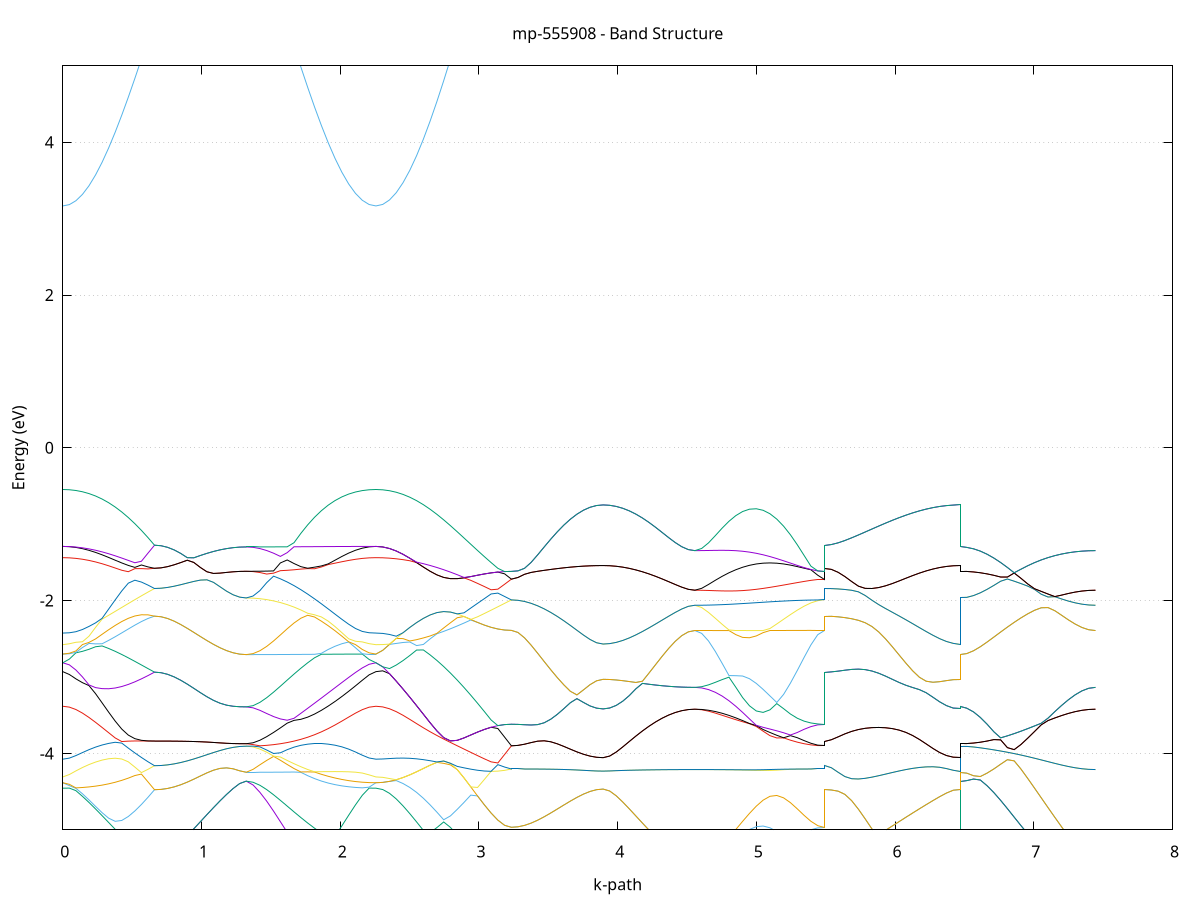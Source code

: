 set title 'mp-555908 - Band Structure'
set xlabel 'k-path'
set ylabel 'Energy (eV)'
set grid y
set yrange [-5:5]
set terminal png size 800,600
set output 'mp-555908_bands_gnuplot.png'
plot '-' using 1:2 with lines notitle, '-' using 1:2 with lines notitle, '-' using 1:2 with lines notitle, '-' using 1:2 with lines notitle, '-' using 1:2 with lines notitle, '-' using 1:2 with lines notitle, '-' using 1:2 with lines notitle, '-' using 1:2 with lines notitle, '-' using 1:2 with lines notitle, '-' using 1:2 with lines notitle, '-' using 1:2 with lines notitle, '-' using 1:2 with lines notitle, '-' using 1:2 with lines notitle, '-' using 1:2 with lines notitle, '-' using 1:2 with lines notitle, '-' using 1:2 with lines notitle, '-' using 1:2 with lines notitle, '-' using 1:2 with lines notitle, '-' using 1:2 with lines notitle, '-' using 1:2 with lines notitle, '-' using 1:2 with lines notitle, '-' using 1:2 with lines notitle, '-' using 1:2 with lines notitle, '-' using 1:2 with lines notitle, '-' using 1:2 with lines notitle, '-' using 1:2 with lines notitle, '-' using 1:2 with lines notitle, '-' using 1:2 with lines notitle, '-' using 1:2 with lines notitle, '-' using 1:2 with lines notitle, '-' using 1:2 with lines notitle, '-' using 1:2 with lines notitle, '-' using 1:2 with lines notitle, '-' using 1:2 with lines notitle, '-' using 1:2 with lines notitle, '-' using 1:2 with lines notitle, '-' using 1:2 with lines notitle, '-' using 1:2 with lines notitle, '-' using 1:2 with lines notitle, '-' using 1:2 with lines notitle, '-' using 1:2 with lines notitle, '-' using 1:2 with lines notitle, '-' using 1:2 with lines notitle, '-' using 1:2 with lines notitle, '-' using 1:2 with lines notitle, '-' using 1:2 with lines notitle, '-' using 1:2 with lines notitle, '-' using 1:2 with lines notitle, '-' using 1:2 with lines notitle, '-' using 1:2 with lines notitle, '-' using 1:2 with lines notitle, '-' using 1:2 with lines notitle, '-' using 1:2 with lines notitle, '-' using 1:2 with lines notitle, '-' using 1:2 with lines notitle, '-' using 1:2 with lines notitle, '-' using 1:2 with lines notitle, '-' using 1:2 with lines notitle, '-' using 1:2 with lines notitle, '-' using 1:2 with lines notitle, '-' using 1:2 with lines notitle, '-' using 1:2 with lines notitle, '-' using 1:2 with lines notitle, '-' using 1:2 with lines notitle, '-' using 1:2 with lines notitle, '-' using 1:2 with lines notitle, '-' using 1:2 with lines notitle, '-' using 1:2 with lines notitle, '-' using 1:2 with lines notitle, '-' using 1:2 with lines notitle, '-' using 1:2 with lines notitle, '-' using 1:2 with lines notitle, '-' using 1:2 with lines notitle, '-' using 1:2 with lines notitle, '-' using 1:2 with lines notitle, '-' using 1:2 with lines notitle, '-' using 1:2 with lines notitle, '-' using 1:2 with lines notitle, '-' using 1:2 with lines notitle, '-' using 1:2 with lines notitle, '-' using 1:2 with lines notitle, '-' using 1:2 with lines notitle, '-' using 1:2 with lines notitle, '-' using 1:2 with lines notitle, '-' using 1:2 with lines notitle, '-' using 1:2 with lines notitle, '-' using 1:2 with lines notitle, '-' using 1:2 with lines notitle, '-' using 1:2 with lines notitle, '-' using 1:2 with lines notitle, '-' using 1:2 with lines notitle, '-' using 1:2 with lines notitle, '-' using 1:2 with lines notitle, '-' using 1:2 with lines notitle, '-' using 1:2 with lines notitle, '-' using 1:2 with lines notitle
0.000000 -22.971103
0.047232 -22.969303
0.094463 -22.964003
0.141695 -22.955203
0.188926 -22.943203
0.236158 -22.927903
0.283389 -22.909603
0.330621 -22.888503
0.377852 -22.864603
0.425084 -22.838103
0.472315 -22.809903
0.519547 -22.779703
0.566778 -22.748103
0.614010 -22.715303
0.661241 -22.681803
0.661241 -22.681803
0.708473 -22.681203
0.755705 -22.679703
0.802936 -22.677103
0.850168 -22.673603
0.897399 -22.669303
0.944631 -22.664503
0.991862 -22.659203
1.039094 -22.653703
1.086325 -22.648303
1.133557 -22.643303
1.180788 -22.639103
1.228020 -22.635703
1.275251 -22.633703
1.322483 -22.632903
1.322483 -22.632903
1.371701 -22.636103
1.420918 -22.645503
1.470136 -22.660203
1.519354 -22.679303
1.568572 -22.701703
1.617789 -22.726603
1.667007 -22.753003
1.716225 -22.780503
1.765442 -22.808003
1.814660 -22.834703
1.863878 -22.860303
1.913096 -22.884203
1.962313 -22.906003
2.011531 -22.924903
2.060749 -22.941203
2.109966 -22.954003
2.159184 -22.963403
2.208402 -22.969103
2.257620 -22.971103
2.257620 -22.971103
2.306442 -22.969303
2.355265 -22.963903
2.404088 -22.955203
2.452911 -22.943003
2.501734 -22.927603
2.550557 -22.908903
2.599379 -22.887703
2.648202 -22.863903
2.697025 -22.838203
2.745848 -22.810403
2.794671 -22.781403
2.843494 -22.751003
2.892316 -22.720003
2.941139 -22.688503
2.989962 -22.657103
3.038785 -22.626103
3.087608 -22.596303
3.136431 -22.567103
3.185253 -22.539203
3.234076 -22.513003
3.234076 -22.513003
3.281308 -22.512403
3.328539 -22.510903
3.375771 -22.508103
3.423002 -22.504303
3.470234 -22.499503
3.517465 -22.493803
3.564697 -22.487303
3.611928 -22.480303
3.659160 -22.472903
3.706392 -22.465303
3.753623 -22.458303
3.800855 -22.452203
3.848086 -22.447703
3.895318 -22.446103
3.895318 -22.446103
3.942549 -22.446603
3.989781 -22.448203
4.037012 -22.450603
4.084244 -22.453503
4.131475 -22.456803
4.178707 -22.460303
4.225938 -22.463503
4.273170 -22.466403
4.320401 -22.469203
4.367633 -22.471703
4.414865 -22.473703
4.462096 -22.475103
4.509328 -22.476003
4.556559 -22.476303
4.556559 -22.476303
4.605777 -22.476503
4.654995 -22.477203
4.704212 -22.478503
4.753430 -22.480103
4.802648 -22.482203
4.851865 -22.484603
4.901083 -22.487303
4.950301 -22.490103
4.999519 -22.493103
5.048736 -22.496203
5.097954 -22.499103
5.147172 -22.502003
5.196389 -22.504703
5.245607 -22.507203
5.294825 -22.509303
5.344043 -22.510903
5.393260 -22.512103
5.442478 -22.512603
5.491696 -22.513003
5.491696 -22.681803
5.540519 -22.680603
5.589341 -22.677303
5.638164 -22.671803
5.686987 -22.664203
5.735810 -22.654803
5.784633 -22.643503
5.833456 -22.630503
5.882278 -22.616303
5.931101 -22.600803
5.979924 -22.584403
6.028747 -22.567503
6.077570 -22.550303
6.126393 -22.532903
6.175215 -22.515803
6.224038 -22.499403
6.272861 -22.483703
6.321684 -22.469603
6.370507 -22.457603
6.419329 -22.449203
6.468152 -22.446103
6.468152 -22.632903
6.516975 -22.632003
6.565798 -22.629103
6.614621 -22.624503
6.663444 -22.618303
6.712266 -22.610403
6.761089 -22.601003
6.809912 -22.590803
6.858735 -22.579603
6.907558 -22.567703
6.956381 -22.555403
7.005203 -22.543103
7.054026 -22.530903
7.102849 -22.519503
7.151672 -22.509203
7.200495 -22.499603
7.249318 -22.491403
7.298140 -22.484903
7.346963 -22.480303
7.395786 -22.477403
7.444609 -22.476303
e
0.000000 -22.351003
0.047232 -22.353903
0.094463 -22.362303
0.141695 -22.375203
0.188926 -22.391703
0.236158 -22.411803
0.283389 -22.434603
0.330621 -22.460103
0.377852 -22.487703
0.425084 -22.517303
0.472315 -22.548503
0.519547 -22.581003
0.566778 -22.614203
0.614010 -22.647903
0.661241 -22.681803
0.661241 -22.681803
0.708473 -22.681203
0.755705 -22.679703
0.802936 -22.677103
0.850168 -22.673603
0.897399 -22.669303
0.944631 -22.664503
0.991862 -22.659203
1.039094 -22.653703
1.086325 -22.648303
1.133557 -22.643303
1.180788 -22.639103
1.228020 -22.635703
1.275251 -22.633703
1.322483 -22.632903
1.322483 -22.632903
1.371701 -22.631303
1.420918 -22.626303
1.470136 -22.618103
1.519354 -22.607003
1.568572 -22.593303
1.617789 -22.577103
1.667007 -22.558803
1.716225 -22.538703
1.765442 -22.517603
1.814660 -22.495703
1.863878 -22.473503
1.913096 -22.451503
1.962313 -22.430103
2.011531 -22.410103
2.060749 -22.391903
2.109966 -22.375703
2.159184 -22.362903
2.208402 -22.354203
2.257620 -22.351003
2.257620 -22.351003
2.306442 -22.351003
2.355265 -22.350903
2.404088 -22.351103
2.452911 -22.351503
2.501734 -22.352103
2.550557 -22.353103
2.599379 -22.354703
2.648202 -22.357003
2.697025 -22.360503
2.745848 -22.365003
2.794671 -22.371103
2.843494 -22.378503
2.892316 -22.387903
2.941139 -22.399503
2.989962 -22.413003
3.038785 -22.428503
3.087608 -22.446603
3.136431 -22.466503
3.185253 -22.488703
3.234076 -22.513003
3.234076 -22.513003
3.281308 -22.512403
3.328539 -22.510903
3.375771 -22.508103
3.423002 -22.504303
3.470234 -22.499503
3.517465 -22.493803
3.564697 -22.487303
3.611928 -22.480303
3.659160 -22.472903
3.706392 -22.465303
3.753623 -22.458303
3.800855 -22.452203
3.848086 -22.447703
3.895318 -22.446103
3.895318 -22.446103
3.942549 -22.446603
3.989781 -22.448203
4.037012 -22.450603
4.084244 -22.453503
4.131475 -22.456803
4.178707 -22.460303
4.225938 -22.463503
4.273170 -22.466403
4.320401 -22.469203
4.367633 -22.471703
4.414865 -22.473703
4.462096 -22.475103
4.509328 -22.476003
4.556559 -22.476303
4.556559 -22.476303
4.605777 -22.475403
4.654995 -22.472703
4.704212 -22.468803
4.753430 -22.463403
4.802648 -22.457303
4.851865 -22.451203
4.901083 -22.446603
4.950301 -22.444803
4.999519 -22.447303
5.048736 -22.453703
5.097954 -22.462203
5.147172 -22.471703
5.196389 -22.481203
5.245607 -22.490203
5.294825 -22.498103
5.344043 -22.504403
5.393260 -22.509203
5.442478 -22.511903
5.491696 -22.513003
5.491696 -22.681803
5.540519 -22.680603
5.589341 -22.677303
5.638164 -22.671803
5.686987 -22.664203
5.735810 -22.654803
5.784633 -22.643503
5.833456 -22.630503
5.882278 -22.616303
5.931101 -22.600803
5.979924 -22.584403
6.028747 -22.567503
6.077570 -22.550303
6.126393 -22.532903
6.175215 -22.515803
6.224038 -22.499403
6.272861 -22.483703
6.321684 -22.469603
6.370507 -22.457603
6.419329 -22.449203
6.468152 -22.446103
6.468152 -22.632903
6.516975 -22.632003
6.565798 -22.629103
6.614621 -22.624503
6.663444 -22.618303
6.712266 -22.610403
6.761089 -22.601003
6.809912 -22.590803
6.858735 -22.579603
6.907558 -22.567703
6.956381 -22.555403
7.005203 -22.543103
7.054026 -22.530903
7.102849 -22.519503
7.151672 -22.509203
7.200495 -22.499603
7.249318 -22.491403
7.298140 -22.484903
7.346963 -22.480303
7.395786 -22.477403
7.444609 -22.476303
e
0.000000 -22.288503
0.047232 -22.288403
0.094463 -22.288003
0.141695 -22.287603
0.188926 -22.287003
0.236158 -22.286303
0.283389 -22.285303
0.330621 -22.284503
0.377852 -22.283603
0.425084 -22.282403
0.472315 -22.281403
0.519547 -22.280203
0.566778 -22.279103
0.614010 -22.277903
0.661241 -22.276703
0.661241 -22.276703
0.708473 -22.277303
0.755705 -22.279003
0.802936 -22.281703
0.850168 -22.285203
0.897399 -22.289503
0.944631 -22.294603
0.991862 -22.300103
1.039094 -22.305603
1.086325 -22.311103
1.133557 -22.316103
1.180788 -22.320603
1.228020 -22.324003
1.275251 -22.326203
1.322483 -22.326803
1.322483 -22.326803
1.371701 -22.326703
1.420918 -22.325803
1.470136 -22.324503
1.519354 -22.322703
1.568572 -22.320603
1.617789 -22.318103
1.667007 -22.315303
1.716225 -22.312303
1.765442 -22.309203
1.814660 -22.306103
1.863878 -22.302903
1.913096 -22.300003
1.962313 -22.297103
2.011531 -22.294603
2.060749 -22.292403
2.109966 -22.290603
2.159184 -22.289403
2.208402 -22.288703
2.257620 -22.288503
2.257620 -22.288503
2.306442 -22.288603
2.355265 -22.288803
2.404088 -22.289503
2.452911 -22.290203
2.501734 -22.291203
2.550557 -22.292203
2.599379 -22.293303
2.648202 -22.294503
2.697025 -22.296103
2.745848 -22.297503
2.794671 -22.298903
2.843494 -22.300303
2.892316 -22.301603
2.941139 -22.302703
2.989962 -22.303703
3.038785 -22.304503
3.087608 -22.305403
3.136431 -22.305703
3.185253 -22.306003
3.234076 -22.306103
3.234076 -22.306103
3.281308 -22.306603
3.328539 -22.308503
3.375771 -22.311303
3.423002 -22.315203
3.470234 -22.320103
3.517465 -22.325803
3.564697 -22.332303
3.611928 -22.339203
3.659160 -22.346603
3.706392 -22.353903
3.753623 -22.361103
3.800855 -22.367203
3.848086 -22.371603
3.895318 -22.373203
3.895318 -22.373203
3.942549 -22.372403
3.989781 -22.370803
4.037012 -22.368103
4.084244 -22.364803
4.131475 -22.361103
4.178707 -22.357503
4.225938 -22.353603
4.273170 -22.350003
4.320401 -22.346803
4.367633 -22.344203
4.414865 -22.342003
4.462096 -22.340403
4.509328 -22.339503
4.556559 -22.339103
4.556559 -22.339103
4.605777 -22.340003
4.654995 -22.342703
4.704212 -22.347303
4.753430 -22.353103
4.802648 -22.359803
4.851865 -22.366403
4.901083 -22.371603
4.950301 -22.373803
4.999519 -22.371803
5.048736 -22.365903
5.097954 -22.357503
5.147172 -22.348103
5.196389 -22.338503
5.245607 -22.329603
5.294825 -22.321703
5.344043 -22.315103
5.393260 -22.310303
5.442478 -22.307003
5.491696 -22.306103
5.491696 -22.276703
5.540519 -22.277003
5.589341 -22.277903
5.638164 -22.279203
5.686987 -22.281303
5.735810 -22.283703
5.784633 -22.287003
5.833456 -22.290703
5.882278 -22.295103
5.931101 -22.299903
5.979924 -22.305203
6.028747 -22.311303
6.077570 -22.317903
6.126393 -22.324903
6.175215 -22.332503
6.224038 -22.340803
6.272861 -22.349103
6.321684 -22.357503
6.370507 -22.365103
6.419329 -22.370903
6.468152 -22.373203
6.468152 -22.326803
6.516975 -22.327003
6.565798 -22.327003
6.614621 -22.327403
6.663444 -22.327703
6.712266 -22.328403
6.761089 -22.329003
6.809912 -22.329903
6.858735 -22.330803
6.907558 -22.331703
6.956381 -22.332503
7.005203 -22.333403
7.054026 -22.334203
7.102849 -22.335203
7.151672 -22.336203
7.200495 -22.337003
7.249318 -22.337603
7.298140 -22.338303
7.346963 -22.338903
7.395786 -22.339203
7.444609 -22.339103
e
0.000000 -22.288503
0.047232 -22.287503
0.094463 -22.285203
0.141695 -22.282403
0.188926 -22.279803
0.236158 -22.277603
0.283389 -22.275903
0.330621 -22.274903
0.377852 -22.274303
0.425084 -22.273903
0.472315 -22.274003
0.519547 -22.274303
0.566778 -22.275003
0.614010 -22.275903
0.661241 -22.276703
0.661241 -22.276703
0.708473 -22.277303
0.755705 -22.279003
0.802936 -22.281703
0.850168 -22.285203
0.897399 -22.289503
0.944631 -22.294603
0.991862 -22.300103
1.039094 -22.305603
1.086325 -22.311103
1.133557 -22.316103
1.180788 -22.320603
1.228020 -22.324003
1.275251 -22.326203
1.322483 -22.326803
1.322483 -22.326803
1.371701 -22.325603
1.420918 -22.321903
1.470136 -22.316203
1.519354 -22.309503
1.568572 -22.302403
1.617789 -22.295503
1.667007 -22.289003
1.716225 -22.283503
1.765442 -22.279003
1.814660 -22.275603
1.863878 -22.273603
1.913096 -22.272603
1.962313 -22.272903
2.011531 -22.274303
2.060749 -22.276803
2.109966 -22.280103
2.159184 -22.283903
2.208402 -22.287203
2.257620 -22.288503
2.257620 -22.288503
2.306442 -22.288603
2.355265 -22.288803
2.404088 -22.289503
2.452911 -22.290203
2.501734 -22.291203
2.550557 -22.292203
2.599379 -22.293303
2.648202 -22.294503
2.697025 -22.296103
2.745848 -22.297503
2.794671 -22.298903
2.843494 -22.300303
2.892316 -22.301603
2.941139 -22.302703
2.989962 -22.303703
3.038785 -22.304503
3.087608 -22.305403
3.136431 -22.305703
3.185253 -22.306003
3.234076 -22.306103
3.234076 -22.306103
3.281308 -22.306603
3.328539 -22.308503
3.375771 -22.311303
3.423002 -22.315203
3.470234 -22.320103
3.517465 -22.325803
3.564697 -22.332303
3.611928 -22.339203
3.659160 -22.346603
3.706392 -22.353903
3.753623 -22.361103
3.800855 -22.367203
3.848086 -22.371603
3.895318 -22.373203
3.895318 -22.373203
3.942549 -22.372403
3.989781 -22.370803
4.037012 -22.368103
4.084244 -22.364803
4.131475 -22.361103
4.178707 -22.357503
4.225938 -22.353603
4.273170 -22.350003
4.320401 -22.346803
4.367633 -22.344203
4.414865 -22.342003
4.462096 -22.340403
4.509328 -22.339503
4.556559 -22.339103
4.556559 -22.339103
4.605777 -22.338803
4.654995 -22.338103
4.704212 -22.337103
4.753430 -22.335603
4.802648 -22.333803
4.851865 -22.331603
4.901083 -22.329203
4.950301 -22.326603
4.999519 -22.324003
5.048736 -22.321403
5.097954 -22.318803
5.147172 -22.316203
5.196389 -22.313603
5.245607 -22.311603
5.294825 -22.309803
5.344043 -22.308203
5.393260 -22.307103
5.442478 -22.306303
5.491696 -22.306103
5.491696 -22.276703
5.540519 -22.277003
5.589341 -22.277903
5.638164 -22.279203
5.686987 -22.281303
5.735810 -22.283703
5.784633 -22.287003
5.833456 -22.290703
5.882278 -22.295103
5.931101 -22.299903
5.979924 -22.305203
6.028747 -22.311303
6.077570 -22.317903
6.126393 -22.324903
6.175215 -22.332503
6.224038 -22.340803
6.272861 -22.349103
6.321684 -22.357503
6.370507 -22.365103
6.419329 -22.370903
6.468152 -22.373203
6.468152 -22.326803
6.516975 -22.327003
6.565798 -22.327003
6.614621 -22.327403
6.663444 -22.327703
6.712266 -22.328403
6.761089 -22.329003
6.809912 -22.329903
6.858735 -22.330803
6.907558 -22.331703
6.956381 -22.332503
7.005203 -22.333403
7.054026 -22.334203
7.102849 -22.335203
7.151672 -22.336203
7.200495 -22.337003
7.249318 -22.337603
7.298140 -22.338303
7.346963 -22.338903
7.395786 -22.339203
7.444609 -22.339103
e
0.000000 -7.129103
0.047232 -7.123603
0.094463 -7.107103
0.141695 -7.080103
0.188926 -7.042803
0.236158 -6.996203
0.283389 -6.941103
0.330621 -6.878903
0.377852 -6.811203
0.425084 -6.740003
0.472315 -6.668203
0.519547 -6.599003
0.566778 -6.536503
0.614010 -6.485303
0.661241 -6.449403
0.661241 -6.449403
0.708473 -6.458703
0.755705 -6.484903
0.802936 -6.524203
0.850168 -6.571903
0.897399 -6.623603
0.944631 -6.675903
0.991862 -6.726303
1.039094 -6.772803
1.086325 -6.813903
1.133557 -6.848803
1.180788 -6.876603
1.228020 -6.896803
1.275251 -6.909103
1.322483 -6.913203
1.322483 -6.913203
1.371701 -6.913203
1.420918 -6.913303
1.470136 -6.913503
1.519354 -6.913903
1.568572 -6.914703
1.617789 -6.916203
1.667007 -6.918603
1.716225 -6.922403
1.765442 -6.928203
1.814660 -6.936803
1.863878 -6.949103
1.913096 -6.966303
1.962313 -6.989303
2.011531 -7.017703
2.060749 -7.049303
2.109966 -7.080303
2.159184 -7.106103
2.208402 -7.123203
2.257620 -7.129103
2.257620 -7.129103
2.306442 -7.123903
2.355265 -7.108403
2.404088 -7.082703
2.452911 -7.047203
2.501734 -7.002303
2.550557 -6.948703
2.599379 -6.887103
2.648202 -6.818603
2.697025 -6.744303
2.745848 -6.665703
2.794671 -6.584503
2.843494 -6.503203
2.892316 -6.424303
2.941139 -6.351303
2.989962 -6.287903
3.038785 -6.237903
3.087608 -6.203003
3.136431 -6.182303
3.185253 -6.172803
3.234076 -6.169903
3.234076 -6.169903
3.281308 -6.168203
3.328539 -6.163403
3.375771 -6.155603
3.423002 -6.145203
3.470234 -6.132903
3.517465 -6.119503
3.564697 -6.106003
3.611928 -6.094503
3.659160 -6.088703
3.706392 -6.093903
3.753623 -6.108003
3.800855 -6.122303
3.848086 -6.132003
3.895318 -6.135403
3.895318 -6.135403
3.942549 -6.137603
3.989781 -6.144103
4.037012 -6.154703
4.084244 -6.169003
4.131475 -6.186403
4.178707 -6.205803
4.225938 -6.226503
4.273170 -6.247303
4.320401 -6.267103
4.367633 -6.284903
4.414865 -6.299803
4.462096 -6.311003
4.509328 -6.317903
4.556559 -6.320303
4.556559 -6.320303
4.605777 -6.319003
4.654995 -6.315103
4.704212 -6.308303
4.753430 -6.298103
4.802648 -6.284003
4.851865 -6.265403
4.901083 -6.241903
4.950301 -6.213203
4.999519 -6.180203
5.048736 -6.147003
5.097954 -6.126603
5.147172 -6.127303
5.196389 -6.136003
5.245607 -6.145703
5.294825 -6.154203
5.344043 -6.161003
5.393260 -6.165903
5.442478 -6.168903
5.491696 -6.169903
5.491696 -6.449403
5.540519 -6.445303
5.589341 -6.433303
5.638164 -6.414003
5.686987 -6.388803
5.735810 -6.360103
5.784633 -6.331203
5.833456 -6.305603
5.882278 -6.284403
5.931101 -6.266103
5.979924 -6.248603
6.028747 -6.230603
6.077570 -6.211503
6.126393 -6.191503
6.175215 -6.171503
6.224038 -6.153003
6.272861 -6.138303
6.321684 -6.130003
6.370507 -6.129503
6.419329 -6.133303
6.468152 -6.135403
6.468152 -6.913203
6.516975 -6.909503
6.565798 -6.898703
6.614621 -6.880803
6.663444 -6.856203
6.712266 -6.825403
6.761089 -6.789003
6.809912 -6.747803
6.858735 -6.702603
6.907558 -6.654703
6.956381 -6.605103
7.005203 -6.555503
7.054026 -6.507403
7.102849 -6.462603
7.151672 -6.422503
7.200495 -6.388703
7.249318 -6.362003
7.298140 -6.342503
7.346963 -6.329703
7.395786 -6.322603
7.444609 -6.320303
e
0.000000 -6.694503
0.047232 -6.691503
0.094463 -6.682803
0.141695 -6.668403
0.188926 -6.648803
0.236158 -6.624303
0.283389 -6.595803
0.330621 -6.564203
0.377852 -6.530903
0.425084 -6.497903
0.472315 -6.467703
0.519547 -6.443803
0.566778 -6.430303
0.614010 -6.431203
0.661241 -6.449403
0.661241 -6.449403
0.708473 -6.458703
0.755705 -6.484903
0.802936 -6.524203
0.850168 -6.571903
0.897399 -6.623603
0.944631 -6.675903
0.991862 -6.726303
1.039094 -6.772803
1.086325 -6.813903
1.133557 -6.848803
1.180788 -6.876603
1.228020 -6.896803
1.275251 -6.909103
1.322483 -6.913203
1.322483 -6.913203
1.371701 -6.904203
1.420918 -6.877803
1.470136 -6.834703
1.519354 -6.776903
1.568572 -6.707203
1.617789 -6.629803
1.667007 -6.551803
1.716225 -6.483203
1.765442 -6.437303
1.814660 -6.425503
1.863878 -6.448303
1.913096 -6.493903
1.962313 -6.546903
2.011531 -6.595903
2.060749 -6.634903
2.109966 -6.662903
2.159184 -6.681103
2.208402 -6.691203
2.257620 -6.694503
2.257620 -6.694503
2.306442 -6.691403
2.355265 -6.682103
2.404088 -6.666803
2.452911 -6.645803
2.501734 -6.619503
2.550557 -6.588403
2.599379 -6.553103
2.648202 -6.514403
2.697025 -6.473203
2.745848 -6.430503
2.794671 -6.387503
2.843494 -6.345503
2.892316 -6.305803
2.941139 -6.269803
2.989962 -6.238603
3.038785 -6.213303
3.087608 -6.194003
3.136431 -6.180703
3.185253 -6.172303
3.234076 -6.169903
3.234076 -6.169903
3.281308 -6.168203
3.328539 -6.163403
3.375771 -6.155603
3.423002 -6.145203
3.470234 -6.132903
3.517465 -6.119503
3.564697 -6.106003
3.611928 -6.094503
3.659160 -6.088703
3.706392 -6.093903
3.753623 -6.108003
3.800855 -6.122303
3.848086 -6.132003
3.895318 -6.135403
3.895318 -6.135403
3.942549 -6.137603
3.989781 -6.144103
4.037012 -6.154703
4.084244 -6.169003
4.131475 -6.186403
4.178707 -6.205803
4.225938 -6.226503
4.273170 -6.247303
4.320401 -6.267103
4.367633 -6.284903
4.414865 -6.299803
4.462096 -6.311003
4.509328 -6.317903
4.556559 -6.320303
4.556559 -6.320303
4.605777 -6.316403
4.654995 -6.305103
4.704212 -6.286903
4.753430 -6.262903
4.802648 -6.234203
4.851865 -6.202603
4.901083 -6.169503
4.950301 -6.137203
4.999519 -6.108503
5.048736 -6.087503
5.097954 -6.079003
5.147172 -6.083903
5.196389 -6.097603
5.245607 -6.114903
5.294825 -6.132403
5.344043 -6.147803
5.393260 -6.159803
5.442478 -6.167303
5.491696 -6.169903
5.491696 -6.449403
5.540519 -6.445303
5.589341 -6.433303
5.638164 -6.414003
5.686987 -6.388803
5.735810 -6.360103
5.784633 -6.331203
5.833456 -6.305603
5.882278 -6.284403
5.931101 -6.266103
5.979924 -6.248603
6.028747 -6.230603
6.077570 -6.211503
6.126393 -6.191503
6.175215 -6.171503
6.224038 -6.153003
6.272861 -6.138303
6.321684 -6.130003
6.370507 -6.129503
6.419329 -6.133303
6.468152 -6.135403
6.468152 -6.913203
6.516975 -6.909503
6.565798 -6.898703
6.614621 -6.880803
6.663444 -6.856203
6.712266 -6.825403
6.761089 -6.789003
6.809912 -6.747803
6.858735 -6.702603
6.907558 -6.654703
6.956381 -6.605103
7.005203 -6.555503
7.054026 -6.507403
7.102849 -6.462603
7.151672 -6.422503
7.200495 -6.388703
7.249318 -6.362003
7.298140 -6.342503
7.346963 -6.329703
7.395786 -6.322603
7.444609 -6.320303
e
0.000000 -6.177303
0.047232 -6.177203
0.094463 -6.176803
0.141695 -6.176303
0.188926 -6.175503
0.236158 -6.174603
0.283389 -6.173503
0.330621 -6.172303
0.377852 -6.171003
0.425084 -6.169703
0.472315 -6.168403
0.519547 -6.167203
0.566778 -6.166203
0.614010 -6.165303
0.661241 -6.164703
0.661241 -6.164703
0.708473 -6.165203
0.755705 -6.166603
0.802936 -6.168903
0.850168 -6.171903
0.897399 -6.175403
0.944631 -6.179403
0.991862 -6.183503
1.039094 -6.187503
1.086325 -6.191303
1.133557 -6.194703
1.180788 -6.197603
1.228020 -6.199703
1.275251 -6.201003
1.322483 -6.201403
1.322483 -6.201403
1.371701 -6.201303
1.420918 -6.200803
1.470136 -6.200003
1.519354 -6.198903
1.568572 -6.197503
1.617789 -6.195903
1.667007 -6.194203
1.716225 -6.192303
1.765442 -6.190303
1.814660 -6.188303
1.863878 -6.186403
1.913096 -6.184503
1.962313 -6.182703
2.011531 -6.181203
2.060749 -6.179803
2.109966 -6.178703
2.159184 -6.177903
2.208402 -6.177503
2.257620 -6.177303
2.257620 -6.177303
2.306442 -6.176403
2.355265 -6.173803
2.404088 -6.169003
2.452911 -6.161703
2.501734 -6.151303
2.550557 -6.137303
2.599379 -6.118903
2.648202 -6.095503
2.697025 -6.066703
2.745848 -6.032003
2.794671 -5.991003
2.843494 -5.943603
2.892316 -5.889803
2.941139 -5.829903
2.989962 -5.764703
3.038785 -5.695703
3.087608 -5.684103
3.136431 -5.666903
3.185253 -5.637703
3.234076 -5.600903
3.234076 -5.600903
3.281308 -5.621703
3.328539 -5.666803
3.375771 -5.720303
3.423002 -5.776203
3.470234 -5.831703
3.517465 -5.884603
3.564697 -5.933003
3.611928 -5.974603
3.659160 -6.005503
3.706392 -6.020503
3.753623 -6.021803
3.800855 -6.018403
3.848086 -6.015203
3.895318 -6.014003
3.895318 -6.014003
3.942549 -6.011803
3.989781 -6.005303
4.037012 -5.994403
4.084244 -5.979003
4.131475 -5.959103
4.178707 -5.934803
4.225938 -5.905803
4.273170 -5.872303
4.320401 -5.834203
4.367633 -5.791603
4.414865 -5.744703
4.462096 -5.693703
4.509328 -5.640103
4.556559 -5.596503
4.556559 -5.596503
4.605777 -5.661603
4.654995 -5.730903
4.704212 -5.793303
4.753430 -5.848803
4.802648 -5.897703
4.851865 -5.940203
4.901083 -5.976803
4.950301 -6.007603
4.999519 -6.031703
5.048736 -6.045503
5.097954 -6.035903
5.147172 -5.995503
5.196389 -5.937903
5.245607 -5.871903
5.294825 -5.801503
5.344043 -5.731003
5.393260 -5.673103
5.442478 -5.626703
5.491696 -5.600903
5.491696 -6.164703
5.540519 -6.165203
5.589341 -6.166303
5.638164 -6.166603
5.686987 -6.163903
5.735810 -6.155303
5.784633 -6.136503
5.833456 -6.104103
5.882278 -6.057003
5.931101 -5.997103
5.979924 -5.927703
6.028747 -5.851703
6.077570 -5.772903
6.126393 -5.727103
6.175215 -5.804303
6.224038 -5.877903
6.272861 -5.936803
6.321684 -5.978403
6.370507 -6.001903
6.419329 -6.011703
6.468152 -6.014003
6.468152 -6.201403
6.516975 -6.202103
6.565798 -6.203903
6.614621 -6.206203
6.663444 -6.208303
6.712266 -6.209203
6.761089 -6.207703
6.809912 -6.202803
6.858735 -6.193503
6.907558 -6.178803
6.956381 -6.158003
7.005203 -6.130503
7.054026 -6.095803
7.102849 -6.053503
7.151672 -6.003403
7.200495 -5.945603
7.249318 -5.880103
7.298140 -5.807303
7.346963 -5.728503
7.395786 -5.647703
7.444609 -5.596503
e
0.000000 -6.177303
0.047232 -6.177103
0.094463 -6.176503
0.141695 -6.175503
0.188926 -6.174203
0.236158 -6.172703
0.283389 -6.171103
0.330621 -6.169503
0.377852 -6.168003
0.425084 -6.166703
0.472315 -6.165603
0.519547 -6.164903
0.566778 -6.164503
0.614010 -6.164403
0.661241 -6.164703
0.661241 -6.164703
0.708473 -6.165203
0.755705 -6.166603
0.802936 -6.168903
0.850168 -6.171903
0.897399 -6.175403
0.944631 -6.179403
0.991862 -6.183503
1.039094 -6.187503
1.086325 -6.191303
1.133557 -6.194703
1.180788 -6.197603
1.228020 -6.199703
1.275251 -6.201003
1.322483 -6.201403
1.322483 -6.201403
1.371701 -6.200603
1.420918 -6.198303
1.470136 -6.194703
1.519354 -6.190003
1.568572 -6.184703
1.617789 -6.179203
1.667007 -6.173903
1.716225 -6.169403
1.765442 -6.165903
1.814660 -6.163803
1.863878 -6.163003
1.913096 -6.163603
1.962313 -6.165203
2.011531 -6.167603
2.060749 -6.170403
2.109966 -6.173103
2.159184 -6.175303
2.208402 -6.176803
2.257620 -6.177303
2.257620 -6.177303
2.306442 -6.176403
2.355265 -6.173803
2.404088 -6.169003
2.452911 -6.161703
2.501734 -6.151303
2.550557 -6.137303
2.599379 -6.118903
2.648202 -6.095503
2.697025 -6.066703
2.745848 -6.032003
2.794671 -5.991003
2.843494 -5.943603
2.892316 -5.889803
2.941139 -5.829903
2.989962 -5.764703
3.038785 -5.695703
3.087608 -5.625503
3.136431 -5.559603
3.185253 -5.558903
3.234076 -5.600903
3.234076 -5.600903
3.281308 -5.621703
3.328539 -5.666803
3.375771 -5.720303
3.423002 -5.776203
3.470234 -5.831703
3.517465 -5.884603
3.564697 -5.933003
3.611928 -5.974603
3.659160 -6.005503
3.706392 -6.020503
3.753623 -6.021803
3.800855 -6.018403
3.848086 -6.015203
3.895318 -6.014003
3.895318 -6.014003
3.942549 -6.011803
3.989781 -6.005303
4.037012 -5.994403
4.084244 -5.979003
4.131475 -5.959103
4.178707 -5.934803
4.225938 -5.905803
4.273170 -5.872303
4.320401 -5.834203
4.367633 -5.791603
4.414865 -5.744703
4.462096 -5.693703
4.509328 -5.640103
4.556559 -5.596503
4.556559 -5.596503
4.605777 -5.593803
4.654995 -5.630603
4.704212 -5.672003
4.753430 -5.712203
4.802648 -5.750603
4.851865 -5.786803
4.901083 -5.820303
4.950301 -5.850003
4.999519 -5.873703
5.048736 -5.887603
5.097954 -5.887003
5.147172 -5.870703
5.196389 -5.842303
5.245607 -5.806403
5.294825 -5.765303
5.344043 -5.720503
5.393260 -5.666803
5.442478 -5.619103
5.491696 -5.600903
5.491696 -6.164703
5.540519 -6.165203
5.589341 -6.166303
5.638164 -6.166603
5.686987 -6.163903
5.735810 -6.155303
5.784633 -6.136503
5.833456 -6.104103
5.882278 -6.057003
5.931101 -5.997103
5.979924 -5.927703
6.028747 -5.851703
6.077570 -5.772903
6.126393 -5.727103
6.175215 -5.804303
6.224038 -5.877903
6.272861 -5.936803
6.321684 -5.978403
6.370507 -6.001903
6.419329 -6.011703
6.468152 -6.014003
6.468152 -6.201403
6.516975 -6.202103
6.565798 -6.203903
6.614621 -6.206203
6.663444 -6.208303
6.712266 -6.209203
6.761089 -6.207703
6.809912 -6.202803
6.858735 -6.193503
6.907558 -6.178803
6.956381 -6.158003
7.005203 -6.130503
7.054026 -6.095803
7.102849 -6.053503
7.151672 -6.003403
7.200495 -5.945603
7.249318 -5.880103
7.298140 -5.807303
7.346963 -5.728503
7.395786 -5.647703
7.444609 -5.596503
e
0.000000 -5.296503
0.047232 -5.292603
0.094463 -5.281003
0.141695 -5.262003
0.188926 -5.236003
0.236158 -5.204003
0.283389 -5.168503
0.330621 -5.135903
0.377852 -5.123603
0.425084 -5.150803
0.472315 -5.203203
0.519547 -5.258203
0.566778 -5.303803
0.614010 -5.333003
0.661241 -5.341303
0.661241 -5.341303
0.708473 -5.328203
0.755705 -5.290603
0.802936 -5.232603
0.850168 -5.159603
0.897399 -5.076203
0.944631 -4.986803
0.991862 -4.894403
1.039094 -4.801503
1.086325 -4.710003
1.133557 -4.621403
1.180788 -4.537103
1.228020 -4.459703
1.275251 -4.394703
1.322483 -4.363303
1.322483 -4.363303
1.371701 -4.413603
1.420918 -4.509603
1.470136 -4.625603
1.519354 -4.755903
1.568572 -4.894303
1.617789 -5.032903
1.667007 -5.161003
1.716225 -5.264903
1.765442 -5.328603
1.814660 -5.338703
1.863878 -5.293203
1.913096 -5.203103
1.962313 -5.149503
2.011531 -5.193403
2.060749 -5.230003
2.109966 -5.258803
2.159184 -5.279703
2.208402 -5.292303
2.257620 -5.296503
2.257620 -5.296503
2.306442 -5.292303
2.355265 -5.279903
2.404088 -5.259203
2.452911 -5.230503
2.501734 -5.193703
2.550557 -5.149103
2.599379 -5.097003
2.648202 -5.117803
2.697025 -5.224503
2.745848 -5.325503
2.794671 -5.418503
2.843494 -5.501303
2.892316 -5.571803
2.941139 -5.627503
2.989962 -5.665703
3.038785 -5.684703
3.087608 -5.625503
3.136431 -5.559603
3.185253 -5.508703
3.234076 -5.488503
3.234076 -5.488503
3.281308 -5.473903
3.328539 -5.446803
3.375771 -5.421203
3.423002 -5.400103
3.470234 -5.383203
3.517465 -5.369403
3.564697 -5.357703
3.611928 -5.347003
3.659160 -5.337003
3.706392 -5.327803
3.753623 -5.319603
3.800855 -5.313003
3.848086 -5.308703
3.895318 -5.307203
3.895318 -5.307203
3.942549 -5.311003
3.989781 -5.321803
4.037012 -5.338403
4.084244 -5.359103
4.131475 -5.381903
4.178707 -5.405203
4.225938 -5.427603
4.273170 -5.448103
4.320401 -5.466403
4.367633 -5.482203
4.414865 -5.496103
4.462096 -5.510703
4.509328 -5.535503
4.556559 -5.570303
4.556559 -5.570303
4.605777 -5.591403
4.654995 -5.585703
4.704212 -5.572403
4.753430 -5.553803
4.802648 -5.529903
4.851865 -5.501103
4.901083 -5.475003
4.950301 -5.476603
4.999519 -5.478203
5.048736 -5.479903
5.097954 -5.481503
5.147172 -5.483003
5.196389 -5.484403
5.245607 -5.485603
5.294825 -5.486603
5.344043 -5.487503
5.393260 -5.488103
5.442478 -5.488403
5.491696 -5.488503
5.491696 -5.341303
5.540519 -5.335803
5.589341 -5.319403
5.638164 -5.293303
5.686987 -5.258603
5.735810 -5.216903
5.784633 -5.169703
5.833456 -5.119103
5.882278 -5.127103
5.931101 -5.256003
5.979924 -5.381803
6.028747 -5.500503
6.077570 -5.609203
6.126393 -5.672703
6.175215 -5.602203
6.224038 -5.525403
6.272861 -5.454603
6.321684 -5.393903
6.370507 -5.347103
6.419329 -5.317403
6.468152 -5.307203
6.468152 -4.363303
6.516975 -4.356403
6.565798 -4.336003
6.614621 -4.348703
6.663444 -4.423603
6.712266 -4.513803
6.761089 -4.615203
6.809912 -4.723403
6.858735 -4.834603
6.907558 -4.945503
6.956381 -5.052903
7.005203 -5.154303
7.054026 -5.247203
7.102849 -5.329703
7.151672 -5.400203
7.200495 -5.457803
7.249318 -5.502203
7.298140 -5.534103
7.346963 -5.555003
7.395786 -5.566703
7.444609 -5.570303
e
0.000000 -4.455503
0.047232 -4.454603
0.094463 -4.487803
0.141695 -4.562403
0.188926 -4.642703
0.236158 -4.727503
0.283389 -4.815403
0.330621 -4.904803
0.377852 -4.994103
0.425084 -5.080603
0.472315 -5.161403
0.519547 -5.232303
0.566778 -5.288903
0.614010 -5.326303
0.661241 -5.341303
0.661241 -5.341303
0.708473 -5.328203
0.755705 -5.290603
0.802936 -5.232603
0.850168 -5.159603
0.897399 -5.076203
0.944631 -4.986803
0.991862 -4.894403
1.039094 -4.801503
1.086325 -4.710003
1.133557 -4.621403
1.180788 -4.537103
1.228020 -4.459703
1.275251 -4.394703
1.322483 -4.363303
1.322483 -4.363303
1.371701 -4.377803
1.420918 -4.417403
1.470136 -4.474303
1.519354 -4.541703
1.568572 -4.614703
1.617789 -4.690103
1.667007 -4.765803
1.716225 -4.840103
1.765442 -4.911503
1.814660 -4.979003
1.863878 -5.041703
1.913096 -5.098703
1.962313 -5.084003
2.011531 -4.949603
2.060749 -4.810303
2.109966 -4.674103
2.159184 -4.548403
2.208402 -4.454503
2.257620 -4.455503
2.257620 -4.455503
2.306442 -4.473203
2.355265 -4.522703
2.404088 -4.596503
2.452911 -4.687403
2.501734 -4.789103
2.550557 -4.897203
2.599379 -5.007803
2.648202 -5.037503
2.697025 -4.971003
2.745848 -4.897803
2.794671 -4.969503
2.843494 -5.068203
2.892316 -5.162203
2.941139 -5.249303
2.989962 -5.328003
3.038785 -5.397703
3.087608 -5.458603
3.136431 -5.511903
3.185253 -5.508703
3.234076 -5.488503
3.234076 -5.488503
3.281308 -5.473903
3.328539 -5.446803
3.375771 -5.421203
3.423002 -5.400103
3.470234 -5.383203
3.517465 -5.369403
3.564697 -5.357703
3.611928 -5.347003
3.659160 -5.337003
3.706392 -5.327803
3.753623 -5.319603
3.800855 -5.313003
3.848086 -5.308703
3.895318 -5.307203
3.895318 -5.307203
3.942549 -5.311003
3.989781 -5.321803
4.037012 -5.338403
4.084244 -5.359103
4.131475 -5.381903
4.178707 -5.405203
4.225938 -5.427603
4.273170 -5.448103
4.320401 -5.466403
4.367633 -5.482203
4.414865 -5.496103
4.462096 -5.510703
4.509328 -5.535503
4.556559 -5.570303
4.556559 -5.570303
4.605777 -5.498203
4.654995 -5.469303
4.704212 -5.470003
4.753430 -5.470903
4.802648 -5.472103
4.851865 -5.473503
4.901083 -5.467303
4.950301 -5.428903
4.999519 -5.386103
5.048736 -5.339503
5.097954 -5.289703
5.147172 -5.237503
5.196389 -5.184103
5.245607 -5.167503
5.294825 -5.246703
5.344043 -5.324103
5.393260 -5.396103
5.442478 -5.457603
5.491696 -5.488503
5.491696 -5.341303
5.540519 -5.335803
5.589341 -5.319403
5.638164 -5.293303
5.686987 -5.258603
5.735810 -5.216903
5.784633 -5.169703
5.833456 -5.119103
5.882278 -5.127103
5.931101 -5.256003
5.979924 -5.381803
6.028747 -5.500503
6.077570 -5.609203
6.126393 -5.672703
6.175215 -5.602203
6.224038 -5.525403
6.272861 -5.454603
6.321684 -5.393903
6.370507 -5.347103
6.419329 -5.317403
6.468152 -5.307203
6.468152 -4.363303
6.516975 -4.356403
6.565798 -4.336003
6.614621 -4.348703
6.663444 -4.423603
6.712266 -4.513803
6.761089 -4.615203
6.809912 -4.723403
6.858735 -4.834603
6.907558 -4.945503
6.956381 -5.052903
7.005203 -5.154303
7.054026 -5.247203
7.102849 -5.329703
7.151672 -5.400203
7.200495 -5.457803
7.249318 -5.502203
7.298140 -5.534103
7.346963 -5.555003
7.395786 -5.566703
7.444609 -5.570303
e
0.000000 -4.384103
0.047232 -4.421903
0.094463 -4.457403
0.141695 -4.528503
0.188926 -4.609203
0.236158 -4.693703
0.283389 -4.776303
0.330621 -4.848103
0.377852 -4.889203
0.425084 -4.878103
0.472315 -4.826303
0.519547 -4.753703
0.566778 -4.668803
0.614010 -4.575303
0.661241 -4.475603
0.661241 -4.475603
0.708473 -4.471403
0.755705 -4.459003
0.802936 -4.438603
0.850168 -4.410803
0.897399 -4.376503
0.944631 -4.337403
0.991862 -4.295703
1.039094 -4.255103
1.086325 -4.220103
1.133557 -4.196503
1.180788 -4.189603
1.228020 -4.201703
1.275251 -4.228203
1.322483 -4.247003
1.322483 -4.247003
1.371701 -4.247003
1.420918 -4.246903
1.470136 -4.246703
1.519354 -4.246303
1.568572 -4.245803
1.617789 -4.245003
1.667007 -4.244103
1.716225 -4.247803
1.765442 -4.291803
1.814660 -4.329903
1.863878 -4.362003
1.913096 -4.388203
1.962313 -4.409003
2.011531 -4.425103
2.060749 -4.437003
2.109966 -4.445603
2.159184 -4.451203
2.208402 -4.442103
2.257620 -4.384103
2.257620 -4.384103
2.306442 -4.379703
2.355265 -4.366503
2.404088 -4.355903
2.452911 -4.394603
2.501734 -4.446103
2.550557 -4.510503
2.599379 -4.587203
2.648202 -4.674303
2.697025 -4.769303
2.745848 -4.868803
2.794671 -4.818303
2.843494 -4.732903
2.892316 -4.642103
2.941139 -4.546403
2.989962 -4.557203
3.038785 -4.672803
3.087608 -4.780503
3.136431 -4.873903
3.185253 -4.941603
3.234076 -4.967403
3.234076 -4.967403
3.281308 -4.961103
3.328539 -4.942603
3.375771 -4.913203
3.423002 -4.874903
3.470234 -4.830003
3.517465 -4.780603
3.564697 -4.728703
3.611928 -4.676103
3.659160 -4.624603
3.706392 -4.576203
3.753623 -4.533103
3.800855 -4.498303
3.848086 -4.475203
3.895318 -4.467103
3.895318 -4.467103
3.942549 -4.492403
3.989781 -4.555303
4.037012 -4.636903
4.084244 -4.726503
4.131475 -4.819203
4.178707 -4.912203
4.225938 -5.004003
4.273170 -5.093503
4.320401 -5.179703
4.367633 -5.261703
4.414865 -5.338203
4.462096 -5.405803
4.509328 -5.453603
4.556559 -5.468703
4.556559 -5.468703
4.605777 -5.468803
4.654995 -5.407803
4.704212 -5.331003
4.753430 -5.263803
4.802648 -5.192803
4.851865 -5.120903
4.901083 -5.052803
4.950301 -4.995903
4.999519 -4.959203
5.048736 -4.951003
5.097954 -4.973903
5.147172 -5.023403
5.196389 -5.090803
5.245607 -5.131103
5.294825 -5.080603
5.344043 -5.035603
5.393260 -4.999403
5.442478 -4.975703
5.491696 -4.967403
5.491696 -4.475603
5.540519 -4.479203
5.589341 -4.494503
5.638164 -4.536603
5.686987 -4.618803
5.735810 -4.731003
5.784633 -4.857603
5.833456 -4.989403
5.882278 -5.060703
5.931101 -5.006803
5.979924 -4.950303
6.028747 -4.893503
6.077570 -4.836903
6.126393 -4.780903
6.175215 -4.725703
6.224038 -4.671303
6.272861 -4.617903
6.321684 -4.566403
6.370507 -4.519203
6.419329 -4.482103
6.468152 -4.467103
6.468152 -4.247003
6.516975 -4.258603
6.565798 -4.292803
6.614621 -4.302803
6.663444 -4.258103
6.712266 -4.203403
6.761089 -4.141703
6.809912 -4.082603
6.858735 -4.098003
6.907558 -4.205303
6.956381 -4.327803
7.005203 -4.454303
7.054026 -4.582303
7.102849 -4.710203
7.151672 -4.837003
7.200495 -4.961603
7.249318 -5.082903
7.298140 -5.199903
7.346963 -5.310803
7.395786 -5.410903
7.444609 -5.468703
e
0.000000 -4.384103
0.047232 -4.404703
0.094463 -4.451603
0.141695 -4.446503
0.188926 -4.439003
0.236158 -4.428803
0.283389 -4.415503
0.330621 -4.398603
0.377852 -4.378003
0.425084 -4.353103
0.472315 -4.323903
0.519547 -4.290103
0.566778 -4.270903
0.614010 -4.372603
0.661241 -4.475603
0.661241 -4.475603
0.708473 -4.471403
0.755705 -4.459003
0.802936 -4.438603
0.850168 -4.410803
0.897399 -4.376503
0.944631 -4.337403
0.991862 -4.295703
1.039094 -4.255103
1.086325 -4.220103
1.133557 -4.196503
1.180788 -4.189603
1.228020 -4.201703
1.275251 -4.228203
1.322483 -4.247003
1.322483 -4.247003
1.371701 -4.209003
1.420918 -4.149303
1.470136 -4.091903
1.519354 -4.039403
1.568572 -4.089903
1.617789 -4.145303
1.667007 -4.198603
1.716225 -4.243003
1.765442 -4.241803
1.814660 -4.244003
1.863878 -4.273503
1.913096 -4.299603
1.962313 -4.322103
2.011531 -4.341103
2.060749 -4.356603
2.109966 -4.368703
2.159184 -4.377303
2.208402 -4.382403
2.257620 -4.384103
2.257620 -4.384103
2.306442 -4.379703
2.355265 -4.366503
2.404088 -4.345103
2.452911 -4.316203
2.501734 -4.281003
2.550557 -4.240803
2.599379 -4.197703
2.648202 -4.154503
2.697025 -4.117303
2.745848 -4.130703
2.794671 -4.150203
2.843494 -4.212103
2.892316 -4.320803
2.941139 -4.438403
2.989962 -4.557203
3.038785 -4.672803
3.087608 -4.780503
3.136431 -4.873903
3.185253 -4.941603
3.234076 -4.967403
3.234076 -4.967403
3.281308 -4.961103
3.328539 -4.942603
3.375771 -4.913203
3.423002 -4.874903
3.470234 -4.830003
3.517465 -4.780603
3.564697 -4.728703
3.611928 -4.676103
3.659160 -4.624603
3.706392 -4.576203
3.753623 -4.533103
3.800855 -4.498303
3.848086 -4.475203
3.895318 -4.467103
3.895318 -4.467103
3.942549 -4.492403
3.989781 -4.555303
4.037012 -4.636903
4.084244 -4.726503
4.131475 -4.819203
4.178707 -4.912203
4.225938 -5.004003
4.273170 -5.093503
4.320401 -5.179703
4.367633 -5.261703
4.414865 -5.338203
4.462096 -5.405803
4.509328 -5.453603
4.556559 -5.468703
4.556559 -5.468703
4.605777 -5.443503
4.654995 -5.392203
4.704212 -5.311203
4.753430 -5.209403
4.802648 -5.103903
4.851865 -4.996403
4.901083 -4.889203
4.950301 -4.785703
4.999519 -4.690803
5.048736 -4.612403
5.097954 -4.561803
5.147172 -4.550803
5.196389 -4.582003
5.245607 -4.645103
5.294825 -4.725703
5.344043 -4.811003
5.393260 -4.889003
5.442478 -4.946003
5.491696 -4.967403
5.491696 -4.475603
5.540519 -4.479203
5.589341 -4.494503
5.638164 -4.536603
5.686987 -4.618803
5.735810 -4.731003
5.784633 -4.857603
5.833456 -4.989403
5.882278 -5.060703
5.931101 -5.006803
5.979924 -4.950303
6.028747 -4.893503
6.077570 -4.836903
6.126393 -4.780903
6.175215 -4.725703
6.224038 -4.671303
6.272861 -4.617903
6.321684 -4.566403
6.370507 -4.519203
6.419329 -4.482103
6.468152 -4.467103
6.468152 -4.247003
6.516975 -4.258603
6.565798 -4.292803
6.614621 -4.302803
6.663444 -4.258103
6.712266 -4.203403
6.761089 -4.141703
6.809912 -4.082603
6.858735 -4.098003
6.907558 -4.205303
6.956381 -4.327803
7.005203 -4.454303
7.054026 -4.582303
7.102849 -4.710203
7.151672 -4.837003
7.200495 -4.961603
7.249318 -5.082903
7.298140 -5.199903
7.346963 -5.310803
7.395786 -5.410903
7.444609 -5.468703
e
0.000000 -4.308403
0.047232 -4.276803
0.094463 -4.229403
0.141695 -4.185103
0.188926 -4.146303
0.236158 -4.113703
0.283389 -4.087803
0.330621 -4.070003
0.377852 -4.063203
0.425084 -4.073503
0.472315 -4.110503
0.519547 -4.179303
0.566778 -4.251703
0.614010 -4.208703
0.661241 -4.161203
0.661241 -4.161203
0.708473 -4.158503
0.755705 -4.150503
0.802936 -4.137403
0.850168 -4.119803
0.897399 -4.098103
0.944631 -4.073103
0.991862 -4.045803
1.039094 -4.017403
1.086325 -3.989103
1.133557 -3.962603
1.180788 -3.939403
1.228020 -3.921303
1.275251 -3.909703
1.322483 -3.905803
1.322483 -3.905803
1.371701 -3.915503
1.420918 -3.943203
1.470136 -3.984703
1.519354 -4.035203
1.568572 -4.047503
1.617789 -4.092503
1.667007 -4.135003
1.716225 -4.174603
1.765442 -4.211003
1.814660 -4.240603
1.863878 -4.239503
1.913096 -4.238703
1.962313 -4.238403
2.011531 -4.239003
2.060749 -4.241103
2.109966 -4.246103
2.159184 -4.257403
2.208402 -4.281303
2.257620 -4.308403
2.257620 -4.308403
2.306442 -4.313503
2.355265 -4.329203
2.404088 -4.345103
2.452911 -4.316203
2.501734 -4.281003
2.550557 -4.240803
2.599379 -4.197703
2.648202 -4.154503
2.697025 -4.117303
2.745848 -4.100003
2.794671 -4.129803
2.843494 -4.212103
2.892316 -4.320803
2.941139 -4.438403
2.989962 -4.446303
3.038785 -4.342303
3.087608 -4.235203
3.136431 -4.232303
3.185253 -4.222103
3.234076 -4.204203
3.234076 -4.204203
3.281308 -4.204203
3.328539 -4.204403
3.375771 -4.204703
3.423002 -4.205203
3.470234 -4.205903
3.517465 -4.207103
3.564697 -4.208603
3.611928 -4.210803
3.659160 -4.213603
3.706392 -4.217203
3.753623 -4.221703
3.800855 -4.226403
3.848086 -4.230403
3.895318 -4.232003
3.895318 -4.232003
3.942549 -4.229903
3.989781 -4.226303
4.037012 -4.223403
4.084244 -4.221003
4.131475 -4.219103
4.178707 -4.217403
4.225938 -4.216003
4.273170 -4.214803
4.320401 -4.213803
4.367633 -4.213003
4.414865 -4.212503
4.462096 -4.212003
4.509328 -4.211803
4.556559 -4.211703
4.556559 -4.211703
4.605777 -4.211803
4.654995 -4.212203
4.704212 -4.212703
4.753430 -4.213503
4.802648 -4.214603
4.851865 -4.215903
4.901083 -4.217603
4.950301 -4.219603
4.999519 -4.221803
5.048736 -4.223503
5.097954 -4.223203
5.147172 -4.219403
5.196389 -4.213603
5.245607 -4.208903
5.294825 -4.206303
5.344043 -4.205003
5.393260 -4.204403
5.442478 -4.204203
5.491696 -4.204203
5.491696 -4.161203
5.540519 -4.187603
5.589341 -4.247103
5.638164 -4.303403
5.686987 -4.331503
5.735810 -4.335303
5.784633 -4.326403
5.833456 -4.311003
5.882278 -4.292103
5.931101 -4.271503
5.979924 -4.250503
6.028747 -4.230303
6.077570 -4.212003
6.126393 -4.196303
6.175215 -4.184303
6.224038 -4.176703
6.272861 -4.175103
6.321684 -4.181903
6.370507 -4.198903
6.419329 -4.221003
6.468152 -4.232003
6.468152 -3.905803
6.516975 -3.908603
6.565798 -3.916203
6.614621 -3.927103
6.663444 -3.939903
6.712266 -3.953903
6.761089 -3.968903
6.809912 -3.985103
6.858735 -4.002603
6.907558 -4.021503
6.956381 -4.041803
7.005203 -4.063203
7.054026 -4.085503
7.102849 -4.108203
7.151672 -4.130703
7.200495 -4.152203
7.249318 -4.171703
7.298140 -4.188303
7.346963 -4.201003
7.395786 -4.209003
7.444609 -4.211703
e
0.000000 -4.075803
0.047232 -4.061903
0.094463 -4.028803
0.141695 -3.989503
0.188926 -3.951303
0.236158 -3.917703
0.283389 -3.890303
0.330621 -3.869303
0.377852 -3.854403
0.425084 -3.865303
0.472315 -3.930903
0.519547 -3.993703
0.566778 -4.053303
0.614010 -4.109303
0.661241 -4.161203
0.661241 -4.161203
0.708473 -4.158503
0.755705 -4.150503
0.802936 -4.137403
0.850168 -4.119803
0.897399 -4.098103
0.944631 -4.073103
0.991862 -4.045803
1.039094 -4.017403
1.086325 -3.989103
1.133557 -3.962603
1.180788 -3.939403
1.228020 -3.921303
1.275251 -3.909703
1.322483 -3.905803
1.322483 -3.905803
1.371701 -3.904603
1.420918 -3.914903
1.470136 -3.955903
1.519354 -4.001303
1.568572 -3.992203
1.617789 -3.951403
1.667007 -3.918403
1.716225 -3.894403
1.765442 -3.879303
1.814660 -3.872303
1.863878 -3.872303
1.913096 -3.879003
1.962313 -3.892703
2.011531 -3.914103
2.060749 -3.943903
2.109966 -3.981603
2.159184 -4.023803
2.208402 -4.060503
2.257620 -4.075803
2.257620 -4.075803
2.306442 -4.073203
2.355265 -4.067603
2.404088 -4.062903
2.452911 -4.061503
2.501734 -4.064303
2.550557 -4.071303
2.599379 -4.082003
2.648202 -4.095903
2.697025 -4.112303
2.745848 -4.100003
2.794671 -4.129803
2.843494 -4.170003
2.892316 -4.189103
2.941139 -4.206503
2.989962 -4.220803
3.038785 -4.230703
3.087608 -4.234903
3.136431 -4.147303
3.185253 -4.178903
3.234076 -4.204203
3.234076 -4.204203
3.281308 -4.204203
3.328539 -4.204403
3.375771 -4.204703
3.423002 -4.205203
3.470234 -4.205903
3.517465 -4.207103
3.564697 -4.208603
3.611928 -4.210803
3.659160 -4.213603
3.706392 -4.217203
3.753623 -4.221703
3.800855 -4.226403
3.848086 -4.230403
3.895318 -4.232003
3.895318 -4.232003
3.942549 -4.229903
3.989781 -4.226303
4.037012 -4.223403
4.084244 -4.221003
4.131475 -4.219103
4.178707 -4.217403
4.225938 -4.216003
4.273170 -4.214803
4.320401 -4.213803
4.367633 -4.213003
4.414865 -4.212503
4.462096 -4.212003
4.509328 -4.211803
4.556559 -4.211703
4.556559 -4.211703
4.605777 -4.211803
4.654995 -4.212003
4.704212 -4.212303
4.753430 -4.212803
4.802648 -4.213503
4.851865 -4.214203
4.901083 -4.215003
4.950301 -4.215403
4.999519 -4.215003
5.048736 -4.213503
5.097954 -4.211203
5.147172 -4.208903
5.196389 -4.207103
5.245607 -4.205903
5.294825 -4.205103
5.344043 -4.204603
5.393260 -4.204303
5.442478 -4.204203
5.491696 -4.204203
5.491696 -4.161203
5.540519 -4.187603
5.589341 -4.247103
5.638164 -4.303403
5.686987 -4.331503
5.735810 -4.335303
5.784633 -4.326403
5.833456 -4.311003
5.882278 -4.292103
5.931101 -4.271503
5.979924 -4.250503
6.028747 -4.230303
6.077570 -4.212003
6.126393 -4.196303
6.175215 -4.184303
6.224038 -4.176703
6.272861 -4.175103
6.321684 -4.181903
6.370507 -4.198903
6.419329 -4.221003
6.468152 -4.232003
6.468152 -3.905803
6.516975 -3.908603
6.565798 -3.916203
6.614621 -3.927103
6.663444 -3.939903
6.712266 -3.953903
6.761089 -3.968903
6.809912 -3.985103
6.858735 -4.002603
6.907558 -4.021503
6.956381 -4.041803
7.005203 -4.063203
7.054026 -4.085503
7.102849 -4.108203
7.151672 -4.130703
7.200495 -4.152203
7.249318 -4.171703
7.298140 -4.188303
7.346963 -4.201003
7.395786 -4.209003
7.444609 -4.211703
e
0.000000 -3.383103
0.047232 -3.394203
0.094463 -3.425603
0.141695 -3.472503
0.188926 -3.529803
0.236158 -3.593403
0.283389 -3.660603
0.330621 -3.729203
0.377852 -3.797803
0.425084 -3.844903
0.472315 -3.839703
0.519547 -3.837503
0.566778 -3.837403
0.614010 -3.838303
0.661241 -3.838703
0.661241 -3.838703
0.708473 -3.838903
0.755705 -3.839203
0.802936 -3.839903
0.850168 -3.840903
0.897399 -3.842503
0.944631 -3.844603
0.991862 -3.847603
1.039094 -3.851703
1.086325 -3.856903
1.133557 -3.862603
1.180788 -3.867903
1.228020 -3.871403
1.275251 -3.873103
1.322483 -3.873503
1.322483 -3.873503
1.371701 -3.884903
1.420918 -3.900903
1.470136 -3.894703
1.519354 -3.885703
1.568572 -3.873603
1.617789 -3.858303
1.667007 -3.839203
1.716225 -3.816103
1.765442 -3.788503
1.814660 -3.756003
1.863878 -3.718503
1.913096 -3.675903
1.962313 -3.628703
2.011531 -3.577803
2.060749 -3.525003
2.109966 -3.473203
2.159184 -3.427603
2.208402 -3.395103
2.257620 -3.383103
2.257620 -3.383103
2.306442 -3.391503
2.355265 -3.415803
2.404088 -3.453703
2.452911 -3.501403
2.501734 -3.554903
2.550557 -3.610303
2.599379 -3.664903
2.648202 -3.716803
2.697025 -3.765703
2.745848 -3.812103
2.794671 -3.856603
2.843494 -3.900203
2.892316 -3.943303
2.941139 -3.986403
2.989962 -4.029203
3.038785 -4.071003
3.087608 -4.110903
3.136431 -4.125403
3.185253 -4.013803
3.234076 -3.900903
3.234076 -3.900903
3.281308 -3.895403
3.328539 -3.880003
3.375771 -3.858903
3.423002 -3.840203
3.470234 -3.835103
3.517465 -3.848003
3.564697 -3.874603
3.611928 -3.908403
3.659160 -3.944903
3.706392 -3.980303
3.753623 -4.011403
3.800855 -4.035603
3.848086 -4.050903
3.895318 -4.056103
3.895318 -4.056103
3.942549 -4.035103
3.989781 -3.982503
4.037012 -3.915303
4.084244 -3.843903
4.131475 -3.773503
4.178707 -3.706703
4.225938 -3.644803
4.273170 -3.588903
4.320401 -3.539803
4.367633 -3.498403
4.414865 -3.465303
4.462096 -3.441203
4.509328 -3.426503
4.556559 -3.421503
4.556559 -3.421503
4.605777 -3.428603
4.654995 -3.447203
4.704212 -3.472703
4.753430 -3.501203
4.802648 -3.530303
4.851865 -3.558703
4.901083 -3.585803
4.950301 -3.611403
4.999519 -3.648003
5.048736 -3.709303
5.097954 -3.767803
5.147172 -3.797903
5.196389 -3.796803
5.245607 -3.827003
5.294825 -3.852703
5.344043 -3.873403
5.393260 -3.888603
5.442478 -3.897803
5.491696 -3.900903
5.491696 -3.838703
5.540519 -3.821403
5.589341 -3.783803
5.638164 -3.744603
5.686987 -3.712003
5.735810 -3.687803
5.784633 -3.671703
5.833456 -3.662903
5.882278 -3.660503
5.931101 -3.664503
5.979924 -3.675503
6.028747 -3.695003
6.077570 -3.724803
6.126393 -3.765903
6.175215 -3.817303
6.224038 -3.875603
6.272861 -3.935203
6.321684 -3.988803
6.370507 -4.028103
6.419329 -4.049703
6.468152 -4.056103
6.468152 -3.873503
6.516975 -3.871303
6.565798 -3.864703
6.614621 -3.853703
6.663444 -3.838603
6.712266 -3.819503
6.761089 -3.823003
6.809912 -3.924803
6.858735 -3.950703
6.907558 -3.883703
6.956381 -3.800903
7.005203 -3.713903
7.054026 -3.625803
7.102849 -3.570203
7.151672 -3.536403
7.200495 -3.505003
7.249318 -3.477003
7.298140 -3.453703
7.346963 -3.436203
7.395786 -3.425303
7.444609 -3.421503
e
0.000000 -2.929803
0.047232 -2.967203
0.094463 -3.024303
0.141695 -3.074203
0.188926 -3.112803
0.236158 -3.218203
0.283389 -3.338503
0.330621 -3.460203
0.377852 -3.577503
0.425084 -3.681603
0.472315 -3.760503
0.519547 -3.807303
0.566778 -3.828803
0.614010 -3.836903
0.661241 -3.838703
0.661241 -3.838703
0.708473 -3.838903
0.755705 -3.839203
0.802936 -3.839903
0.850168 -3.840903
0.897399 -3.842503
0.944631 -3.844603
0.991862 -3.847603
1.039094 -3.851703
1.086325 -3.856903
1.133557 -3.862603
1.180788 -3.867903
1.228020 -3.871403
1.275251 -3.873103
1.322483 -3.873503
1.322483 -3.873503
1.371701 -3.861203
1.420918 -3.828103
1.470136 -3.781003
1.519354 -3.726003
1.568572 -3.666503
1.617789 -3.604303
1.667007 -3.567903
1.716225 -3.554003
1.765442 -3.525603
1.814660 -3.485603
1.863878 -3.436703
1.913096 -3.381203
1.962313 -3.320703
2.011531 -3.255903
2.060749 -3.187503
2.109966 -3.116103
2.159184 -3.042803
2.208402 -2.971803
2.257620 -2.929803
2.257620 -2.929803
2.306442 -2.919403
2.355265 -2.956503
2.404088 -3.054803
2.452911 -3.158003
2.501734 -3.265003
2.550557 -3.375103
2.599379 -3.487203
2.648202 -3.599103
2.697025 -3.705703
2.745848 -3.793803
2.794671 -3.836703
2.843494 -3.829203
2.892316 -3.797703
2.941139 -3.759303
2.989962 -3.721203
3.038785 -3.686803
3.087608 -3.658103
3.136431 -3.674303
3.185253 -3.787503
3.234076 -3.900903
3.234076 -3.900903
3.281308 -3.895403
3.328539 -3.880003
3.375771 -3.858903
3.423002 -3.840203
3.470234 -3.835103
3.517465 -3.848003
3.564697 -3.874603
3.611928 -3.908403
3.659160 -3.944903
3.706392 -3.980303
3.753623 -4.011403
3.800855 -4.035603
3.848086 -4.050903
3.895318 -4.056103
3.895318 -4.056103
3.942549 -4.035103
3.989781 -3.982503
4.037012 -3.915303
4.084244 -3.843903
4.131475 -3.773503
4.178707 -3.706703
4.225938 -3.644803
4.273170 -3.588903
4.320401 -3.539803
4.367633 -3.498403
4.414865 -3.465303
4.462096 -3.441203
4.509328 -3.426503
4.556559 -3.421503
4.556559 -3.421503
4.605777 -3.425003
4.654995 -3.435303
4.704212 -3.452003
4.753430 -3.474703
4.802648 -3.502603
4.851865 -3.534903
4.901083 -3.570603
4.950301 -3.608703
4.999519 -3.635603
5.048736 -3.687503
5.097954 -3.726203
5.147172 -3.762903
5.196389 -3.795503
5.245607 -3.767503
5.294825 -3.794503
5.344043 -3.832503
5.393260 -3.867403
5.442478 -3.892003
5.491696 -3.900903
5.491696 -3.838703
5.540519 -3.821403
5.589341 -3.783803
5.638164 -3.744603
5.686987 -3.712003
5.735810 -3.687803
5.784633 -3.671703
5.833456 -3.662903
5.882278 -3.660503
5.931101 -3.664503
5.979924 -3.675503
6.028747 -3.695003
6.077570 -3.724803
6.126393 -3.765903
6.175215 -3.817303
6.224038 -3.875603
6.272861 -3.935203
6.321684 -3.988803
6.370507 -4.028103
6.419329 -4.049703
6.468152 -4.056103
6.468152 -3.873503
6.516975 -3.871303
6.565798 -3.864703
6.614621 -3.853703
6.663444 -3.838603
6.712266 -3.819503
6.761089 -3.823003
6.809912 -3.924803
6.858735 -3.950703
6.907558 -3.883703
6.956381 -3.800903
7.005203 -3.713903
7.054026 -3.625803
7.102849 -3.570203
7.151672 -3.536403
7.200495 -3.505003
7.249318 -3.477003
7.298140 -3.453703
7.346963 -3.436203
7.395786 -3.425303
7.444609 -3.421503
e
0.000000 -2.813903
0.047232 -2.841003
0.094463 -2.908403
0.141695 -2.998803
0.188926 -3.103603
0.236158 -3.138903
0.283389 -3.152403
0.330621 -3.153903
0.377852 -3.144203
0.425084 -3.124803
0.472315 -3.097403
0.519547 -3.063403
0.566778 -3.024403
0.614010 -2.981803
0.661241 -2.936503
0.661241 -2.936503
0.708473 -2.943803
0.755705 -2.965003
0.802936 -2.998603
0.850168 -3.042303
0.897399 -3.093303
0.944631 -3.148603
0.991862 -3.204903
1.039094 -3.258603
1.086325 -3.305803
1.133557 -3.343103
1.180788 -3.368703
1.228020 -3.383103
1.275251 -3.389403
1.322483 -3.391003
1.322483 -3.391003
1.371701 -3.403603
1.420918 -3.436203
1.470136 -3.478003
1.519354 -3.518003
1.568572 -3.548803
1.617789 -3.566103
1.667007 -3.540503
1.716225 -3.475603
1.765442 -3.409903
1.814660 -3.343403
1.863878 -3.276403
1.913096 -3.208803
1.962313 -3.141003
2.011531 -3.073203
2.060749 -3.006103
2.109966 -2.941103
2.159184 -2.881203
2.208402 -2.833603
2.257620 -2.813903
2.257620 -2.813903
2.306442 -2.866703
2.355265 -2.956503
2.404088 -3.054803
2.452911 -3.158003
2.501734 -3.265003
2.550557 -3.375103
2.599379 -3.487203
2.648202 -3.599003
2.697025 -3.705703
2.745848 -3.793803
2.794671 -3.836703
2.843494 -3.829203
2.892316 -3.797703
2.941139 -3.759303
2.989962 -3.721203
3.038785 -3.686803
3.087608 -3.658103
3.136431 -3.636503
3.185253 -3.623103
3.234076 -3.618603
3.234076 -3.618603
3.281308 -3.620403
3.328539 -3.624903
3.375771 -3.628403
3.423002 -3.623303
3.470234 -3.599403
3.517465 -3.553003
3.564697 -3.489303
3.611928 -3.415103
3.659160 -3.336603
3.706392 -3.283503
3.753623 -3.333003
3.800855 -3.378803
3.848086 -3.407803
3.895318 -3.417703
3.895318 -3.417703
3.942549 -3.406103
3.989781 -3.371803
4.037012 -3.316503
4.084244 -3.243003
4.131475 -3.154703
4.178707 -3.083703
4.225938 -3.095003
4.273170 -3.105303
4.320401 -3.114303
4.367633 -3.121903
4.414865 -3.127903
4.462096 -3.132303
4.509328 -3.135003
4.556559 -3.135903
4.556559 -3.135903
4.605777 -3.143103
4.654995 -3.164703
4.704212 -3.200403
4.753430 -3.249603
4.802648 -3.311103
4.851865 -3.383303
4.901083 -3.463703
4.950301 -3.548603
4.999519 -3.632903
5.048736 -3.658703
5.097954 -3.681303
5.147172 -3.704503
5.196389 -3.730003
5.245607 -3.759603
5.294825 -3.726703
5.344043 -3.684703
5.393260 -3.649603
5.442478 -3.626603
5.491696 -3.618603
5.491696 -2.936503
5.540519 -2.933003
5.589341 -2.923503
5.638164 -2.911203
5.686987 -2.900803
5.735810 -2.897003
5.784633 -2.903503
5.833456 -2.921703
5.882278 -2.950903
5.931101 -2.988403
5.979924 -3.030003
6.028747 -3.071303
6.077570 -3.107803
6.126393 -3.137603
6.175215 -3.165203
6.224038 -3.205803
6.272861 -3.264703
6.321684 -3.325303
6.370507 -3.374703
6.419329 -3.406703
6.468152 -3.417703
6.468152 -3.391003
6.516975 -3.408503
6.565798 -3.457203
6.614621 -3.529403
6.663444 -3.617903
6.712266 -3.717303
6.761089 -3.796603
6.809912 -3.770403
6.858735 -3.741203
6.907558 -3.709503
6.956381 -3.675803
7.005203 -3.640903
7.054026 -3.605403
7.102849 -3.538403
7.151672 -3.453403
7.200495 -3.372603
7.249318 -3.298403
7.298140 -3.233503
7.346963 -3.181803
7.395786 -3.147803
7.444609 -3.135903
e
0.000000 -2.813903
0.047232 -2.765903
0.094463 -2.683803
0.141695 -2.664203
0.188926 -2.637403
0.236158 -2.604003
0.283389 -2.593603
0.330621 -2.626503
0.377852 -2.664003
0.425084 -2.705303
0.472315 -2.749303
0.519547 -2.795303
0.566778 -2.842403
0.614010 -2.889703
0.661241 -2.936503
0.661241 -2.936503
0.708473 -2.943803
0.755705 -2.965003
0.802936 -2.998603
0.850168 -3.042303
0.897399 -3.093303
0.944631 -3.148603
0.991862 -3.204903
1.039094 -3.258603
1.086325 -3.305803
1.133557 -3.343103
1.180788 -3.368703
1.228020 -3.383103
1.275251 -3.389403
1.322483 -3.391003
1.322483 -3.391003
1.371701 -3.375303
1.420918 -3.332303
1.470136 -3.270903
1.519354 -3.198503
1.568572 -3.120603
1.617789 -3.040703
1.667007 -2.961703
1.716225 -2.885603
1.765442 -2.814103
1.814660 -2.748703
1.863878 -2.702503
1.913096 -2.701903
1.962313 -2.701403
2.011531 -2.700903
2.060749 -2.700503
2.109966 -2.700203
2.159184 -2.700003
2.208402 -2.770503
2.257620 -2.813903
2.257620 -2.813903
2.306442 -2.866703
2.355265 -2.889503
2.404088 -2.843403
2.452911 -2.785003
2.501734 -2.718503
2.550557 -2.647403
2.599379 -2.645803
2.648202 -2.710903
2.697025 -2.783503
2.745848 -2.862903
2.794671 -2.948703
2.843494 -3.040203
2.892316 -3.137003
2.941139 -3.238203
2.989962 -3.343303
3.038785 -3.451403
3.087608 -3.562003
3.136431 -3.636503
3.185253 -3.623103
3.234076 -3.618603
3.234076 -3.618603
3.281308 -3.620403
3.328539 -3.624903
3.375771 -3.628403
3.423002 -3.623303
3.470234 -3.599403
3.517465 -3.553003
3.564697 -3.489303
3.611928 -3.415103
3.659160 -3.336603
3.706392 -3.283503
3.753623 -3.333003
3.800855 -3.378803
3.848086 -3.407803
3.895318 -3.417703
3.895318 -3.417703
3.942549 -3.406103
3.989781 -3.371803
4.037012 -3.316503
4.084244 -3.243003
4.131475 -3.154703
4.178707 -3.083703
4.225938 -3.095003
4.273170 -3.105303
4.320401 -3.114303
4.367633 -3.121903
4.414865 -3.127903
4.462096 -3.132303
4.509328 -3.135003
4.556559 -3.135903
4.556559 -3.135903
4.605777 -3.127003
4.654995 -3.103003
4.704212 -3.069903
4.753430 -3.034003
4.802648 -3.002103
4.851865 -3.134103
4.901083 -3.269603
4.950301 -3.376903
4.999519 -3.444603
5.048736 -3.463403
5.097954 -3.429803
5.147172 -3.348103
5.196389 -3.414703
5.245607 -3.484703
5.294825 -3.539503
5.344043 -3.577903
5.393260 -3.601803
5.442478 -3.614603
5.491696 -3.618603
5.491696 -2.936503
5.540519 -2.933003
5.589341 -2.923503
5.638164 -2.911203
5.686987 -2.900803
5.735810 -2.897003
5.784633 -2.903503
5.833456 -2.921703
5.882278 -2.950903
5.931101 -2.988403
5.979924 -3.030003
6.028747 -3.071303
6.077570 -3.107803
6.126393 -3.137603
6.175215 -3.165203
6.224038 -3.205803
6.272861 -3.264703
6.321684 -3.325303
6.370507 -3.374703
6.419329 -3.406703
6.468152 -3.417703
6.468152 -3.391003
6.516975 -3.408503
6.565798 -3.457203
6.614621 -3.529403
6.663444 -3.617903
6.712266 -3.717303
6.761089 -3.796603
6.809912 -3.770403
6.858735 -3.741203
6.907558 -3.709503
6.956381 -3.675803
7.005203 -3.640903
7.054026 -3.605403
7.102849 -3.538403
7.151672 -3.453403
7.200495 -3.372603
7.249318 -3.298403
7.298140 -3.233503
7.346963 -3.181803
7.395786 -3.147803
7.444609 -3.135903
e
0.000000 -2.699803
0.047232 -2.695803
0.094463 -2.677203
0.141695 -2.614403
0.188926 -2.560603
0.236158 -2.566503
0.283389 -2.564903
0.330621 -2.520803
0.377852 -2.473103
0.425084 -2.422803
0.472315 -2.371703
0.519547 -2.321403
0.566778 -2.274603
0.614010 -2.234003
0.661241 -2.203403
0.661241 -2.203403
0.708473 -2.211403
0.755705 -2.234203
0.802936 -2.269103
0.850168 -2.313103
0.897399 -2.363003
0.944631 -2.416103
0.991862 -2.470103
1.039094 -2.523003
1.086325 -2.572703
1.133557 -2.617203
1.180788 -2.654603
1.228020 -2.683003
1.275251 -2.700803
1.322483 -2.706903
1.322483 -2.706903
1.371701 -2.706803
1.420918 -2.706703
1.470136 -2.706503
1.519354 -2.706203
1.568572 -2.705803
1.617789 -2.705303
1.667007 -2.704803
1.716225 -2.704303
1.765442 -2.703703
1.814660 -2.703103
1.863878 -2.690403
1.913096 -2.639903
1.962313 -2.597903
2.011531 -2.564803
2.060749 -2.541903
2.109966 -2.617003
2.159184 -2.695803
2.208402 -2.699803
2.257620 -2.699803
2.257620 -2.699803
2.306442 -2.650903
2.355265 -2.573203
2.404088 -2.560603
2.452911 -2.548203
2.501734 -2.541903
2.550557 -2.588603
2.599379 -2.574203
2.648202 -2.500903
2.697025 -2.434203
2.745848 -2.402703
2.794671 -2.368703
2.843494 -2.332303
2.892316 -2.294003
2.941139 -2.253803
2.989962 -2.285403
3.038785 -2.320403
3.087608 -2.349703
3.136431 -2.371603
3.185253 -2.385203
3.234076 -2.389803
3.234076 -2.389803
3.281308 -2.416803
3.328539 -2.487203
3.375771 -2.582103
3.423002 -2.688103
3.470234 -2.797103
3.517465 -2.904503
3.564697 -3.007203
3.611928 -3.102503
3.659160 -3.187403
3.706392 -3.234403
3.753623 -3.168703
3.800855 -3.100403
3.848086 -3.049803
3.895318 -3.030503
3.895318 -3.030503
3.942549 -3.032703
3.989781 -3.039003
4.037012 -3.048303
4.084244 -3.059603
4.131475 -3.071603
4.178707 -3.055303
4.225938 -2.948703
4.273170 -2.838903
4.320401 -2.729903
4.367633 -2.626303
4.414865 -2.533703
4.462096 -2.458803
4.509328 -2.409303
4.556559 -2.391803
4.556559 -2.391803
4.605777 -2.428903
4.654995 -2.528103
4.704212 -2.665503
4.753430 -2.821303
4.802648 -2.981203
4.851865 -2.982903
4.901083 -2.987303
4.950301 -3.022303
4.999519 -3.083903
5.048736 -3.162203
5.097954 -3.247803
5.147172 -3.333903
5.196389 -3.227903
5.245607 -3.080203
5.294825 -2.915603
5.344043 -2.744303
5.393260 -2.579903
5.442478 -2.446203
5.491696 -2.389803
5.491696 -2.203403
5.540519 -2.205703
5.589341 -2.212303
5.638164 -2.222803
5.686987 -2.237403
5.735810 -2.258103
5.784633 -2.289803
5.833456 -2.339303
5.882278 -2.410503
5.931101 -2.500803
5.979924 -2.603103
6.028747 -2.710603
6.077570 -2.817603
6.126393 -2.918303
6.175215 -3.003103
6.224038 -3.055103
6.272861 -3.068703
6.321684 -3.061403
6.370507 -3.047503
6.419329 -3.035303
6.468152 -3.030503
6.468152 -2.706903
6.516975 -2.693403
6.565798 -2.656403
6.614621 -2.603803
6.663444 -2.542503
6.712266 -2.477303
6.761089 -2.411403
6.809912 -2.346803
6.858735 -2.284703
6.907558 -2.226403
6.956381 -2.173103
7.005203 -2.126903
7.054026 -2.093703
7.102849 -2.091503
7.151672 -2.132503
7.200495 -2.191603
7.249318 -2.251903
7.298140 -2.306803
7.346963 -2.351603
7.395786 -2.381303
7.444609 -2.391803
e
0.000000 -2.699803
0.047232 -2.689003
0.094463 -2.659003
0.141695 -2.575403
0.188926 -2.547103
0.236158 -2.501703
0.283389 -2.441103
0.330621 -2.381403
0.377852 -2.324903
0.425084 -2.274103
0.472315 -2.231903
0.519547 -2.201403
0.566778 -2.185603
0.614010 -2.186403
0.661241 -2.203403
0.661241 -2.203403
0.708473 -2.211403
0.755705 -2.234203
0.802936 -2.269103
0.850168 -2.313103
0.897399 -2.363003
0.944631 -2.416103
0.991862 -2.470103
1.039094 -2.523003
1.086325 -2.572703
1.133557 -2.617203
1.180788 -2.654603
1.228020 -2.683003
1.275251 -2.700803
1.322483 -2.706903
1.322483 -2.706903
1.371701 -2.693803
1.420918 -2.656503
1.470136 -2.599403
1.519354 -2.528403
1.568572 -2.449503
1.617789 -2.368803
1.667007 -2.293203
1.716225 -2.230803
1.765442 -2.191903
1.814660 -2.214303
1.863878 -2.268703
1.913096 -2.328803
1.962313 -2.394203
2.011531 -2.464703
2.060749 -2.539303
2.109966 -2.575603
2.159184 -2.639703
2.208402 -2.683803
2.257620 -2.699803
2.257620 -2.699803
2.306442 -2.650903
2.355265 -2.573203
2.404088 -2.495103
2.452911 -2.497803
2.501734 -2.528603
2.550557 -2.511403
2.599379 -2.488803
2.648202 -2.463003
2.697025 -2.428703
2.745848 -2.358403
2.794671 -2.290203
2.843494 -2.224203
2.892316 -2.208003
2.941139 -2.246903
2.989962 -2.285403
3.038785 -2.320403
3.087608 -2.349703
3.136431 -2.371603
3.185253 -2.385203
3.234076 -2.389803
3.234076 -2.389803
3.281308 -2.416803
3.328539 -2.487203
3.375771 -2.582103
3.423002 -2.688103
3.470234 -2.797103
3.517465 -2.904503
3.564697 -3.007203
3.611928 -3.102503
3.659160 -3.187403
3.706392 -3.234403
3.753623 -3.168703
3.800855 -3.100403
3.848086 -3.049803
3.895318 -3.030503
3.895318 -3.030503
3.942549 -3.032703
3.989781 -3.039003
4.037012 -3.048303
4.084244 -3.059603
4.131475 -3.071603
4.178707 -3.055303
4.225938 -2.948703
4.273170 -2.838903
4.320401 -2.729903
4.367633 -2.626303
4.414865 -2.533703
4.462096 -2.458803
4.509328 -2.409303
4.556559 -2.391803
4.556559 -2.391803
4.605777 -2.391903
4.654995 -2.391903
4.704212 -2.392103
4.753430 -2.392203
4.802648 -2.392303
4.851865 -2.445303
4.901083 -2.481603
4.950301 -2.486203
4.999519 -2.462403
5.048736 -2.419403
5.097954 -2.391603
5.147172 -2.391303
5.196389 -2.391003
5.245607 -2.390703
5.294825 -2.390403
5.344043 -2.390103
5.393260 -2.389903
5.442478 -2.389803
5.491696 -2.389803
5.491696 -2.203403
5.540519 -2.205703
5.589341 -2.212303
5.638164 -2.222803
5.686987 -2.237403
5.735810 -2.258103
5.784633 -2.289803
5.833456 -2.339303
5.882278 -2.410503
5.931101 -2.500803
5.979924 -2.603103
6.028747 -2.710603
6.077570 -2.817603
6.126393 -2.918303
6.175215 -3.003103
6.224038 -3.055103
6.272861 -3.068703
6.321684 -3.061403
6.370507 -3.047503
6.419329 -3.035303
6.468152 -3.030503
6.468152 -2.706903
6.516975 -2.693403
6.565798 -2.656403
6.614621 -2.603803
6.663444 -2.542503
6.712266 -2.477303
6.761089 -2.411403
6.809912 -2.346803
6.858735 -2.284703
6.907558 -2.226403
6.956381 -2.173103
7.005203 -2.126903
7.054026 -2.093703
7.102849 -2.091503
7.151672 -2.132503
7.200495 -2.191603
7.249318 -2.251903
7.298140 -2.306803
7.346963 -2.351603
7.395786 -2.381303
7.444609 -2.391803
e
0.000000 -2.577003
0.047232 -2.565003
0.094463 -2.545603
0.141695 -2.538703
0.188926 -2.465703
0.236158 -2.350503
0.283389 -2.242403
0.330621 -2.192103
0.377852 -2.141103
0.425084 -2.089803
0.472315 -2.038603
0.519547 -1.987703
0.566778 -1.937603
0.614010 -1.888703
0.661241 -1.841503
0.661241 -1.841503
0.708473 -1.837903
0.755705 -1.827503
0.802936 -1.811603
0.850168 -1.791903
0.897399 -1.770203
0.944631 -1.748903
0.991862 -1.731503
1.039094 -1.728003
1.086325 -1.761003
1.133557 -1.818903
1.180788 -1.876703
1.228020 -1.923903
1.275251 -1.954603
1.322483 -1.965303
1.322483 -1.965303
1.371701 -1.967703
1.420918 -1.974903
1.470136 -1.986803
1.519354 -2.003703
1.568572 -2.025503
1.617789 -2.052503
1.667007 -2.084703
1.716225 -2.122303
1.765442 -2.165503
1.814660 -2.185703
1.863878 -2.213603
1.913096 -2.268203
1.962313 -2.339403
2.011531 -2.418803
2.060749 -2.499603
2.109966 -2.532203
2.159184 -2.540703
2.208402 -2.563703
2.257620 -2.577003
2.257620 -2.577003
2.306442 -2.575203
2.355265 -2.569703
2.404088 -2.495103
2.452911 -2.420603
2.501734 -2.351103
2.550557 -2.287903
2.599379 -2.232603
2.648202 -2.187803
2.697025 -2.156903
2.745848 -2.143703
2.794671 -2.150103
2.843494 -2.173703
2.892316 -2.208003
2.941139 -2.246903
2.989962 -2.212103
3.038785 -2.169203
3.087608 -2.125403
3.136431 -2.080803
3.185253 -2.035903
3.234076 -1.990903
3.234076 -1.990903
3.281308 -1.996003
3.328539 -2.011003
3.375771 -2.035303
3.423002 -2.067903
3.470234 -2.107803
3.517465 -2.154403
3.564697 -2.206703
3.611928 -2.263903
3.659160 -2.324903
3.706392 -2.388203
3.753623 -2.451003
3.800855 -2.508503
3.848086 -2.551803
3.895318 -2.568503
3.895318 -2.568503
3.942549 -2.563003
3.989781 -2.547003
4.037012 -2.521603
4.084244 -2.488403
4.131475 -2.448903
4.178707 -2.404703
4.225938 -2.357003
4.273170 -2.307003
4.320401 -2.255803
4.367633 -2.204603
4.414865 -2.155103
4.462096 -2.110003
4.509328 -2.075103
4.556559 -2.061003
4.556559 -2.061003
4.605777 -2.090303
4.654995 -2.154803
4.704212 -2.231303
4.753430 -2.310203
4.802648 -2.384503
4.851865 -2.392303
4.901083 -2.392303
4.950301 -2.392203
4.999519 -2.392103
5.048736 -2.391903
5.097954 -2.365403
5.147172 -2.305803
5.196389 -2.244203
5.245607 -2.183203
5.294825 -2.125203
5.344043 -2.073103
5.393260 -2.030203
5.442478 -2.001303
5.491696 -1.990903
5.491696 -1.841503
5.540519 -1.842903
5.589341 -1.847203
5.638164 -1.854303
5.686987 -1.864803
5.735810 -1.885103
5.784633 -1.933203
5.833456 -1.995203
5.882278 -2.052603
5.931101 -2.103703
5.979924 -2.152103
6.028747 -2.200603
6.077570 -2.250403
6.126393 -2.301503
6.175215 -2.353303
6.224038 -2.404603
6.272861 -2.453803
6.321684 -2.498403
6.370507 -2.535103
6.419329 -2.559803
6.468152 -2.568503
6.468152 -1.965303
6.516975 -1.957303
6.565798 -1.934103
6.614621 -1.898103
6.663444 -1.852503
6.712266 -1.800903
6.761089 -1.746403
6.809912 -1.717103
6.858735 -1.745803
6.907558 -1.777003
6.956381 -1.810103
7.005203 -1.853403
7.054026 -1.916803
7.102849 -1.952903
7.151672 -1.948703
7.200495 -1.978503
7.249318 -2.006103
7.298140 -2.029103
7.346963 -2.046503
7.395786 -2.057303
7.444609 -2.061003
e
0.000000 -2.424903
0.047232 -2.421203
0.094463 -2.407203
0.141695 -2.378403
0.188926 -2.337903
0.236158 -2.291503
0.283389 -2.231703
0.330621 -2.111103
0.377852 -1.990703
0.425084 -1.873703
0.472315 -1.771603
0.519547 -1.733003
0.566778 -1.757203
0.614010 -1.796903
0.661241 -1.841503
0.661241 -1.841503
0.708473 -1.837903
0.755705 -1.827503
0.802936 -1.811603
0.850168 -1.791903
0.897399 -1.770203
0.944631 -1.748903
0.991862 -1.731503
1.039094 -1.728003
1.086325 -1.761003
1.133557 -1.818903
1.180788 -1.876703
1.228020 -1.923903
1.275251 -1.954603
1.322483 -1.965303
1.322483 -1.965303
1.371701 -1.940003
1.420918 -1.869103
1.470136 -1.764803
1.519354 -1.680003
1.568572 -1.714803
1.617789 -1.756303
1.667007 -1.803903
1.716225 -1.857003
1.765442 -1.914803
1.814660 -1.976603
1.863878 -2.041503
1.913096 -2.108603
1.962313 -2.176703
2.011531 -2.244403
2.060749 -2.308903
2.109966 -2.364903
2.159184 -2.403603
2.208402 -2.420803
2.257620 -2.424903
2.257620 -2.424903
2.306442 -2.429503
2.355265 -2.443303
2.404088 -2.466103
2.452911 -2.420603
2.501734 -2.351103
2.550557 -2.287903
2.599379 -2.232603
2.648202 -2.187803
2.697025 -2.156903
2.745848 -2.143703
2.794671 -2.150103
2.843494 -2.173703
2.892316 -2.160103
2.941139 -2.097503
2.989962 -2.035903
3.038785 -1.974703
3.087608 -1.913003
3.136431 -1.901803
3.185253 -1.946103
3.234076 -1.990903
3.234076 -1.990903
3.281308 -1.996003
3.328539 -2.011003
3.375771 -2.035303
3.423002 -2.067903
3.470234 -2.107803
3.517465 -2.154403
3.564697 -2.206703
3.611928 -2.263903
3.659160 -2.324903
3.706392 -2.388203
3.753623 -2.451003
3.800855 -2.508503
3.848086 -2.551803
3.895318 -2.568503
3.895318 -2.568503
3.942549 -2.563003
3.989781 -2.547003
4.037012 -2.521603
4.084244 -2.488403
4.131475 -2.448903
4.178707 -2.404703
4.225938 -2.357003
4.273170 -2.307003
4.320401 -2.255803
4.367633 -2.204603
4.414865 -2.155103
4.462096 -2.110003
4.509328 -2.075103
4.556559 -2.061003
4.556559 -2.061003
4.605777 -2.060503
4.654995 -2.058903
4.704212 -2.056403
4.753430 -2.053003
4.802648 -2.048803
4.851865 -2.044003
4.901083 -2.038703
4.950301 -2.033103
4.999519 -2.027403
5.048736 -2.021603
5.097954 -2.016003
5.147172 -2.010703
5.196389 -2.005903
5.245607 -2.001503
5.294825 -1.997803
5.344043 -1.994903
5.393260 -1.992703
5.442478 -1.991403
5.491696 -1.990903
5.491696 -1.841503
5.540519 -1.842903
5.589341 -1.847203
5.638164 -1.854303
5.686987 -1.864803
5.735810 -1.885103
5.784633 -1.933203
5.833456 -1.995203
5.882278 -2.052603
5.931101 -2.103703
5.979924 -2.152103
6.028747 -2.200603
6.077570 -2.250403
6.126393 -2.301503
6.175215 -2.353303
6.224038 -2.404603
6.272861 -2.453803
6.321684 -2.498403
6.370507 -2.535103
6.419329 -2.559803
6.468152 -2.568503
6.468152 -1.965303
6.516975 -1.957303
6.565798 -1.934103
6.614621 -1.898103
6.663444 -1.852503
6.712266 -1.800903
6.761089 -1.746403
6.809912 -1.717103
6.858735 -1.745803
6.907558 -1.777003
6.956381 -1.810103
7.005203 -1.853403
7.054026 -1.916803
7.102849 -1.952903
7.151672 -1.948703
7.200495 -1.978503
7.249318 -2.006103
7.298140 -2.029103
7.346963 -2.046503
7.395786 -2.057303
7.444609 -2.061003
e
0.000000 -1.437903
0.047232 -1.440203
0.094463 -1.447103
0.141695 -1.458403
0.188926 -1.474003
0.236158 -1.493803
0.283389 -1.517303
0.330621 -1.544203
0.377852 -1.573403
0.425084 -1.602703
0.472315 -1.621503
0.519547 -1.581803
0.566778 -1.581203
0.614010 -1.585203
0.661241 -1.577003
0.661241 -1.577003
0.708473 -1.571303
0.755705 -1.555303
0.802936 -1.531303
0.850168 -1.502403
0.897399 -1.471203
0.944631 -1.500703
0.991862 -1.566203
1.039094 -1.622403
1.086325 -1.644303
1.133557 -1.640103
1.180788 -1.631003
1.228020 -1.623003
1.275251 -1.617903
1.322483 -1.616103
1.322483 -1.616103
1.371701 -1.620203
1.420918 -1.632303
1.470136 -1.652303
1.519354 -1.640503
1.568572 -1.608203
1.617789 -1.603303
1.667007 -1.596503
1.716225 -1.587503
1.765442 -1.581003
1.814660 -1.582903
1.863878 -1.560003
1.913096 -1.528603
1.962313 -1.510003
2.011531 -1.491403
2.060749 -1.474103
2.109966 -1.459203
2.159184 -1.447603
2.208402 -1.440403
2.257620 -1.437903
2.257620 -1.437903
2.306442 -1.439503
2.355265 -1.444403
2.404088 -1.452603
2.452911 -1.463903
2.501734 -1.478403
2.550557 -1.502203
2.599379 -1.560503
2.648202 -1.616003
2.697025 -1.663203
2.745848 -1.696603
2.794671 -1.712603
2.843494 -1.712703
2.892316 -1.701803
2.941139 -1.734803
2.989962 -1.774503
3.038785 -1.815703
3.087608 -1.858303
3.136431 -1.850303
3.185253 -1.785803
3.234076 -1.719003
3.234076 -1.719003
3.281308 -1.697403
3.328539 -1.655803
3.375771 -1.631303
3.423002 -1.616503
3.470234 -1.603903
3.517465 -1.592003
3.564697 -1.581003
3.611928 -1.571003
3.659160 -1.562203
3.706392 -1.554803
3.753623 -1.548903
3.800855 -1.544703
3.848086 -1.542103
3.895318 -1.541203
3.895318 -1.541203
3.942549 -1.543503
3.989781 -1.550503
4.037012 -1.562003
4.084244 -1.578003
4.131475 -1.598303
4.178707 -1.622603
4.225938 -1.650503
4.273170 -1.681803
4.320401 -1.715903
4.367633 -1.752003
4.414865 -1.788703
4.462096 -1.823803
4.509328 -1.852203
4.556559 -1.863903
4.556559 -1.863903
4.605777 -1.864803
4.654995 -1.867303
4.704212 -1.870503
4.753430 -1.873103
4.802648 -1.874203
4.851865 -1.872903
4.901083 -1.868803
4.950301 -1.861803
4.999519 -1.852203
5.048736 -1.840303
5.097954 -1.826703
5.147172 -1.811903
5.196389 -1.796303
5.245607 -1.780403
5.294825 -1.764503
5.344043 -1.749103
5.393260 -1.734803
5.442478 -1.723603
5.491696 -1.719003
5.491696 -1.577003
5.540519 -1.591003
5.589341 -1.629403
5.638164 -1.685103
5.686987 -1.750303
5.735810 -1.810903
5.784633 -1.839803
5.833456 -1.841403
5.882278 -1.829103
5.931101 -1.806603
5.979924 -1.776903
6.028747 -1.742903
6.077570 -1.707503
6.126393 -1.672803
6.175215 -1.640303
6.224038 -1.611403
6.272861 -1.586803
6.321684 -1.567103
6.370507 -1.552803
6.419329 -1.544103
6.468152 -1.541203
6.468152 -1.616103
6.516975 -1.618303
6.565798 -1.624803
6.614621 -1.635503
6.663444 -1.650303
6.712266 -1.669003
6.761089 -1.691403
6.809912 -1.691703
6.858735 -1.638703
6.907558 -1.708103
6.956381 -1.781703
7.005203 -1.844503
7.054026 -1.879403
7.102849 -1.914103
7.151672 -1.947403
7.200495 -1.928203
7.249318 -1.906703
7.298140 -1.888503
7.346963 -1.875003
7.395786 -1.866703
7.444609 -1.863903
e
0.000000 -1.290703
0.047232 -1.294003
0.094463 -1.303803
0.141695 -1.319903
0.188926 -1.341903
0.236158 -1.369003
0.283389 -1.400503
0.330621 -1.435003
0.377852 -1.471203
0.425084 -1.506803
0.472315 -1.539303
0.519547 -1.565203
0.566778 -1.533603
0.614010 -1.558803
0.661241 -1.577003
0.661241 -1.577003
0.708473 -1.571303
0.755705 -1.555303
0.802936 -1.531303
0.850168 -1.502403
0.897399 -1.471203
0.944631 -1.500703
0.991862 -1.566203
1.039094 -1.622403
1.086325 -1.644303
1.133557 -1.640103
1.180788 -1.631003
1.228020 -1.623003
1.275251 -1.617903
1.322483 -1.616103
1.322483 -1.616103
1.371701 -1.615903
1.420918 -1.615203
1.470136 -1.613803
1.519354 -1.611603
1.568572 -1.506903
1.617789 -1.467903
1.667007 -1.514803
1.716225 -1.555503
1.765442 -1.576103
1.814660 -1.562303
1.863878 -1.546303
1.913096 -1.519603
1.962313 -1.471403
2.011531 -1.422603
2.060749 -1.378203
2.109966 -1.341103
2.159184 -1.313503
2.208402 -1.296503
2.257620 -1.290703
2.257620 -1.290703
2.306442 -1.297603
2.355265 -1.317903
2.404088 -1.350603
2.452911 -1.393903
2.501734 -1.445403
2.550557 -1.502203
2.599379 -1.560503
2.648202 -1.615903
2.697025 -1.663203
2.745848 -1.696503
2.794671 -1.712603
2.843494 -1.712703
2.892316 -1.701803
2.941139 -1.685603
2.989962 -1.667803
3.038785 -1.651103
3.087608 -1.637003
3.136431 -1.626303
3.185253 -1.649603
3.234076 -1.719003
3.234076 -1.719003
3.281308 -1.697403
3.328539 -1.655803
3.375771 -1.631303
3.423002 -1.616503
3.470234 -1.603903
3.517465 -1.592003
3.564697 -1.581003
3.611928 -1.571003
3.659160 -1.562203
3.706392 -1.554803
3.753623 -1.548903
3.800855 -1.544703
3.848086 -1.542103
3.895318 -1.541203
3.895318 -1.541203
3.942549 -1.543503
3.989781 -1.550503
4.037012 -1.562003
4.084244 -1.578003
4.131475 -1.598303
4.178707 -1.622603
4.225938 -1.650503
4.273170 -1.681803
4.320401 -1.715903
4.367633 -1.752003
4.414865 -1.788703
4.462096 -1.823803
4.509328 -1.852203
4.556559 -1.863903
4.556559 -1.863903
4.605777 -1.839303
4.654995 -1.788703
4.704212 -1.733903
4.753430 -1.682103
4.802648 -1.635703
4.851865 -1.596003
4.901083 -1.563303
4.950301 -1.538103
4.999519 -1.520303
5.048736 -1.509903
5.097954 -1.506703
5.147172 -1.510303
5.196389 -1.520103
5.245607 -1.535203
5.294825 -1.554503
5.344043 -1.575803
5.393260 -1.596303
5.442478 -1.667703
5.491696 -1.719003
5.491696 -1.577003
5.540519 -1.591003
5.589341 -1.629403
5.638164 -1.685103
5.686987 -1.750303
5.735810 -1.810903
5.784633 -1.839803
5.833456 -1.841403
5.882278 -1.829103
5.931101 -1.806603
5.979924 -1.776903
6.028747 -1.742903
6.077570 -1.707503
6.126393 -1.672803
6.175215 -1.640303
6.224038 -1.611403
6.272861 -1.586803
6.321684 -1.567103
6.370507 -1.552803
6.419329 -1.544103
6.468152 -1.541203
6.468152 -1.616103
6.516975 -1.618303
6.565798 -1.624803
6.614621 -1.635503
6.663444 -1.650303
6.712266 -1.669003
6.761089 -1.691403
6.809912 -1.691703
6.858735 -1.638703
6.907558 -1.708103
6.956381 -1.781703
7.005203 -1.844503
7.054026 -1.879403
7.102849 -1.914103
7.151672 -1.947403
7.200495 -1.928203
7.249318 -1.906703
7.298140 -1.888503
7.346963 -1.875003
7.395786 -1.866703
7.444609 -1.863903
e
0.000000 -1.290703
0.047232 -1.292803
0.094463 -1.298903
0.141695 -1.309003
0.188926 -1.323003
0.236158 -1.340703
0.283389 -1.362003
0.330621 -1.386403
0.377852 -1.413703
0.425084 -1.443003
0.472315 -1.473703
0.519547 -1.504503
0.566778 -1.485003
0.614010 -1.379003
0.661241 -1.274703
0.661241 -1.274703
0.708473 -1.281703
0.755705 -1.302603
0.802936 -1.336503
0.850168 -1.382203
0.897399 -1.437803
0.944631 -1.439703
0.991862 -1.409403
1.039094 -1.381503
1.086325 -1.356703
1.133557 -1.335803
1.180788 -1.319203
1.228020 -1.307003
1.275251 -1.299703
1.322483 -1.297203
1.322483 -1.297203
1.371701 -1.302603
1.420918 -1.318603
1.470136 -1.344503
1.519354 -1.379303
1.568572 -1.421403
1.617789 -1.372203
1.667007 -1.295303
1.716225 -1.294803
1.765442 -1.294303
1.814660 -1.293803
1.863878 -1.293203
1.913096 -1.292703
1.962313 -1.292203
2.011531 -1.291803
2.060749 -1.291403
2.109966 -1.291103
2.159184 -1.290903
2.208402 -1.290803
2.257620 -1.290703
2.257620 -1.290703
2.306442 -1.297603
2.355265 -1.317903
2.404088 -1.350603
2.452911 -1.393903
2.501734 -1.445403
2.550557 -1.496003
2.599379 -1.516703
2.648202 -1.540203
2.697025 -1.566503
2.745848 -1.595503
2.794671 -1.627003
2.843494 -1.660803
2.892316 -1.696803
2.941139 -1.685603
2.989962 -1.667803
3.038785 -1.651103
3.087608 -1.637003
3.136431 -1.626303
3.185253 -1.619803
3.234076 -1.617603
3.234076 -1.617603
3.281308 -1.610603
3.328539 -1.577503
3.375771 -1.500603
3.423002 -1.402003
3.470234 -1.298303
3.517465 -1.196403
3.564697 -1.100203
3.611928 -1.012203
3.659160 -0.934603
3.706392 -0.868903
3.753623 -0.816503
3.800855 -0.778403
3.848086 -0.755203
3.895318 -0.747403
3.895318 -0.747403
3.942549 -0.752303
3.989781 -0.767103
4.037012 -0.791503
4.084244 -0.825303
4.131475 -0.867903
4.178707 -0.918603
4.225938 -0.976503
4.273170 -1.040003
4.320401 -1.107303
4.367633 -1.175203
4.414865 -1.239603
4.462096 -1.294403
4.509328 -1.332203
4.556559 -1.345803
4.556559 -1.345803
4.605777 -1.345303
4.654995 -1.343803
4.704212 -1.342203
4.753430 -1.341503
4.802648 -1.342603
4.851865 -1.346503
4.901083 -1.353903
4.950301 -1.365203
4.999519 -1.380703
5.048736 -1.400203
5.097954 -1.423403
5.147172 -1.449903
5.196389 -1.478703
5.245607 -1.508903
5.294825 -1.539003
5.344043 -1.567603
5.393260 -1.592403
5.442478 -1.611703
5.491696 -1.617603
5.491696 -1.274703
5.540519 -1.266203
5.589341 -1.243903
5.638164 -1.213303
5.686987 -1.178203
5.735810 -1.140703
5.784633 -1.102003
5.833456 -1.062903
5.882278 -1.024103
5.931101 -0.986003
5.979924 -0.949303
6.028747 -0.914503
6.077570 -0.882003
6.126393 -0.852203
6.175215 -0.825503
6.224038 -0.802303
6.272861 -0.782903
6.321684 -0.767503
6.370507 -0.756403
6.419329 -0.749603
6.468152 -0.747403
6.468152 -1.297203
6.516975 -1.303503
6.565798 -1.322003
6.614621 -1.352103
6.663444 -1.392903
6.712266 -1.443203
6.761089 -1.501503
6.809912 -1.566203
6.858735 -1.635603
6.907558 -1.589003
6.956381 -1.543603
7.005203 -1.502903
7.054026 -1.467403
7.102849 -1.436903
7.151672 -1.411303
7.200495 -1.390403
7.249318 -1.373803
7.298140 -1.361303
7.346963 -1.352703
7.395786 -1.347503
7.444609 -1.345803
e
0.000000 -0.545603
0.047232 -0.548803
0.094463 -0.558503
0.141695 -0.575103
0.188926 -0.599003
0.236158 -0.630603
0.283389 -0.670403
0.330621 -0.718503
0.377852 -0.775003
0.425084 -0.839703
0.472315 -0.912603
0.519547 -0.993003
0.566778 -1.080603
0.614010 -1.174803
0.661241 -1.274703
0.661241 -1.274703
0.708473 -1.281703
0.755705 -1.302603
0.802936 -1.336503
0.850168 -1.382203
0.897399 -1.437803
0.944631 -1.439703
0.991862 -1.409403
1.039094 -1.381503
1.086325 -1.356703
1.133557 -1.335803
1.180788 -1.319203
1.228020 -1.307003
1.275251 -1.299703
1.322483 -1.297203
1.322483 -1.297203
1.371701 -1.297203
1.420918 -1.297103
1.470136 -1.296903
1.519354 -1.296603
1.568572 -1.296203
1.617789 -1.295803
1.667007 -1.241903
1.716225 -1.119803
1.765442 -1.008603
1.814660 -0.909603
1.863878 -0.823703
1.913096 -0.750903
1.962313 -0.690803
2.011531 -0.642703
2.060749 -0.605503
2.109966 -0.578303
2.159184 -0.559803
2.208402 -0.549103
2.257620 -0.545603
2.257620 -0.545603
2.306442 -0.549603
2.355265 -0.561503
2.404088 -0.581503
2.452911 -0.609903
2.501734 -0.646603
2.550557 -0.691503
2.599379 -0.744203
2.648202 -0.804303
2.697025 -0.870803
2.745848 -0.942803
2.794671 -1.019103
2.843494 -1.098603
2.892316 -1.180003
2.941139 -1.262003
2.989962 -1.343603
3.038785 -1.423803
3.087608 -1.501803
3.136431 -1.577203
3.185253 -1.619803
3.234076 -1.617603
3.234076 -1.617603
3.281308 -1.610603
3.328539 -1.577503
3.375771 -1.500603
3.423002 -1.402003
3.470234 -1.298303
3.517465 -1.196403
3.564697 -1.100203
3.611928 -1.012203
3.659160 -0.934603
3.706392 -0.868903
3.753623 -0.816503
3.800855 -0.778403
3.848086 -0.755203
3.895318 -0.747403
3.895318 -0.747403
3.942549 -0.752303
3.989781 -0.767103
4.037012 -0.791503
4.084244 -0.825303
4.131475 -0.867903
4.178707 -0.918603
4.225938 -0.976503
4.273170 -1.040003
4.320401 -1.107303
4.367633 -1.175203
4.414865 -1.239603
4.462096 -1.294403
4.509328 -1.332203
4.556559 -1.345803
4.556559 -1.345803
4.605777 -1.317503
4.654995 -1.244403
4.704212 -1.149503
4.753430 -1.051203
4.802648 -0.961503
4.851865 -0.887503
4.901083 -0.833803
4.950301 -0.803303
4.999519 -0.797703
5.048736 -0.817603
5.097954 -0.863003
5.147172 -0.932903
5.196389 -1.025603
5.245607 -1.138503
5.294825 -1.268003
5.344043 -1.408303
5.393260 -1.548903
5.442478 -1.610603
5.491696 -1.617603
5.491696 -1.274703
5.540519 -1.266203
5.589341 -1.243903
5.638164 -1.213303
5.686987 -1.178203
5.735810 -1.140703
5.784633 -1.102003
5.833456 -1.062903
5.882278 -1.024103
5.931101 -0.986003
5.979924 -0.949303
6.028747 -0.914503
6.077570 -0.882003
6.126393 -0.852203
6.175215 -0.825503
6.224038 -0.802303
6.272861 -0.782903
6.321684 -0.767503
6.370507 -0.756403
6.419329 -0.749603
6.468152 -0.747403
6.468152 -1.297203
6.516975 -1.303503
6.565798 -1.322003
6.614621 -1.352103
6.663444 -1.392903
6.712266 -1.443203
6.761089 -1.501503
6.809912 -1.566203
6.858735 -1.635603
6.907558 -1.589003
6.956381 -1.543603
7.005203 -1.502903
7.054026 -1.467403
7.102849 -1.436903
7.151672 -1.411303
7.200495 -1.390403
7.249318 -1.373803
7.298140 -1.361303
7.346963 -1.352703
7.395786 -1.347503
7.444609 -1.345803
e
0.000000 3.166597
0.047232 3.183697
0.094463 3.234497
0.141695 3.317697
0.188926 3.431097
0.236158 3.572297
0.283389 3.738197
0.330621 3.925797
0.377852 4.132197
0.425084 4.354597
0.472315 4.589897
0.519547 4.835997
0.566778 5.090497
0.614010 5.351297
0.661241 5.616697
0.661241 5.616697
0.708473 5.627197
0.755705 5.658097
0.802936 5.708997
0.850168 5.778697
0.897399 5.865897
0.944631 5.968397
0.991862 6.084297
1.039094 6.210697
1.086325 6.344197
1.133557 6.480097
1.180788 6.611397
1.228020 6.727197
1.275251 6.810697
1.322483 6.841997
1.322483 6.841997
1.371701 6.768897
1.420918 6.586997
1.470136 6.349997
1.519354 6.087597
1.568572 5.813997
1.617789 5.536197
1.667007 5.258897
1.716225 4.985497
1.765442 4.719397
1.814660 4.463597
1.863878 4.221297
1.913096 3.995697
1.962313 3.790297
2.011531 3.608897
2.060749 3.454697
2.109966 3.330897
2.159184 3.240397
2.208402 3.185197
2.257620 3.166597
2.257620 3.166597
2.306442 3.186297
2.355265 3.244797
2.404088 3.340397
2.452911 3.470997
2.501734 3.633297
2.550557 3.824197
2.599379 4.040197
2.648202 4.277697
2.697025 4.533597
2.745848 4.804897
2.794671 5.089097
2.843494 5.383597
2.892316 5.686297
2.941139 5.995297
2.989962 6.308397
3.038785 6.624097
3.087608 6.940197
3.136431 7.255097
3.185253 7.566797
3.234076 7.872097
3.234076 7.872097
3.281308 7.877597
3.328539 7.894397
3.375771 7.922697
3.423002 7.962497
3.470234 8.013897
3.517465 8.077197
3.564697 8.152197
3.611928 8.238897
3.659160 8.336997
3.706392 8.445497
3.753623 8.561997
3.800855 8.680797
3.848086 8.786097
3.895318 8.834497
3.895318 8.834497
3.942549 8.826397
3.989781 8.804097
4.037012 8.772297
4.084244 8.735397
4.131475 8.696597
4.178707 8.657897
4.225938 8.620897
4.273170 8.586597
4.320401 8.555897
4.367633 8.529397
4.414865 8.507997
4.462096 8.492397
4.509328 8.482797
4.556559 8.479497
4.556559 8.479497
4.605777 8.474197
4.654995 8.458597
4.704212 8.433297
4.753430 8.399897
4.802648 8.359597
4.851865 8.314397
4.901083 8.265997
4.950301 8.215697
4.999519 8.165397
5.048736 8.116197
5.097954 8.069497
5.147172 8.026197
5.196389 7.987097
5.245607 7.952897
5.294825 7.924197
5.344043 7.901597
5.393260 7.885197
5.442478 7.875397
5.491696 7.872097
5.491696 5.616697
5.540519 5.629897
5.589341 5.669197
5.638164 5.733697
5.686987 5.822197
5.735810 5.932997
5.784633 6.064197
5.833456 6.213997
5.882278 6.379897
5.931101 6.560297
5.979924 6.752797
6.028747 6.955897
6.077570 7.167597
6.126393 7.386597
6.175215 7.611197
6.224038 7.839997
6.272861 8.071397
6.321684 8.302797
6.370507 8.528697
6.419329 8.731397
6.468152 8.834497
6.468152 6.841997
6.516975 6.850597
6.565798 6.876697
6.614621 6.919297
6.663444 6.977897
6.712266 7.051197
6.761089 7.137997
6.809912 7.236297
6.858735 7.344397
6.907558 7.460397
6.956381 7.581797
7.005203 7.706397
7.054026 7.831697
7.102849 7.954697
7.151672 8.072797
7.200495 8.182797
7.249318 8.281197
7.298140 8.363597
7.346963 8.426397
7.395786 8.465897
7.444609 8.479497
e
0.000000 8.756297
0.047232 8.701597
0.094463 8.564597
0.141695 8.382797
0.188926 8.175297
0.236158 7.950797
0.283389 7.714197
0.330621 7.467997
0.377852 7.214197
0.425084 6.954597
0.472315 6.690497
0.519547 6.423297
0.566778 6.154197
0.614010 5.884997
0.661241 5.616697
0.661241 5.616697
0.708473 5.627197
0.755705 5.658097
0.802936 5.708997
0.850168 5.778697
0.897399 5.865897
0.944631 5.968397
0.991862 6.084297
1.039094 6.210697
1.086325 6.344197
1.133557 6.480097
1.180788 6.611397
1.228020 6.727197
1.275251 6.810697
1.322483 6.841997
1.322483 6.841997
1.371701 6.849297
1.420918 6.871697
1.470136 6.908897
1.519354 6.960597
1.568572 7.026597
1.617789 7.106697
1.667007 7.199997
1.716225 7.305997
1.765442 7.423697
1.814660 7.552297
1.863878 7.690197
1.913096 7.836297
1.962313 7.988697
2.011531 8.145197
2.060749 8.302997
2.109966 8.457497
2.159184 8.599697
2.208402 8.710997
2.257620 8.756297
2.257620 8.756297
2.306442 8.772597
2.355265 8.821197
2.404088 8.900997
2.452911 9.010197
2.501734 9.146697
2.550557 9.307697
2.599379 9.490297
2.648202 9.613397
2.697025 9.627597
2.745848 9.626297
2.794671 9.602497
2.843494 9.549697
2.892316 9.460497
2.941139 9.330897
2.989962 9.160297
3.038785 8.952697
3.087608 8.713297
3.136431 8.449797
3.185253 8.167697
3.234076 7.872097
3.234076 7.872097
3.281308 7.877597
3.328539 7.894397
3.375771 7.922697
3.423002 7.962497
3.470234 8.013897
3.517465 8.077197
3.564697 8.152197
3.611928 8.238897
3.659160 8.336997
3.706392 8.445497
3.753623 8.561997
3.800855 8.680797
3.848086 8.786097
3.895318 8.834497
3.895318 8.834497
3.942549 8.826397
3.989781 8.804097
4.037012 8.772297
4.084244 8.735397
4.131475 8.696597
4.178707 8.657897
4.225938 8.620897
4.273170 8.586597
4.320401 8.555897
4.367633 8.529397
4.414865 8.507997
4.462096 8.492397
4.509328 8.482797
4.556559 8.479497
4.556559 8.479497
4.605777 8.491897
4.654995 8.528297
4.704212 8.586897
4.753430 8.663597
4.802648 8.748497
4.851865 8.819297
4.901083 8.834997
4.950301 8.772597
4.999519 8.661597
5.048736 8.534697
5.097954 8.408297
5.147172 8.289797
5.196389 8.182897
5.245607 8.089997
5.294825 8.012497
5.344043 7.951397
5.393260 7.907397
5.442478 7.880997
5.491696 7.872097
5.491696 5.616697
5.540519 5.629897
5.589341 5.669197
5.638164 5.733697
5.686987 5.822197
5.735810 5.932997
5.784633 6.064197
5.833456 6.213997
5.882278 6.379897
5.931101 6.560297
5.979924 6.752797
6.028747 6.955897
6.077570 7.167597
6.126393 7.386597
6.175215 7.611197
6.224038 7.839997
6.272861 8.071397
6.321684 8.302797
6.370507 8.528697
6.419329 8.731397
6.468152 8.834497
6.468152 6.841997
6.516975 6.850597
6.565798 6.876697
6.614621 6.919297
6.663444 6.977897
6.712266 7.051197
6.761089 7.137997
6.809912 7.236297
6.858735 7.344397
6.907558 7.460397
6.956381 7.581797
7.005203 7.706397
7.054026 7.831697
7.102849 7.954697
7.151672 8.072797
7.200495 8.182797
7.249318 8.281197
7.298140 8.363597
7.346963 8.426397
7.395786 8.465897
7.444609 8.479497
e
0.000000 8.756297
0.047232 8.764197
0.094463 8.787697
0.141695 8.826497
0.188926 8.879997
0.236158 8.947297
0.283389 9.027297
0.330621 9.118397
0.377852 9.218697
0.425084 9.325597
0.472315 9.436197
0.519547 9.547197
0.566778 9.654597
0.614010 9.754697
0.661241 9.843497
0.661241 9.843497
0.708473 9.819397
0.755705 9.749997
0.802936 9.642597
0.850168 9.505997
0.897399 9.348297
0.944631 9.176397
0.991862 8.996097
1.039094 8.812097
1.086325 8.629097
1.133557 8.452497
1.180788 8.289297
1.228020 8.150797
1.275251 8.053597
1.322483 8.017897
1.322483 8.017897
1.371701 8.022397
1.420918 8.035797
1.470136 8.057797
1.519354 8.087897
1.568572 8.125297
1.617789 8.169397
1.667007 8.219097
1.716225 8.273197
1.765442 8.330697
1.814660 8.390197
1.863878 8.450297
1.913096 8.509497
1.962313 8.566197
2.011531 8.618597
2.060749 8.664897
2.109966 8.703397
2.159184 8.732297
2.208402 8.750197
2.257620 8.756297
2.257620 8.756297
2.306442 8.772697
2.355265 8.821197
2.404088 8.900997
2.452911 9.010197
2.501734 9.146697
2.550557 9.307697
2.599379 9.490297
2.648202 9.691097
2.697025 9.906597
2.745848 10.133397
2.794671 10.367597
2.843494 10.605397
2.892316 10.842597
2.941139 11.074497
2.989962 11.295397
3.038785 11.439197
3.087608 11.431797
3.136431 11.451197
3.185253 11.493197
3.234076 11.554897
3.234076 11.554897
3.281308 11.511697
3.328539 11.403897
3.375771 11.258597
3.423002 11.088597
3.470234 10.901297
3.517465 10.702397
3.564697 10.496997
3.611928 10.289497
3.659160 10.083897
3.706392 9.884097
3.753623 9.694197
3.800855 9.521797
3.848086 9.384097
3.895318 9.324697
3.895318 9.324697
3.942549 9.337697
3.989781 9.374197
4.037012 9.429697
4.084244 9.500197
4.131475 9.582497
4.178707 9.674597
4.225938 9.775297
4.273170 9.883197
4.320401 9.996497
4.367633 10.112097
4.414865 10.225097
4.462096 10.326197
4.509328 10.399997
4.556559 10.427697
4.556559 10.427697
4.605777 10.359397
4.654995 10.203797
4.704212 10.020497
4.753430 9.837397
4.802648 9.672497
4.851865 9.551397
4.901083 9.515897
4.950301 9.588697
4.999519 9.738997
5.048736 9.932197
5.097954 10.149297
5.147172 10.379497
5.196389 10.614497
5.245607 10.845897
5.294825 11.064597
5.344043 11.259197
5.393260 11.394897
5.442478 11.500997
5.491696 11.554897
5.491696 9.843497
5.540519 9.855897
5.589341 9.892897
5.638164 9.953297
5.686987 10.034797
5.735810 10.134697
5.784633 10.248597
5.833456 10.371097
5.882278 10.494197
5.931101 10.606897
5.979924 10.693797
6.028747 10.735397
6.077570 10.714497
6.126393 10.625697
6.175215 10.478997
6.224038 10.291397
6.272861 10.079197
6.321684 9.855197
6.370507 9.630997
6.419329 9.428097
6.468152 9.324697
6.468152 8.017897
6.516975 8.028697
6.565798 8.060997
6.614621 8.113697
6.663444 8.185897
6.712266 8.276097
6.761089 8.382597
6.809912 8.503297
6.858735 8.636397
6.907558 8.780197
6.956381 8.932797
7.005203 9.092397
7.054026 9.257697
7.102849 9.427197
7.151672 9.599397
7.200495 9.772897
7.249318 9.945097
7.298140 10.111597
7.346963 10.263497
7.395786 10.380697
7.444609 10.427697
e
0.000000 9.431597
0.047232 9.470997
0.094463 9.561997
0.141695 9.667197
0.188926 9.767697
0.236158 9.855397
0.283389 9.927097
0.330621 9.980997
0.377852 10.016797
0.425084 10.034397
0.472315 10.033297
0.519547 10.013497
0.566778 9.974697
0.614010 9.917597
0.661241 9.843497
0.661241 9.843497
0.708473 9.819397
0.755705 9.749997
0.802936 9.642597
0.850168 9.505997
0.897399 9.348297
0.944631 9.176397
0.991862 8.996097
1.039094 8.812097
1.086325 8.629097
1.133557 8.452497
1.180788 8.289297
1.228020 8.150797
1.275251 8.053597
1.322483 8.017897
1.322483 8.017897
1.371701 8.088697
1.420918 8.264197
1.470136 8.490097
1.519354 8.735697
1.568572 8.986197
1.617789 9.232197
1.667007 9.465697
1.716225 9.677997
1.765442 9.858097
1.814660 9.993197
1.863878 10.070797
1.913096 10.085597
1.962313 10.042497
2.011531 9.954897
2.060749 9.838597
2.109966 9.708397
2.159184 9.579597
2.208402 9.474997
2.257620 9.431597
2.257620 9.431597
2.306442 9.435997
2.355265 9.448997
2.404088 9.469397
2.452911 9.495997
2.501734 9.526597
2.550557 9.558597
2.599379 9.588797
2.648202 9.691097
2.697025 9.906597
2.745848 10.133397
2.794671 10.367597
2.843494 10.605497
2.892316 10.842597
2.941139 11.074497
2.989962 11.295397
3.038785 11.498797
3.087608 11.675397
3.136431 11.729597
3.185253 11.634197
3.234076 11.554897
3.234076 11.554897
3.281308 11.511697
3.328539 11.403897
3.375771 11.258597
3.423002 11.088597
3.470234 10.901297
3.517465 10.702397
3.564697 10.496997
3.611928 10.289497
3.659160 10.083897
3.706392 9.884097
3.753623 9.694197
3.800855 9.521797
3.848086 9.384097
3.895318 9.324697
3.895318 9.324697
3.942549 9.337697
3.989781 9.374197
4.037012 9.429697
4.084244 9.500197
4.131475 9.582497
4.178707 9.674597
4.225938 9.775297
4.273170 9.883197
4.320401 9.996497
4.367633 10.112097
4.414865 10.225097
4.462096 10.326197
4.509328 10.399997
4.556559 10.427697
4.556559 10.427697
4.605777 10.440697
4.654995 10.479497
4.704212 10.543397
4.753430 10.631797
4.802648 10.743497
4.851865 10.821397
4.901083 10.808997
4.950301 10.810697
4.999519 10.825697
5.048736 10.853397
5.097954 10.893797
5.147172 10.946797
5.196389 11.012497
5.245607 11.090897
5.294825 11.181797
5.344043 11.284297
5.393260 11.415597
5.442478 11.518797
5.491696 11.554897
5.491696 9.843497
5.540519 9.855897
5.589341 9.892897
5.638164 9.953297
5.686987 10.034797
5.735810 10.134697
5.784633 10.248597
5.833456 10.371097
5.882278 10.494197
5.931101 10.606897
5.979924 10.693797
6.028747 10.735397
6.077570 10.714497
6.126393 10.625697
6.175215 10.478997
6.224038 10.291397
6.272861 10.079197
6.321684 9.855197
6.370507 9.630997
6.419329 9.428097
6.468152 9.324697
6.468152 8.017897
6.516975 8.028697
6.565798 8.060997
6.614621 8.113697
6.663444 8.185897
6.712266 8.276097
6.761089 8.382597
6.809912 8.503297
6.858735 8.636397
6.907558 8.780197
6.956381 8.932797
7.005203 9.092397
7.054026 9.257697
7.102849 9.427197
7.151672 9.599397
7.200495 9.772897
7.249318 9.945097
7.298140 10.111597
7.346963 10.263497
7.395786 10.380697
7.444609 10.427697
e
0.000000 12.078697
0.047232 12.093597
0.094463 12.137897
0.141695 12.210597
0.188926 12.308797
0.236158 12.426597
0.283389 12.549397
0.330621 12.463797
0.377852 12.374497
0.425084 12.301297
0.472315 12.245897
0.519547 12.209997
0.566778 12.194797
0.614010 12.201297
0.661241 12.229997
0.661241 12.229997
0.708473 12.255197
0.755705 12.327997
0.802936 12.441597
0.850168 12.587697
0.897399 12.758497
0.944631 12.947297
0.991862 13.148597
1.039094 13.356497
1.086325 13.563597
1.133557 13.760197
1.180788 13.932297
1.228020 14.064697
1.275251 14.145797
1.322483 14.172797
1.322483 14.172797
1.371701 14.114797
1.420918 13.961897
1.470136 13.752797
1.519354 13.517897
1.568572 13.276397
1.617789 13.040597
1.667007 12.820997
1.716225 12.627297
1.765442 12.471397
1.814660 12.366097
1.863878 12.322697
1.913096 12.346297
1.962313 12.429797
2.011531 12.462197
2.060749 12.328497
2.109966 12.221397
2.159184 12.142797
2.208402 12.094897
2.257620 12.078697
2.257620 12.078697
2.306442 12.081297
2.355265 12.089397
2.404088 12.102697
2.452911 12.121497
2.501734 12.146097
2.550557 12.176697
2.599379 12.213497
2.648202 12.256797
2.697025 12.306897
2.745848 12.151697
2.794671 11.967097
2.843494 11.799697
2.892316 11.658397
2.941139 11.549997
2.989962 11.477297
3.038785 11.498797
3.087608 11.675397
3.136431 11.815397
3.185253 11.906597
3.234076 11.938297
3.234076 11.938297
3.281308 11.967297
3.328539 12.032997
3.375771 12.112297
3.423002 12.196997
3.470234 12.285797
3.517465 12.378997
3.564697 12.477197
3.611928 12.580797
3.659160 12.689897
3.706392 12.804297
3.753623 12.923497
3.800855 13.045897
3.848086 13.167097
3.895318 13.253897
3.895318 13.253897
3.942549 12.995297
3.989781 12.721797
4.037012 12.465697
4.084244 12.229197
4.131475 12.013797
4.178707 11.820397
4.225938 11.649997
4.273170 11.503297
4.320401 11.381197
4.367633 11.284797
4.414865 11.216497
4.462096 11.180397
4.509328 11.181797
4.556559 11.206397
4.556559 11.206397
4.605777 11.120997
4.654995 11.026697
4.704212 10.949697
4.753430 10.890497
4.802648 10.847997
4.851865 10.877097
4.901083 11.031097
4.950301 11.203597
4.999519 11.392397
5.048736 11.517297
5.097954 11.567597
5.147172 11.621997
5.196389 11.679597
5.245607 11.738697
5.294825 11.797197
5.344043 11.851597
5.393260 11.896797
5.442478 11.927397
5.491696 11.938297
5.491696 12.229997
5.540519 12.231397
5.589341 12.235397
5.638164 12.242097
5.686987 12.251197
5.735810 12.262897
5.784633 12.276597
5.833456 12.292197
5.882278 12.308897
5.931101 12.326397
5.979924 12.345297
6.028747 12.370497
6.077570 12.413997
6.126393 12.488197
6.175215 12.594197
6.224038 12.722297
6.272861 12.858797
6.321684 12.991397
6.370507 13.112697
6.419329 13.211797
6.468152 13.253897
6.468152 14.172797
6.516975 14.164697
6.565798 14.139697
6.614621 14.095297
6.663444 14.028597
6.712266 13.937097
6.761089 13.819897
6.809912 13.677497
6.858735 13.414397
6.907558 13.113597
6.956381 12.827197
7.005203 12.556697
7.054026 12.304097
7.102849 12.071097
7.151672 11.859597
7.200495 11.672497
7.249318 11.512497
7.298140 11.382297
7.346963 11.285797
7.395786 11.226297
7.444609 11.206397
e
0.000000 13.141697
0.047232 13.112097
0.094463 13.032797
0.141695 12.923997
0.188926 12.803097
0.236158 12.681897
0.283389 12.567397
0.330621 12.641997
0.377852 12.658697
0.425084 12.606197
0.472315 12.522397
0.519547 12.432397
0.566778 12.348997
0.614010 12.280097
0.661241 12.229997
0.661241 12.229997
0.708473 12.255197
0.755705 12.327997
0.802936 12.441597
0.850168 12.587697
0.897399 12.758497
0.944631 12.947297
0.991862 13.148597
1.039094 13.356497
1.086325 13.563597
1.133557 13.760197
1.180788 13.932297
1.228020 14.064697
1.275251 14.145797
1.322483 14.172797
1.322483 14.172797
1.371701 14.174597
1.420918 14.179297
1.470136 14.184097
1.519354 14.181297
1.568572 14.148697
1.617789 14.043497
1.667007 13.862097
1.716225 13.646897
1.765442 13.423797
1.814660 13.203897
1.863878 12.993797
1.913096 12.797697
1.962313 12.619597
2.011531 12.557597
2.060749 12.710797
2.109966 12.869397
2.159184 13.010997
2.208402 13.108297
2.257620 13.141697
2.257620 13.141697
2.306442 13.144397
2.355265 13.152097
2.404088 13.163197
2.452911 13.170197
2.501734 13.041697
2.550557 12.890597
2.599379 12.720497
2.648202 12.536297
2.697025 12.344197
2.745848 12.364597
2.794671 12.429997
2.843494 12.503897
2.892316 12.404297
2.941139 12.248097
2.989962 12.100397
3.038785 11.963797
3.087608 11.839497
3.136431 11.815397
3.185253 11.906597
3.234076 11.938297
3.234076 11.938297
3.281308 11.967297
3.328539 12.032997
3.375771 12.112297
3.423002 12.196997
3.470234 12.285797
3.517465 12.378997
3.564697 12.477197
3.611928 12.580797
3.659160 12.689897
3.706392 12.804297
3.753623 12.923497
3.800855 13.045897
3.848086 13.167097
3.895318 13.253897
3.895318 13.253897
3.942549 12.995297
3.989781 12.721797
4.037012 12.465697
4.084244 12.229197
4.131475 12.013797
4.178707 11.820397
4.225938 11.649997
4.273170 11.503297
4.320401 11.381197
4.367633 11.284797
4.414865 11.216497
4.462096 11.180397
4.509328 11.181797
4.556559 11.206397
4.556559 11.206397
4.605777 11.281197
4.654995 11.288297
4.704212 11.299797
4.753430 11.316297
4.802648 11.337497
4.851865 11.363797
4.901083 11.394797
4.950301 11.430697
4.999519 11.471597
5.048736 11.595397
5.097954 11.810397
5.147172 12.034797
5.196389 12.266197
5.245607 12.501397
5.294825 12.569897
5.344043 12.355197
5.393260 12.163397
5.442478 12.008697
5.491696 11.938297
5.491696 12.229997
5.540519 12.231397
5.589341 12.235397
5.638164 12.242097
5.686987 12.251197
5.735810 12.262897
5.784633 12.276597
5.833456 12.292197
5.882278 12.308897
5.931101 12.326397
5.979924 12.345297
6.028747 12.370497
6.077570 12.413997
6.126393 12.488197
6.175215 12.594197
6.224038 12.722297
6.272861 12.858797
6.321684 12.991397
6.370507 13.112697
6.419329 13.211797
6.468152 13.253897
6.468152 14.172797
6.516975 14.164697
6.565798 14.139697
6.614621 14.095297
6.663444 14.028597
6.712266 13.937097
6.761089 13.819897
6.809912 13.677497
6.858735 13.414397
6.907558 13.113597
6.956381 12.827197
7.005203 12.556697
7.054026 12.304097
7.102849 12.071097
7.151672 11.859597
7.200495 11.672497
7.249318 11.512497
7.298140 11.382297
7.346963 11.285797
7.395786 11.226297
7.444609 11.206397
e
0.000000 13.407097
0.047232 13.400997
0.094463 13.382497
0.141695 13.350797
0.188926 13.306697
0.236158 13.254897
0.283389 13.210297
0.330621 13.208597
0.377852 13.297997
0.425084 13.475197
0.472315 13.703697
0.519547 13.961297
0.566778 14.235297
0.614010 14.517297
0.661241 14.798197
0.661241 14.798197
0.708473 14.797697
0.755705 14.796597
0.802936 14.795197
0.850168 14.794197
0.897399 14.794497
0.944631 14.797297
0.991862 14.804097
1.039094 14.817197
1.086325 14.839797
1.133557 14.876997
1.180788 14.934597
1.228020 15.014197
1.275251 15.098397
1.322483 15.138797
1.322483 15.138797
1.371701 15.079497
1.420918 14.942197
1.470136 14.777697
1.519354 14.609097
1.568572 14.445597
1.617789 14.291397
1.667007 14.148397
1.716225 14.017497
1.765442 13.899097
1.814660 13.793397
1.863878 13.699997
1.913096 13.618797
1.962313 13.549897
2.011531 13.492997
2.060749 13.448497
2.109966 13.417597
2.159184 13.401997
2.208402 13.402497
2.257620 13.407097
2.257620 13.407097
2.306442 13.391997
2.355265 13.346997
2.404088 13.272497
2.452911 13.175197
2.501734 13.183297
2.550557 13.180097
2.599379 13.155097
2.648202 13.097497
2.697025 13.002197
2.745848 12.874097
2.794671 12.724597
2.843494 12.565097
2.892316 12.586697
2.941139 12.678997
2.989962 12.781297
3.038785 12.894297
3.087608 13.018397
3.136431 13.154597
3.185253 13.303497
3.234076 13.465597
3.234076 13.465597
3.281308 13.434297
3.328539 13.367397
3.375771 13.300497
3.423002 13.250097
3.470234 13.220897
3.517465 13.212797
3.564697 13.223297
3.611928 13.249297
3.659160 13.286197
3.706392 13.328397
3.753623 13.367597
3.800855 13.389497
3.848086 13.370597
3.895318 13.318197
3.895318 13.318197
3.942549 13.548797
3.989781 13.465697
4.037012 13.296297
4.084244 13.100097
4.131475 12.890797
4.178707 12.675697
4.225938 12.459797
4.273170 12.246497
4.320401 12.038497
4.367633 11.839697
4.414865 11.653997
4.462096 11.487797
4.509328 11.351597
4.556559 11.278897
4.556559 11.278897
4.605777 11.283397
4.654995 11.465097
4.704212 11.693097
4.753430 11.914097
4.802648 12.130897
4.851865 12.365897
4.901083 12.617997
4.950301 12.885297
4.999519 13.165097
5.048736 13.447097
5.097954 13.554397
5.147172 13.312197
5.196389 13.052197
5.245607 12.803297
5.294825 12.737297
5.344043 12.969497
5.393260 13.189997
5.442478 13.377997
5.491696 13.465597
5.491696 14.798197
5.540519 14.779697
5.589341 14.720097
5.638164 14.609597
5.686987 14.443097
5.735810 14.228897
5.784633 13.985397
5.833456 13.732197
5.882278 13.486297
5.931101 13.264397
5.979924 13.083397
6.028747 12.958097
6.077570 12.893397
6.126393 12.881197
6.175215 12.907597
6.224038 12.961797
6.272861 13.036997
6.321684 13.125797
6.370507 13.214997
6.419329 13.286297
6.468152 13.318197
6.468152 15.138797
6.516975 15.140897
6.565798 15.147897
6.614621 15.063497
6.663444 14.722197
6.712266 14.383897
6.761089 14.051697
6.809912 13.727797
6.858735 13.512397
6.907558 13.328097
6.956381 13.128797
7.005203 12.918397
7.054026 12.700997
7.102849 12.480197
7.151672 12.259497
7.200495 12.042197
7.249318 11.832497
7.298140 11.635497
7.346963 11.461097
7.395786 11.330197
7.444609 11.278897
e
0.000000 14.606197
0.047232 14.611297
0.094463 14.627597
0.141695 14.658197
0.188926 14.707297
0.236158 14.778297
0.283389 14.874097
0.330621 14.995597
0.377852 15.144097
0.425084 15.318897
0.472315 15.519497
0.519547 15.511797
0.566778 15.310397
0.614010 15.066997
0.661241 14.798197
0.661241 14.798197
0.708473 14.797697
0.755705 14.796597
0.802936 14.795197
0.850168 14.794197
0.897399 14.794497
0.944631 14.797297
0.991862 14.804097
1.039094 14.817197
1.086325 14.839797
1.133557 14.876997
1.180788 14.934597
1.228020 15.014197
1.275251 15.098397
1.322483 15.138797
1.322483 15.138797
1.371701 15.106197
1.420918 15.013697
1.470136 14.874497
1.519354 14.709197
1.568572 14.551397
1.617789 14.454097
1.667007 14.427597
1.716225 14.434897
1.765442 14.454497
1.814660 14.478297
1.863878 14.502597
1.913096 14.525897
1.962313 14.546797
2.011531 14.564897
2.060749 14.579797
2.109966 14.591397
2.159184 14.599697
2.208402 14.604497
2.257620 14.606197
2.257620 14.606197
2.306442 14.606897
2.355265 14.608997
2.404088 14.611997
2.452911 14.615697
2.501734 14.619197
2.550557 14.537897
2.599379 14.415897
2.648202 14.334097
2.697025 14.302997
2.745848 14.322397
2.794671 14.384197
2.843494 14.479597
2.892316 14.484197
2.941139 14.421097
2.989962 14.346097
3.038785 14.258097
3.087608 14.036897
3.136431 13.831797
3.185253 13.641497
3.234076 13.465597
3.234076 13.465597
3.281308 13.434297
3.328539 13.367397
3.375771 13.300497
3.423002 13.250097
3.470234 13.220897
3.517465 13.212797
3.564697 13.223297
3.611928 13.249297
3.659160 13.286197
3.706392 13.328397
3.753623 13.367597
3.800855 13.389497
3.848086 13.370597
3.895318 13.318197
3.895318 13.318197
3.942549 13.548797
3.989781 13.465697
4.037012 13.296297
4.084244 13.100097
4.131475 12.890797
4.178707 12.675697
4.225938 12.459797
4.273170 12.246497
4.320401 12.038497
4.367633 11.839697
4.414865 11.653997
4.462096 11.487797
4.509328 11.351597
4.556559 11.278897
4.556559 11.278897
4.605777 11.384697
4.654995 11.539897
4.704212 11.716697
4.753430 11.943197
4.802648 12.204697
4.851865 12.471997
4.901083 12.740797
4.950301 13.006897
4.999519 13.264697
5.048736 13.507797
5.097954 13.727897
5.147172 13.913797
5.196389 14.053897
5.245607 14.013997
5.294825 13.830397
5.344043 13.678397
5.393260 13.562997
5.442478 13.490497
5.491696 13.465597
5.491696 14.798197
5.540519 14.779697
5.589341 14.720097
5.638164 14.609597
5.686987 14.443097
5.735810 14.228897
5.784633 13.985397
5.833456 13.732197
5.882278 13.486297
5.931101 13.264397
5.979924 13.083397
6.028747 12.958097
6.077570 12.893397
6.126393 12.881197
6.175215 12.907597
6.224038 12.961797
6.272861 13.036997
6.321684 13.125797
6.370507 13.214997
6.419329 13.286297
6.468152 13.318197
6.468152 15.138797
6.516975 15.140897
6.565798 15.147897
6.614621 15.063497
6.663444 14.722197
6.712266 14.383897
6.761089 14.051697
6.809912 13.727797
6.858735 13.512397
6.907558 13.328097
6.956381 13.128797
7.005203 12.918397
7.054026 12.700997
7.102849 12.480197
7.151672 12.259497
7.200495 12.042197
7.249318 11.832497
7.298140 11.635497
7.346963 11.461097
7.395786 11.330197
7.444609 11.278897
e
0.000000 14.606197
0.047232 14.647397
0.094463 14.760497
0.141695 14.921997
0.188926 15.108897
0.236158 15.300797
0.283389 15.409597
0.330621 15.491897
0.377852 15.583997
0.425084 15.684597
0.472315 15.653297
0.519547 15.745397
0.566778 15.996197
0.614010 16.140497
0.661241 16.258897
0.661241 16.258897
0.708473 16.259897
0.755705 16.262397
0.802936 16.266697
0.850168 16.272497
0.897399 16.279397
0.944631 16.287197
0.991862 16.295597
1.039094 16.304097
1.086325 16.312297
1.133557 16.319797
1.180788 16.271597
1.228020 16.115297
1.275251 15.979997
1.322483 15.922297
1.322483 15.922297
1.371701 15.972697
1.420918 16.099897
1.470136 16.259597
1.519354 16.203697
1.568572 16.135397
1.617789 16.056397
1.667007 15.969397
1.716225 15.876697
1.765442 15.781197
1.814660 15.685397
1.863878 15.591797
1.913096 15.502997
1.962313 15.421097
2.011531 15.348197
2.060749 15.218897
2.109966 14.990397
2.159184 14.795397
2.208402 14.657497
2.257620 14.606197
2.257620 14.606197
2.306442 14.606897
2.355265 14.608997
2.404088 14.612097
2.452911 14.615697
2.501734 14.619297
2.550557 14.621897
2.599379 14.622497
2.648202 14.619697
2.697025 14.611297
2.745848 14.595697
2.794671 14.570597
2.843494 14.533997
2.892316 14.484197
2.941139 14.421097
2.989962 14.346197
3.038785 14.263597
3.087608 14.180297
3.136431 14.107297
3.185253 14.056097
3.234076 14.037597
3.234076 14.037597
3.281308 14.086297
3.328539 14.202197
3.375771 14.341497
3.423002 14.472697
3.470234 14.568097
3.517465 14.596097
3.564697 14.534397
3.611928 14.404097
3.659160 14.243997
3.706392 14.078097
3.753623 13.919397
3.800855 13.781097
3.848086 13.686197
3.895318 13.654897
3.895318 13.654897
3.942549 13.650197
3.989781 13.924497
4.037012 14.246897
4.084244 14.573197
4.131475 14.893397
4.178707 15.195797
4.225938 15.469897
4.273170 15.710097
4.320401 15.916497
4.367633 16.090797
4.414865 16.232597
4.462096 16.338897
4.509328 16.405097
4.556559 16.427697
4.556559 16.427697
4.605777 16.376397
4.654995 16.231697
4.704212 16.015497
4.753430 15.751497
4.802648 15.458397
4.851865 15.149997
4.901083 14.835797
4.950301 14.522597
4.999519 14.216097
5.048736 13.928397
5.097954 13.836997
5.147172 14.116197
5.196389 14.224797
5.245607 14.137097
5.294825 14.162097
5.344043 14.140297
5.393260 14.095397
5.442478 14.054297
5.491696 14.037597
5.491696 16.258897
5.540519 16.140497
5.589341 15.949897
5.638164 15.780597
5.686987 15.656797
5.735810 15.579097
5.784633 15.534997
5.833456 15.510697
5.882278 15.495097
5.931101 15.480197
5.979924 15.458697
6.028747 15.398897
6.077570 15.157097
6.126393 14.902497
6.175215 14.659497
6.224038 14.430997
6.272861 14.218897
6.321684 14.024897
6.370507 13.853197
6.419329 13.716097
6.468152 13.654897
6.468152 15.922297
6.516975 15.724597
6.565798 15.402397
6.614621 15.161797
6.663444 15.184797
6.712266 15.219297
6.761089 15.266697
6.809912 15.327197
6.858735 15.400297
6.907558 15.484797
6.956381 15.578997
7.005203 15.681197
7.054026 15.788997
7.102849 15.899797
7.151672 16.010597
7.200495 16.117897
7.249318 16.217097
7.298140 16.302997
7.346963 16.369997
7.395786 16.412897
7.444609 16.427697
e
0.000000 15.169497
0.047232 15.176497
0.094463 15.197097
0.141695 15.231197
0.188926 15.278397
0.236158 15.338097
0.283389 15.478197
0.330621 15.620297
0.377852 15.706597
0.425084 15.719997
0.472315 15.792197
0.519547 15.905297
0.566778 16.021997
0.614010 16.271397
0.661241 16.258897
0.661241 16.258897
0.708473 16.259897
0.755705 16.262397
0.802936 16.266697
0.850168 16.272497
0.897399 16.279397
0.944631 16.287197
0.991862 16.295597
1.039094 16.304097
1.086325 16.312297
1.133557 16.319797
1.180788 16.271597
1.228020 16.115297
1.275251 15.979997
1.322483 15.922297
1.322483 15.922297
1.371701 15.999697
1.420918 16.194197
1.470136 16.259997
1.519354 16.420097
1.568572 16.482697
1.617789 16.540997
1.667007 16.604997
1.716225 16.665297
1.765442 16.568297
1.814660 16.410297
1.863878 16.205797
1.913096 15.970897
1.962313 15.720197
2.011531 15.465897
2.060749 15.285897
2.109966 15.235897
2.159184 15.199297
2.208402 15.176997
2.257620 15.169497
2.257620 15.169497
2.306442 15.145197
2.355265 15.074897
2.404088 14.966297
2.452911 14.830597
2.501734 14.682397
2.550557 14.621997
2.599379 14.622597
2.648202 14.619697
2.697025 14.611297
2.745848 14.595697
2.794671 14.570597
2.843494 14.533997
2.892316 14.601997
2.941139 14.746797
2.989962 14.494997
3.038785 14.263597
3.087608 14.180297
3.136431 14.107297
3.185253 14.056097
3.234076 14.037597
3.234076 14.037597
3.281308 14.086297
3.328539 14.202197
3.375771 14.341497
3.423002 14.472697
3.470234 14.568097
3.517465 14.596097
3.564697 14.534397
3.611928 14.404097
3.659160 14.243997
3.706392 14.078097
3.753623 13.919397
3.800855 13.781097
3.848086 13.686197
3.895318 13.654897
3.895318 13.654897
3.942549 13.650197
3.989781 13.924497
4.037012 14.246897
4.084244 14.573197
4.131475 14.893397
4.178707 15.195797
4.225938 15.469897
4.273170 15.710097
4.320401 15.916497
4.367633 16.090797
4.414865 16.232597
4.462096 16.338897
4.509328 16.405097
4.556559 16.427697
4.556559 16.427697
4.605777 16.430497
4.654995 16.437497
4.704212 16.442997
4.753430 16.430897
4.802648 16.355097
4.851865 16.160497
4.901083 15.883397
4.950301 15.581897
4.999519 15.280797
5.048736 14.990397
5.097954 14.715397
5.147172 14.459397
5.196389 14.433397
5.245607 14.757197
5.294825 14.709497
5.344043 14.499497
5.393260 14.297097
5.442478 14.121297
5.491696 14.037597
5.491696 16.258897
5.540519 16.140497
5.589341 15.949897
5.638164 15.780597
5.686987 15.656797
5.735810 15.579097
5.784633 15.534997
5.833456 15.510697
5.882278 15.495097
5.931101 15.480197
5.979924 15.458697
6.028747 15.398897
6.077570 15.157097
6.126393 14.902497
6.175215 14.659497
6.224038 14.430997
6.272861 14.218897
6.321684 14.024897
6.370507 13.853197
6.419329 13.716097
6.468152 13.654897
6.468152 15.922297
6.516975 15.724597
6.565798 15.402397
6.614621 15.161797
6.663444 15.184797
6.712266 15.219297
6.761089 15.266697
6.809912 15.327197
6.858735 15.400297
6.907558 15.484797
6.956381 15.578997
7.005203 15.681197
7.054026 15.788997
7.102849 15.899797
7.151672 16.010597
7.200495 16.117897
7.249318 16.217097
7.298140 16.302997
7.346963 16.369997
7.395786 16.412897
7.444609 16.427697
e
0.000000 17.155597
0.047232 17.151297
0.094463 17.138297
0.141695 17.116197
0.188926 17.084897
0.236158 17.044097
0.283389 16.993497
0.330621 16.932797
0.377852 16.862097
0.425084 16.781597
0.472315 16.691697
0.519547 16.593097
0.566778 16.487097
0.614010 16.375097
0.661241 16.570797
0.661241 16.570797
0.708473 16.576097
0.755705 16.590897
0.802936 16.612297
0.850168 16.635597
0.897399 16.654397
0.944631 16.661297
0.991862 16.647597
1.039094 16.605397
1.086325 16.528397
1.133557 16.415097
1.180788 16.325997
1.228020 16.330697
1.275251 16.333497
1.322483 16.334597
1.322483 16.334597
1.371701 16.325997
1.420918 16.300797
1.470136 16.390597
1.519354 16.431997
1.568572 16.557497
1.617789 16.653897
1.667007 16.693297
1.716225 16.672497
1.765442 16.741297
1.814660 16.809497
1.863878 16.875097
1.913096 16.936197
1.962313 16.991697
2.011531 17.040297
2.060749 17.081197
2.109966 17.113597
2.159184 17.136897
2.208402 17.150997
2.257620 17.155597
2.257620 17.155597
2.306442 17.161997
2.355265 17.181597
2.404088 17.214797
2.452911 17.263397
2.501734 17.328997
2.550557 17.367997
2.599379 16.989897
2.648202 16.623097
2.697025 16.269997
2.745848 15.932397
2.794671 15.611097
2.843494 15.306597
2.892316 15.019097
2.941139 14.748597
2.989962 14.911197
3.038785 15.093397
3.087608 15.291897
3.136431 15.505697
3.185253 15.733597
3.234076 15.974397
3.234076 15.974397
3.281308 15.931997
3.328539 15.818397
3.375771 15.661597
3.423002 15.487697
3.470234 15.320697
3.517465 15.188597
3.564697 15.111397
3.611928 15.069597
3.659160 15.031297
3.706392 14.984297
3.753623 14.931397
3.800855 14.881897
3.848086 14.846297
3.895318 14.833397
3.895318 14.833397
3.942549 14.880997
3.989781 15.006697
4.037012 15.181797
4.084244 15.388097
4.131475 15.619697
4.178707 15.877497
4.225938 16.164497
4.273170 16.477497
4.320401 16.805397
4.367633 17.132497
4.414865 17.439597
4.462096 17.701397
4.509328 17.883797
4.556559 17.950397
4.556559 17.950397
4.605777 17.878997
4.654995 17.691997
4.704212 17.434597
4.753430 17.161397
4.802648 16.942097
4.851865 16.731497
4.901083 16.487897
4.950301 16.250097
4.999519 16.018097
5.048736 15.791497
5.097954 15.569697
5.147172 15.351597
5.196389 15.135997
5.245607 14.921997
5.294825 15.079497
5.344043 15.390397
5.393260 15.671997
5.442478 15.887997
5.491696 15.974397
5.491696 16.570797
5.540519 16.676997
5.589341 16.830197
5.638164 16.933997
5.686987 16.954997
5.735810 16.881697
5.784633 16.724597
5.833456 16.507497
5.882278 16.254397
5.931101 15.983697
5.979924 15.708697
6.028747 15.464397
6.077570 15.396497
6.126393 15.337697
6.175215 15.265497
6.224038 15.180897
6.272861 15.088597
6.321684 14.995797
6.370507 14.913197
6.419329 14.854797
6.468152 14.833397
6.468152 16.334597
6.516975 16.527597
6.565798 16.836297
6.614621 17.152797
6.663444 17.463197
6.712266 17.762997
6.761089 18.050497
6.809912 18.324097
6.858735 18.520297
6.907558 18.451497
6.956381 18.381597
7.005203 18.312397
7.054026 18.245497
7.102849 18.182497
7.151672 18.124797
7.200495 18.073897
7.249318 18.030697
7.298140 17.995997
7.346963 17.970797
7.395786 17.955497
7.444609 17.950397
e
0.000000 19.184097
0.047232 19.185097
0.094463 19.188497
0.141695 19.194497
0.188926 19.203697
0.236158 19.216997
0.283389 19.235197
0.330621 19.259097
0.377852 18.856797
0.425084 18.422697
0.472315 18.007097
0.519547 17.612897
0.566778 17.241697
0.614010 16.894297
0.661241 16.570797
0.661241 16.570797
0.708473 16.576097
0.755705 16.590897
0.802936 16.612297
0.850168 16.635597
0.897399 16.654397
0.944631 16.661297
0.991862 16.647597
1.039094 16.605397
1.086325 16.528397
1.133557 16.415097
1.180788 16.325997
1.228020 16.330697
1.275251 16.333497
1.322483 16.334597
1.322483 16.334597
1.371701 16.340897
1.420918 16.359897
1.470136 16.456597
1.519354 16.761297
1.568572 17.094797
1.617789 17.450297
1.667007 17.823097
1.716225 18.210097
1.765442 18.608497
1.814660 19.014997
1.863878 19.261597
1.913096 19.243397
1.962313 19.227397
2.011531 19.213897
2.060749 19.202997
2.109966 19.194597
2.159184 19.188697
2.208402 19.185197
2.257620 19.184097
2.257620 19.184097
2.306442 19.088597
2.355265 18.840997
2.404088 18.508597
2.452911 18.137497
2.501734 17.752897
2.550557 17.411297
2.599379 17.507897
2.648202 17.613697
2.697025 17.717897
2.745848 17.802697
2.794671 17.842297
2.843494 17.809897
2.892316 17.694397
2.941139 17.508597
2.989962 17.276797
3.038785 17.020497
3.087608 16.754297
3.136431 16.487897
3.185253 16.226597
3.234076 15.974397
3.234076 15.974397
3.281308 15.931997
3.328539 15.818397
3.375771 15.661597
3.423002 15.487697
3.470234 15.320697
3.517465 15.188597
3.564697 15.111397
3.611928 15.069597
3.659160 15.031297
3.706392 14.984297
3.753623 14.931397
3.800855 14.881897
3.848086 14.846297
3.895318 14.833397
3.895318 14.833397
3.942549 14.880997
3.989781 15.006697
4.037012 15.181797
4.084244 15.388097
4.131475 15.619697
4.178707 15.877497
4.225938 16.164497
4.273170 16.477497
4.320401 16.805397
4.367633 17.132497
4.414865 17.439597
4.462096 17.701397
4.509328 17.883797
4.556559 17.950397
4.556559 17.950397
4.605777 17.880097
4.654995 17.702197
4.704212 17.475297
4.753430 17.229797
4.802648 16.979697
4.851865 16.845697
4.901083 16.843297
4.950301 16.880797
4.999519 16.935097
5.048736 16.769897
5.097954 16.537497
5.147172 16.335697
5.196389 16.173297
5.245607 16.058397
5.294825 15.992497
5.344043 15.966897
5.393260 15.965097
5.442478 15.971297
5.491696 15.974397
5.491696 16.570797
5.540519 16.676997
5.589341 16.830197
5.638164 16.933997
5.686987 16.954997
5.735810 16.881697
5.784633 16.724597
5.833456 16.507497
5.882278 16.254397
5.931101 15.983697
5.979924 15.708697
6.028747 15.464397
6.077570 15.396497
6.126393 15.337697
6.175215 15.265497
6.224038 15.180897
6.272861 15.088597
6.321684 14.995797
6.370507 14.913197
6.419329 14.854797
6.468152 14.833397
6.468152 16.334597
6.516975 16.527597
6.565798 16.836297
6.614621 17.152797
6.663444 17.463197
6.712266 17.762997
6.761089 18.050497
6.809912 18.324097
6.858735 18.520297
6.907558 18.451497
6.956381 18.381597
7.005203 18.312397
7.054026 18.245497
7.102849 18.182497
7.151672 18.124797
7.200495 18.073897
7.249318 18.030697
7.298140 17.995997
7.346963 17.970797
7.395786 17.955497
7.444609 17.950397
e
0.000000 21.523797
0.047232 21.455297
0.094463 21.263597
0.141695 20.975697
0.188926 20.614097
0.236158 20.199897
0.283389 19.756397
0.330621 19.304197
0.377852 19.289897
0.425084 19.328597
0.472315 19.376097
0.519547 19.433897
0.566778 19.502997
0.614010 19.584697
0.661241 19.680497
0.661241 19.680497
0.708473 19.677497
0.755705 19.668597
0.802936 19.654397
0.850168 19.635397
0.897399 19.612797
0.944631 19.587697
0.991862 19.561297
1.039094 19.534997
1.086325 19.415497
1.133557 19.199297
1.180788 19.036297
1.228020 18.924997
1.275251 18.860797
1.322483 18.840197
1.322483 18.840197
1.371701 18.846697
1.420918 18.867097
1.470136 18.901797
1.519354 18.951797
1.568572 19.018097
1.617789 19.102197
1.667007 19.204997
1.716225 19.325697
1.765442 19.303297
1.814660 19.281697
1.863878 19.425397
1.913096 19.834497
1.962313 20.235697
2.011531 20.512997
2.060749 20.770197
2.109966 21.028397
2.159184 21.267997
2.208402 21.451597
2.257620 21.523797
2.257620 21.523797
2.306442 21.618297
2.355265 21.618997
2.404088 21.240897
2.452911 20.839097
2.501734 20.436397
2.550557 20.044297
2.599379 19.668897
2.648202 19.314297
2.697025 18.983897
2.745848 18.680897
2.794671 18.407697
2.843494 18.166797
2.892316 17.959997
2.941139 17.788097
2.989962 17.650597
3.038785 17.545697
3.087608 17.469697
3.136431 17.419697
3.185253 17.391097
3.234076 17.381897
3.234076 17.381897
3.281308 17.417597
3.328539 17.511297
3.375771 17.638597
3.423002 17.781097
3.470234 17.931397
3.517465 18.090497
3.564697 18.262797
3.611928 18.451297
3.659160 18.653697
3.706392 18.861397
3.753623 19.059297
3.800855 19.226897
3.848086 19.340897
3.895318 19.381697
3.895318 19.381697
3.942549 19.381297
3.989781 19.379997
4.037012 19.377897
4.084244 19.374597
4.131475 19.369897
4.178707 19.363497
4.225938 19.355197
4.273170 19.344597
4.320401 19.331597
4.367633 19.317197
4.414865 19.302697
4.462096 19.290997
4.509328 19.284297
4.556559 19.282397
4.556559 19.282397
4.605777 19.205097
4.654995 19.010997
4.704212 18.755997
4.753430 18.472497
4.802648 18.176997
4.851865 17.878997
4.901083 17.584497
4.950301 17.298497
4.999519 17.025497
5.048736 16.996997
5.097954 17.061697
5.147172 17.125797
5.196389 17.186797
5.245607 17.242097
5.294825 17.290097
5.344043 17.329497
5.393260 17.358297
5.442478 17.376297
5.491696 17.381897
5.491696 19.680497
5.540519 19.642197
5.589341 19.546097
5.638164 19.435497
5.686987 19.351697
5.735810 19.315697
5.784633 19.321197
5.833456 19.346997
5.882278 19.372897
5.931101 19.388197
5.979924 19.390797
6.028747 19.383997
6.077570 19.373297
6.126393 19.363297
6.175215 19.357297
6.224038 19.356397
6.272861 19.360297
6.321684 19.367097
6.370507 19.374297
6.419329 19.379697
6.468152 19.381697
6.468152 18.840197
6.516975 18.834197
6.565798 18.816997
6.614621 18.788797
6.663444 18.750497
6.712266 18.702997
6.761089 18.647797
6.809912 18.586297
6.858735 18.583797
6.907558 18.829197
6.956381 19.060497
7.005203 19.131397
7.054026 19.185897
7.102849 19.240197
7.151672 19.285997
7.200495 19.316097
7.249318 19.326597
7.298140 19.319997
7.346963 19.303797
7.395786 19.288497
7.444609 19.282397
e
0.000000 21.851997
0.047232 21.784797
0.094463 21.595197
0.141695 21.319197
0.188926 21.008697
0.236158 20.708697
0.283389 20.446897
0.330621 20.243997
0.377852 20.120597
0.425084 20.093197
0.472315 20.168597
0.519547 20.062597
0.566778 19.918497
0.614010 19.791397
0.661241 19.680497
0.661241 19.680497
0.708473 19.677497
0.755705 19.668597
0.802936 19.654397
0.850168 19.635397
0.897399 19.612797
0.944631 19.587697
0.991862 19.561297
1.039094 19.534997
1.086325 19.415497
1.133557 19.199297
1.180788 19.036297
1.228020 18.924997
1.275251 18.860797
1.322483 18.840197
1.322483 18.840197
1.371701 18.877797
1.420918 18.987297
1.470136 19.157697
1.519354 19.376097
1.568572 19.390297
1.617789 19.370097
1.667007 19.348297
1.716225 19.328297
1.765442 19.472697
1.814660 19.639197
1.863878 19.827697
1.913096 20.037397
1.962313 20.266897
2.011531 20.621597
2.060749 20.983597
2.109966 21.311097
2.159184 21.586597
2.208402 21.780297
2.257620 21.851997
2.257620 21.851997
2.306442 21.883497
2.355265 21.619097
2.404088 21.240897
2.452911 20.839097
2.501734 20.436397
2.550557 20.044297
2.599379 19.668897
2.648202 19.314297
2.697025 18.983897
2.745848 18.680897
2.794671 18.407697
2.843494 18.166797
2.892316 17.959997
2.941139 17.788097
2.989962 17.650597
3.038785 17.545697
3.087608 17.469697
3.136431 17.419697
3.185253 17.391097
3.234076 17.381897
3.234076 17.381897
3.281308 17.417597
3.328539 17.511297
3.375771 17.638597
3.423002 17.781097
3.470234 17.931397
3.517465 18.090497
3.564697 18.262797
3.611928 18.451297
3.659160 18.653697
3.706392 18.861397
3.753623 19.059297
3.800855 19.226897
3.848086 19.340897
3.895318 19.381697
3.895318 19.381697
3.942549 19.381297
3.989781 19.379997
4.037012 19.377897
4.084244 19.374597
4.131475 19.369897
4.178707 19.363497
4.225938 19.355197
4.273170 19.344597
4.320401 19.331597
4.367633 19.317197
4.414865 19.302697
4.462096 19.290997
4.509328 19.284297
4.556559 19.282397
4.556559 19.282397
4.605777 19.363597
4.654995 19.569497
4.704212 19.842797
4.753430 20.148897
4.802648 20.468897
4.851865 20.434197
4.901083 20.222097
4.950301 19.997997
4.999519 19.764097
5.048736 19.521597
5.097954 19.270897
5.147172 19.011997
5.196389 18.744897
5.245607 18.470697
5.294825 18.192497
5.344043 17.917797
5.393260 17.662597
5.442478 17.463097
5.491696 17.381897
5.491696 19.680497
5.540519 19.642197
5.589341 19.546097
5.638164 19.435497
5.686987 19.351697
5.735810 19.315697
5.784633 19.321197
5.833456 19.346997
5.882278 19.372897
5.931101 19.388197
5.979924 19.390797
6.028747 19.383997
6.077570 19.373297
6.126393 19.363297
6.175215 19.357297
6.224038 19.356397
6.272861 19.360297
6.321684 19.367097
6.370507 19.374297
6.419329 19.379697
6.468152 19.381697
6.468152 18.840197
6.516975 18.834197
6.565798 18.816997
6.614621 18.788797
6.663444 18.750497
6.712266 18.702997
6.761089 18.647797
6.809912 18.586297
6.858735 18.583797
6.907558 18.829197
6.956381 19.060497
7.005203 19.131397
7.054026 19.185897
7.102849 19.240197
7.151672 19.285997
7.200495 19.316097
7.249318 19.326597
7.298140 19.319997
7.346963 19.303797
7.395786 19.288497
7.444609 19.282397
e
0.000000 22.046097
0.047232 21.999997
0.094463 21.873297
0.141695 21.691597
0.188926 21.479197
0.236158 21.253597
0.283389 21.027097
0.330621 20.806797
0.377852 20.597697
0.425084 20.402797
0.472315 20.224097
0.519547 20.341097
0.566778 20.594997
0.614010 20.910297
0.661241 21.266097
0.661241 21.266097
0.708473 21.254297
0.755705 21.211697
0.802936 21.114197
0.850168 20.926897
0.897399 20.647697
0.944631 20.320397
0.991862 19.989197
1.039094 19.681997
1.086325 19.510197
1.133557 19.487897
1.180788 19.469297
1.228020 19.455297
1.275251 19.446397
1.322483 19.443597
1.322483 19.443597
1.371701 19.441097
1.420918 19.434397
1.470136 19.423197
1.519354 19.408297
1.568572 19.630797
1.617789 19.764397
1.667007 19.882497
1.716225 20.019897
1.765442 20.176797
1.814660 20.352797
1.863878 20.546997
1.913096 20.757397
1.962313 20.981297
2.011531 21.213797
2.060749 21.447097
2.109966 21.669497
2.159184 21.861497
2.208402 21.996597
2.257620 22.046097
2.257620 22.046097
2.306442 21.921097
2.355265 21.860897
2.404088 22.119297
2.452911 22.304497
2.501734 22.379197
2.550557 21.952197
2.599379 21.540197
2.648202 21.155097
2.697025 20.811197
2.745848 20.529197
2.794671 20.335997
2.843494 20.258097
2.892316 20.305397
2.941139 20.463097
2.989962 20.703797
3.038785 21.001997
3.087608 21.321897
3.136431 21.223797
3.185253 21.163097
3.234076 21.142597
3.234076 21.142597
3.281308 21.128697
3.328539 21.100197
3.375771 21.084497
3.423002 21.104197
3.470234 21.172597
3.517465 21.293697
3.564697 21.464597
3.611928 21.677497
3.659160 21.921997
3.706392 22.185897
3.753623 22.453597
3.800855 22.702997
3.848086 22.899997
3.895318 22.986697
3.895318 22.986697
3.942549 22.919697
3.989781 22.780897
4.037012 22.613097
4.084244 22.424997
4.131475 22.217697
4.178707 21.992297
4.225938 21.752097
4.273170 21.502897
4.320401 21.251597
4.367633 21.006097
4.414865 20.774697
4.462096 20.572297
4.509328 20.425597
4.556559 20.370497
4.556559 20.370497
4.605777 20.424797
4.654995 20.549497
4.704212 20.687497
4.753430 20.803997
4.802648 20.630397
4.851865 20.788097
4.901083 20.945597
4.950301 20.924697
4.999519 20.883497
5.048736 20.832997
5.097954 20.784697
5.147172 20.749197
5.196389 20.736197
5.245607 20.753297
5.294825 20.804797
5.344043 20.889697
5.393260 20.996997
5.442478 21.098097
5.491696 21.142597
5.491696 21.266097
5.540519 21.276597
5.589341 21.304297
5.638164 21.343797
5.686987 21.395197
5.735810 21.463897
5.784633 21.557097
5.833456 21.681497
5.882278 21.839397
5.931101 22.027197
5.979924 22.231597
6.028747 22.422497
6.077570 22.553497
6.126393 22.619197
6.175215 22.658497
6.224038 22.695997
6.272861 22.742097
6.321684 22.799997
6.370507 22.869797
6.419329 22.944297
6.468152 22.986697
6.468152 19.443597
6.516975 19.424797
6.565798 19.373697
6.614621 19.300997
6.663444 19.221397
6.712266 19.147697
6.761089 19.089997
6.809912 19.053997
6.858735 19.041997
6.907558 19.053397
6.956381 19.084897
7.005203 19.277397
7.054026 19.479897
7.102849 19.666997
7.151672 19.837397
7.200495 19.989397
7.249318 20.120197
7.298140 20.226397
7.346963 20.305197
7.395786 20.353897
7.444609 20.370497
e
0.000000 22.046097
0.047232 22.060197
0.094463 22.102197
0.141695 22.171697
0.188926 22.267497
0.236158 22.388297
0.283389 22.532897
0.330621 22.699197
0.377852 22.863697
0.425084 22.738097
0.472315 22.566597
0.519547 22.322597
0.566778 22.003597
0.614010 21.639597
0.661241 21.266097
0.661241 21.266097
0.708473 21.254297
0.755705 21.211697
0.802936 21.114197
0.850168 20.926897
0.897399 20.647697
0.944631 20.320397
0.991862 19.989197
1.039094 19.681997
1.086325 19.510197
1.133557 19.487897
1.180788 19.469297
1.228020 19.455297
1.275251 19.446397
1.322483 19.443597
1.322483 19.443597
1.371701 19.452197
1.420918 19.478797
1.470136 19.522897
1.519354 19.584997
1.568572 19.665297
1.617789 19.912697
1.667007 20.215197
1.716225 20.533097
1.765442 20.863497
1.814660 20.960397
1.863878 21.117797
1.913096 21.341197
1.962313 21.619897
2.011531 21.943497
2.060749 22.280797
2.109966 22.178697
2.159184 22.105197
2.208402 22.060897
2.257620 22.046097
2.257620 22.046097
2.306442 21.921097
2.355265 21.975297
2.404088 22.178997
2.452911 22.518897
2.501734 22.517897
2.550557 22.746697
2.599379 22.978597
2.648202 22.937597
2.697025 22.776397
2.745848 22.594397
2.794671 22.397597
2.843494 22.193597
2.892316 21.989797
2.941139 21.793797
2.989962 21.612697
3.038785 21.453397
3.087608 21.321897
3.136431 21.223797
3.185253 21.163097
3.234076 21.142597
3.234076 21.142597
3.281308 21.128697
3.328539 21.100197
3.375771 21.084497
3.423002 21.104197
3.470234 21.172597
3.517465 21.293697
3.564697 21.464597
3.611928 21.677497
3.659160 21.921997
3.706392 22.185897
3.753623 22.453597
3.800855 22.702997
3.848086 22.899997
3.895318 22.986697
3.895318 22.986697
3.942549 22.919697
3.989781 22.780897
4.037012 22.613097
4.084244 22.424997
4.131475 22.217697
4.178707 21.992297
4.225938 21.752097
4.273170 21.502897
4.320401 21.251597
4.367633 21.006097
4.414865 20.774697
4.462096 20.572297
4.509328 20.425597
4.556559 20.370497
4.556559 20.370497
4.605777 20.434297
4.654995 20.615597
4.704212 20.873597
4.753430 20.806597
4.802648 20.891097
4.851865 20.936597
4.901083 21.090597
4.950301 21.356197
4.999519 21.558897
5.048736 21.676097
5.097954 21.703697
5.147172 21.659897
5.196389 21.572997
5.245607 21.468197
5.294825 21.363997
5.344043 21.272397
5.393260 21.201897
5.442478 21.157697
5.491696 21.142597
5.491696 21.266097
5.540519 21.276597
5.589341 21.304297
5.638164 21.343797
5.686987 21.395197
5.735810 21.463897
5.784633 21.557097
5.833456 21.681497
5.882278 21.839397
5.931101 22.027197
5.979924 22.231597
6.028747 22.422497
6.077570 22.553497
6.126393 22.619197
6.175215 22.658497
6.224038 22.695997
6.272861 22.742097
6.321684 22.799997
6.370507 22.869797
6.419329 22.944297
6.468152 22.986697
6.468152 19.443597
6.516975 19.424797
6.565798 19.373697
6.614621 19.300997
6.663444 19.221397
6.712266 19.147697
6.761089 19.089997
6.809912 19.053997
6.858735 19.041997
6.907558 19.053397
6.956381 19.084897
7.005203 19.277397
7.054026 19.479897
7.102849 19.666997
7.151672 19.837397
7.200495 19.989397
7.249318 20.120197
7.298140 20.226397
7.346963 20.305197
7.395786 20.353897
7.444609 20.370497
e
0.000000 23.397197
0.047232 23.384597
0.094463 23.348197
0.141695 23.292197
0.188926 23.222197
0.236158 23.143197
0.283389 23.057997
0.330621 22.966297
0.377852 22.885197
0.425084 23.088997
0.472315 23.126097
0.519547 23.108397
0.566778 23.098997
0.614010 23.102297
0.661241 23.123697
0.661241 23.123697
0.708473 22.944897
0.755705 22.606297
0.802936 22.284897
0.850168 22.061997
0.897399 21.961197
0.944631 21.953697
0.991862 22.008597
1.039094 22.110097
1.086325 22.250897
1.133557 22.426997
1.180788 22.634797
1.228020 22.870997
1.275251 23.130897
1.322483 23.393297
1.322483 23.393297
1.371701 22.985897
1.420918 22.565697
1.470136 22.161597
1.519354 21.786697
1.568572 21.455997
1.617789 21.186297
1.667007 20.993797
1.716225 20.890597
1.765442 20.881097
1.814660 21.203797
1.863878 21.552197
1.913096 21.906897
1.962313 22.265997
2.011531 22.410897
2.060749 22.300197
2.109966 22.671097
2.159184 23.023097
2.208402 23.294097
2.257620 23.397197
2.257620 23.397197
2.306442 23.394397
2.355265 23.382897
2.404088 23.229997
2.452911 22.809897
2.501734 22.848897
2.550557 23.153697
2.599379 23.072997
2.648202 22.937697
2.697025 22.776397
2.745848 22.594397
2.794671 22.397597
2.843494 22.193597
2.892316 21.989797
2.941139 21.793797
2.989962 21.612697
3.038785 21.453397
3.087608 21.337997
3.136431 21.696197
3.185253 22.063697
3.234076 22.427997
3.234076 22.427997
3.281308 22.479697
3.328539 22.621997
3.375771 22.829597
3.423002 23.079997
3.470234 23.357597
3.517465 23.651097
3.564697 23.950197
3.611928 24.228797
3.659160 24.232897
3.706392 23.956397
3.753623 23.685397
3.800855 23.459597
3.848086 23.299297
3.895318 23.231497
3.895318 23.231497
3.942549 23.269497
3.989781 23.307997
4.037012 23.272497
4.084244 23.132697
4.131475 22.912297
4.178707 22.654097
4.225938 22.386697
4.273170 22.123997
4.320401 21.873697
4.367633 21.644497
4.414865 21.448197
4.462096 21.297897
4.509328 21.203797
4.556559 21.171897
4.556559 21.171897
4.605777 21.147497
4.654995 21.076997
4.704212 20.983397
4.753430 21.253497
4.802648 21.648697
4.851865 22.075397
4.901083 22.512497
4.950301 22.933497
4.999519 23.292397
5.048736 23.512697
5.097954 23.533197
5.147172 23.396897
5.196389 23.194697
5.245607 22.983797
5.294825 22.793297
5.344043 22.636997
5.393260 22.521797
5.442478 22.451597
5.491696 22.427997
5.491696 23.123697
5.540519 23.167297
5.589341 23.267997
5.638164 23.348397
5.686987 23.351297
5.735810 23.290897
5.784633 23.203097
5.833456 23.111897
5.882278 23.031097
5.931101 22.971297
5.979924 22.943897
6.028747 22.973997
6.077570 23.101997
6.126393 23.326497
6.175215 23.601997
6.224038 23.896597
6.272861 23.740197
6.321684 23.572297
6.370507 23.418597
6.419329 23.291797
6.468152 23.231497
6.468152 23.393297
6.516975 23.431397
6.565798 23.494397
6.614621 23.577797
6.663444 23.693697
6.712266 23.840697
6.761089 23.763197
6.809912 23.544997
6.858735 23.260197
6.907558 22.950297
6.956381 22.638697
7.005203 22.339597
7.054026 22.062897
7.102849 21.816797
7.151672 21.608197
7.200495 21.443297
7.249318 21.323397
7.298140 21.244997
7.346963 21.199897
7.395786 21.178097
7.444609 21.171897
e
0.000000 23.397197
0.047232 23.396897
0.094463 23.379597
0.141695 23.337297
0.188926 23.290997
0.236158 23.253697
0.283389 23.224197
0.330621 23.198297
0.377852 23.173297
0.425084 23.148697
0.472315 23.307697
0.519547 23.411197
0.566778 23.260797
0.614010 23.171797
0.661241 23.123697
0.661241 23.123697
0.708473 22.944897
0.755705 22.606297
0.802936 22.284897
0.850168 22.061997
0.897399 21.961197
0.944631 21.953697
0.991862 22.008597
1.039094 22.110097
1.086325 22.250897
1.133557 22.426997
1.180788 22.634797
1.228020 22.870997
1.275251 23.130897
1.322483 23.393297
1.322483 23.393297
1.371701 23.416097
1.420918 23.477997
1.470136 23.539397
1.519354 23.620597
1.568572 23.716597
1.617789 23.822197
1.667007 23.929797
1.716225 23.729097
1.765442 23.450497
1.814660 23.193997
1.863878 22.960697
1.913096 22.751797
1.962313 22.568197
2.011531 22.626897
2.060749 22.985697
2.109966 23.335497
2.159184 23.660797
2.208402 23.486997
2.257620 23.397197
2.257620 23.397197
2.306442 23.394397
2.355265 23.382897
2.404088 23.359297
2.452911 23.320497
2.501734 23.262397
2.550557 23.180997
2.599379 23.072997
2.648202 23.202897
2.697025 23.409197
2.745848 23.588797
2.794671 23.731797
2.843494 23.829097
2.892316 23.870897
2.941139 23.848697
2.989962 23.757897
3.038785 23.598097
3.087608 23.373797
3.136431 23.096097
3.185253 22.776497
3.234076 22.427997
3.234076 22.427997
3.281308 22.479697
3.328539 22.621997
3.375771 22.829597
3.423002 23.079997
3.470234 23.357597
3.517465 23.651097
3.564697 23.950197
3.611928 24.228797
3.659160 24.232897
3.706392 23.956397
3.753623 23.685397
3.800855 23.459597
3.848086 23.299297
3.895318 23.231497
3.895318 23.231497
3.942549 23.269497
3.989781 23.307997
4.037012 23.272497
4.084244 23.132697
4.131475 22.912297
4.178707 22.654097
4.225938 22.386697
4.273170 22.123997
4.320401 21.873697
4.367633 21.644497
4.414865 21.448197
4.462096 21.297897
4.509328 21.203797
4.556559 21.171897
4.556559 21.171897
4.605777 21.263997
4.654995 21.518697
4.704212 21.891497
4.753430 22.343097
4.802648 22.845497
4.851865 23.378197
4.901083 23.921297
4.950301 24.227897
4.999519 24.179997
5.048736 24.234897
5.097954 24.398497
5.147172 24.603797
5.196389 24.211697
5.245607 23.812597
5.294825 23.422297
5.344043 23.058497
5.393260 22.743897
5.442478 22.515497
5.491696 22.427997
5.491696 23.123697
5.540519 23.167297
5.589341 23.267997
5.638164 23.348397
5.686987 23.351297
5.735810 23.290897
5.784633 23.203097
5.833456 23.111897
5.882278 23.031097
5.931101 22.971297
5.979924 22.943897
6.028747 22.973997
6.077570 23.101997
6.126393 23.326497
6.175215 23.601997
6.224038 23.896597
6.272861 23.740197
6.321684 23.572297
6.370507 23.418597
6.419329 23.291797
6.468152 23.231497
6.468152 23.393297
6.516975 23.431397
6.565798 23.494397
6.614621 23.577797
6.663444 23.693697
6.712266 23.840697
6.761089 23.763197
6.809912 23.544997
6.858735 23.260197
6.907558 22.950297
6.956381 22.638697
7.005203 22.339597
7.054026 22.062897
7.102849 21.816797
7.151672 21.608197
7.200495 21.443297
7.249318 21.323397
7.298140 21.244997
7.346963 21.199897
7.395786 21.178097
7.444609 21.171897
e
0.000000 24.036997
0.047232 23.981097
0.094463 23.896297
0.141695 23.857097
0.188926 23.848997
0.236158 23.849697
0.283389 23.853897
0.330621 23.863397
0.377852 23.881097
0.425084 23.897897
0.472315 23.633797
0.519547 23.538697
0.566778 23.778797
0.614010 24.024197
0.661241 24.105297
0.661241 24.105297
0.708473 24.284697
0.755705 24.325697
0.802936 24.393897
0.850168 24.488297
0.897399 24.608097
0.944631 24.752297
0.991862 24.919397
1.039094 25.095497
1.086325 24.857897
1.133557 24.587997
1.180788 24.298897
1.228020 24.000897
1.275251 23.702497
1.322483 23.427197
1.322483 23.427197
1.371701 23.439897
1.420918 23.484197
1.470136 23.596697
1.519354 23.751697
1.568572 23.946397
1.617789 24.177697
1.667007 24.028497
1.716225 24.031297
1.765442 24.119497
1.814660 24.187997
1.863878 24.232897
1.913096 24.253497
1.962313 24.251697
2.011531 24.231597
2.060749 24.197897
2.109966 24.048297
2.159184 23.723397
2.208402 23.924397
2.257620 24.036997
2.257620 24.036997
2.306442 23.943997
2.355265 23.619397
2.404088 23.359297
2.452911 23.320497
2.501734 23.262397
2.550557 23.180997
2.599379 23.429297
2.648202 23.679597
2.697025 23.911497
2.745848 24.132297
2.794671 24.348497
2.843494 24.564797
2.892316 24.784597
2.941139 25.010797
2.989962 25.244897
3.038785 25.488497
3.087608 25.742197
3.136431 26.006997
3.185253 26.282897
3.234076 26.570397
3.234076 26.570397
3.281308 26.523397
3.328539 26.388297
3.375771 26.181297
3.423002 25.921197
3.470234 25.624797
3.517465 25.306497
3.564697 24.979797
3.611928 24.674397
3.659160 24.647797
3.706392 24.910397
3.753623 25.179097
3.800855 25.345797
3.848086 25.129797
3.895318 25.047297
3.895318 25.047297
3.942549 24.917897
3.989781 24.703497
4.037012 24.548597
4.084244 24.502597
4.131475 24.551297
4.178707 24.655297
4.225938 24.787097
4.273170 24.930197
4.320401 25.073397
4.367633 25.207597
4.414865 25.324097
4.462096 25.413697
4.509328 25.468597
4.556559 25.486897
4.556559 25.486897
4.605777 25.443797
4.654995 25.323897
4.704212 25.150197
4.753430 24.947597
4.802648 24.735297
4.851865 24.531197
4.901083 24.354197
4.950301 24.447097
4.999519 24.912897
5.048736 25.275597
5.097954 24.971697
5.147172 24.652197
5.196389 24.966897
5.245607 25.314097
5.294825 25.668697
5.344043 26.005897
5.393260 26.294997
5.442478 26.496997
5.491696 26.570397
5.491696 24.105297
5.540519 24.114497
5.589341 24.140697
5.638164 24.175897
5.686987 24.215597
5.735810 24.263497
5.784633 24.317997
5.833456 24.374497
5.882278 24.425997
5.931101 24.462797
5.979924 24.471797
6.028747 24.439997
6.077570 24.360697
6.126393 24.237897
6.175215 24.084197
6.224038 23.914597
6.272861 24.195297
6.321684 24.483497
6.370507 24.746397
6.419329 24.956297
6.468152 25.047297
6.468152 23.427197
6.516975 23.443897
6.565798 23.536697
6.614621 23.680997
6.663444 23.813197
6.712266 23.858997
6.761089 24.017497
6.809912 24.220997
6.858735 24.448397
6.907558 24.695397
6.956381 24.955797
7.005203 25.220297
7.054026 25.475497
7.102849 25.651297
7.151672 25.606897
7.200495 25.570097
7.249318 25.540497
7.298140 25.516697
7.346963 25.499697
7.395786 25.489997
7.444609 25.486897
e
0.000000 24.036997
0.047232 24.002797
0.094463 23.970297
0.141695 23.959497
0.188926 23.968497
0.236158 23.991897
0.283389 24.023897
0.330621 24.058097
0.377852 24.075897
0.425084 23.907697
0.472315 23.942597
0.519547 23.983197
0.566778 24.026097
0.614010 24.068097
0.661241 24.105297
0.661241 24.105297
0.708473 24.284697
0.755705 24.325697
0.802936 24.393897
0.850168 24.488297
0.897399 24.608097
0.944631 24.752297
0.991862 24.919397
1.039094 25.095497
1.086325 24.857897
1.133557 24.587997
1.180788 24.298897
1.228020 24.000897
1.275251 23.702497
1.322483 23.427197
1.322483 23.427197
1.371701 23.827197
1.420918 24.226197
1.470136 24.598497
1.519354 24.935797
1.568572 24.683397
1.617789 24.347097
1.667007 24.440397
1.716225 24.726997
1.765442 25.025997
1.814660 25.314897
1.863878 25.533297
1.913096 25.508597
1.962313 25.203997
2.011531 24.816397
2.060749 24.421597
2.109966 24.153397
2.159184 24.097397
2.208402 24.042997
2.257620 24.036997
2.257620 24.036997
2.306442 24.177697
2.355265 24.529397
2.404088 24.926197
2.452911 25.090197
2.501734 25.268497
2.550557 25.463297
2.599379 25.673397
2.648202 25.896397
2.697025 26.128397
2.745848 26.367097
2.794671 26.608397
2.843494 26.849597
2.892316 27.085797
2.941139 27.314097
2.989962 27.530197
3.038785 27.732297
3.087608 27.502197
3.136431 27.180397
3.185253 26.869597
3.234076 26.570397
3.234076 26.570397
3.281308 26.523397
3.328539 26.388297
3.375771 26.181297
3.423002 25.921197
3.470234 25.624797
3.517465 25.306497
3.564697 24.979797
3.611928 24.674397
3.659160 24.647797
3.706392 24.910397
3.753623 25.179097
3.800855 25.345797
3.848086 25.129797
3.895318 25.047297
3.895318 25.047297
3.942549 24.917897
3.989781 24.703497
4.037012 24.548597
4.084244 24.502597
4.131475 24.551297
4.178707 24.655297
4.225938 24.787097
4.273170 24.930197
4.320401 25.073397
4.367633 25.207597
4.414865 25.324097
4.462096 25.413697
4.509328 25.468597
4.556559 25.486897
4.556559 25.486897
4.605777 25.492097
4.654995 25.508497
4.704212 25.536197
4.753430 25.576597
4.802648 25.634397
4.851865 25.714397
4.901083 25.826997
4.950301 25.755097
4.999519 25.563397
5.048736 25.297397
5.097954 25.537597
5.147172 25.738497
5.196389 25.910797
5.245607 26.069297
5.294825 26.217997
5.344043 26.353197
5.393260 26.466097
5.442478 26.543097
5.491696 26.570397
5.491696 24.105297
5.540519 24.114497
5.589341 24.140697
5.638164 24.175897
5.686987 24.215597
5.735810 24.263497
5.784633 24.317997
5.833456 24.374497
5.882278 24.425997
5.931101 24.462797
5.979924 24.471797
6.028747 24.439997
6.077570 24.360697
6.126393 24.237897
6.175215 24.084197
6.224038 23.914597
6.272861 24.195297
6.321684 24.483497
6.370507 24.746397
6.419329 24.956297
6.468152 25.047297
6.468152 23.427197
6.516975 23.443897
6.565798 23.536697
6.614621 23.680997
6.663444 23.813197
6.712266 23.858997
6.761089 24.017497
6.809912 24.220997
6.858735 24.448397
6.907558 24.695397
6.956381 24.955797
7.005203 25.220297
7.054026 25.475497
7.102849 25.651297
7.151672 25.606897
7.200495 25.570097
7.249318 25.540497
7.298140 25.516697
7.346963 25.499697
7.395786 25.489997
7.444609 25.486897
e
0.000000 24.103797
0.047232 24.156997
0.094463 24.243197
0.141695 24.332197
0.188926 24.408897
0.236158 24.454497
0.283389 24.444697
0.330621 24.354197
0.377852 24.186197
0.425084 24.139197
0.472315 24.153697
0.519547 24.159697
0.566778 24.153297
0.614010 24.134697
0.661241 24.270797
0.661241 24.270797
0.708473 24.286997
0.755705 24.635897
0.802936 24.981897
0.850168 25.249197
0.897399 25.389597
0.944631 25.391997
0.991862 25.282397
1.039094 25.107897
1.086325 25.315797
1.133557 25.540897
1.180788 25.780097
1.228020 26.029597
1.275251 26.279897
1.322483 26.452697
1.322483 26.452697
1.371701 26.159397
1.420918 25.778697
1.470136 25.401897
1.519354 25.035797
1.568572 25.231297
1.617789 25.480297
1.667007 25.677697
1.716225 25.817097
1.765442 25.886997
1.814660 25.875797
1.863878 25.777297
1.913096 25.599897
1.962313 25.364297
2.011531 25.093197
2.060749 24.809197
2.109966 24.539097
2.159184 24.314897
2.208402 24.168897
2.257620 24.103797
2.257620 24.103797
2.306442 24.177697
2.355265 24.529397
2.404088 24.990997
2.452911 25.508497
2.501734 26.052597
2.550557 26.475297
2.599379 26.707397
2.648202 26.711397
2.697025 26.742597
2.745848 26.813197
2.794671 26.922597
2.843494 27.068297
2.892316 27.245997
2.941139 27.451097
2.989962 27.678197
3.038785 27.835097
3.087608 27.914797
3.136431 28.075097
3.185253 28.208997
3.234076 28.313297
3.234076 28.313297
3.281308 28.247697
3.328539 28.110297
3.375771 27.946597
3.423002 27.762997
3.470234 27.554697
3.517465 27.313297
3.564697 27.032397
3.611928 26.712097
3.659160 26.362997
3.706392 26.003197
3.753623 25.656197
3.800855 25.419497
3.848086 25.583397
3.895318 25.645997
3.895318 25.645997
3.942549 25.791097
3.989781 26.065297
4.037012 26.357997
4.084244 26.636397
4.131475 26.816397
4.178707 26.745297
4.225938 26.589097
4.273170 26.416897
4.320401 26.248497
4.367633 26.097697
4.414865 25.974697
4.462096 25.886197
4.509328 25.834697
4.556559 25.818397
4.556559 25.818397
4.605777 25.821997
4.654995 25.833297
4.704212 25.852997
4.753430 25.879397
4.802648 25.904097
4.851865 25.908897
4.901083 25.867197
4.950301 25.972897
4.999519 25.680297
5.048736 25.563197
5.097954 25.680297
5.147172 25.983897
5.196389 26.378097
5.245607 26.797297
5.294825 27.205597
5.344043 27.581897
5.393260 27.912497
5.442478 28.180797
5.491696 28.313297
5.491696 24.270797
5.540519 24.273797
5.589341 24.307397
5.638164 24.443797
5.686987 24.727797
5.735810 25.125997
5.784633 25.584897
5.833456 26.050197
5.882278 26.427097
5.931101 26.538797
5.979924 26.449197
6.028747 26.350797
6.077570 26.294397
6.126393 26.272197
6.175215 26.245997
6.224038 26.181597
6.272861 26.081797
6.321684 25.961597
6.370507 25.830897
6.419329 25.706997
6.468152 25.645997
6.468152 26.452697
6.516975 26.441597
6.565798 26.368597
6.614621 26.097197
6.663444 25.869797
6.712266 25.768497
6.761089 25.846797
6.809912 26.057497
6.858735 25.976497
6.907558 25.899097
6.956381 25.827197
7.005203 25.761497
7.054026 25.702997
7.102849 25.698797
7.151672 25.860697
7.200495 25.940297
7.249318 25.945897
7.298140 25.910297
7.346963 25.864997
7.395786 25.830897
7.444609 25.818397
e
0.000000 24.520497
0.047232 24.570997
0.094463 24.708397
0.141695 24.900097
0.188926 25.107597
0.236158 25.291797
0.283389 25.416397
0.330621 25.458997
0.377852 25.419597
0.425084 25.312997
0.472315 25.156397
0.519547 24.964197
0.566778 24.747197
0.614010 24.513697
0.661241 24.270797
0.661241 24.270797
0.708473 24.286997
0.755705 24.635897
0.802936 24.981897
0.850168 25.249197
0.897399 25.389597
0.944631 25.391997
0.991862 25.282397
1.039094 25.107897
1.086325 25.315797
1.133557 25.540897
1.180788 25.780097
1.228020 26.029597
1.275251 26.279897
1.322483 26.452697
1.322483 26.452697
1.371701 26.459497
1.420918 26.479697
1.470136 26.512397
1.519354 26.555997
1.568572 26.511197
1.617789 26.445897
1.667007 26.375197
1.716225 26.297197
1.765442 26.209097
1.814660 26.105897
1.863878 25.980497
1.913096 25.825297
1.962313 25.636197
2.011531 25.415797
2.060749 25.175697
2.109966 24.936197
2.159184 24.724797
2.208402 24.575297
2.257620 24.520497
2.257620 24.520497
2.306442 24.616297
2.355265 24.770197
2.404088 24.990997
2.452911 25.508497
2.501734 26.052597
2.550557 26.566097
2.599379 26.707397
2.648202 26.711397
2.697025 26.742597
2.745848 26.813197
2.794671 26.922597
2.843494 27.068297
2.892316 27.245997
2.941139 27.451097
2.989962 27.678197
3.038785 27.920697
3.087608 28.168797
3.136431 28.406597
3.185253 28.386497
3.234076 28.313297
3.234076 28.313297
3.281308 28.247697
3.328539 28.110297
3.375771 27.946597
3.423002 27.762997
3.470234 27.554697
3.517465 27.313297
3.564697 27.032397
3.611928 26.712097
3.659160 26.362997
3.706392 26.003197
3.753623 25.656197
3.800855 25.419497
3.848086 25.583397
3.895318 25.645997
3.895318 25.645997
3.942549 25.791097
3.989781 26.065297
4.037012 26.357997
4.084244 26.636397
4.131475 26.816397
4.178707 26.745297
4.225938 26.589097
4.273170 26.416897
4.320401 26.248497
4.367633 26.097697
4.414865 25.974697
4.462096 25.886197
4.509328 25.834697
4.556559 25.818397
4.556559 25.818397
4.605777 25.849497
4.654995 25.940497
4.704212 26.085497
4.753430 26.276297
4.802648 26.502797
4.851865 26.716997
4.901083 26.364097
4.950301 25.992797
4.999519 26.248597
5.048736 26.630297
5.097954 27.123897
5.147172 27.668197
5.196389 28.188097
5.245607 28.333997
5.294825 28.319197
5.344043 28.313097
5.393260 28.311897
5.442478 28.312797
5.491696 28.313297
5.491696 24.270797
5.540519 24.273797
5.589341 24.307397
5.638164 24.443797
5.686987 24.727797
5.735810 25.125997
5.784633 25.584897
5.833456 26.050197
5.882278 26.427097
5.931101 26.538797
5.979924 26.449197
6.028747 26.350797
6.077570 26.294397
6.126393 26.272197
6.175215 26.245997
6.224038 26.181597
6.272861 26.081797
6.321684 25.961597
6.370507 25.830897
6.419329 25.706997
6.468152 25.645997
6.468152 26.452697
6.516975 26.441597
6.565798 26.368597
6.614621 26.097197
6.663444 25.869797
6.712266 25.768497
6.761089 25.846797
6.809912 26.057497
6.858735 25.976497
6.907558 25.899097
6.956381 25.827197
7.005203 25.761497
7.054026 25.702997
7.102849 25.698797
7.151672 25.860697
7.200495 25.940297
7.249318 25.945897
7.298140 25.910297
7.346963 25.864997
7.395786 25.830897
7.444609 25.818397
e
0.000000 25.214697
0.047232 25.307697
0.094463 25.508997
0.141695 25.750697
0.188926 26.020597
0.236158 26.307497
0.283389 26.593197
0.330621 26.858197
0.377852 26.734597
0.425084 26.693297
0.472315 26.728597
0.519547 26.815197
0.566778 26.931497
0.614010 27.060497
0.661241 27.187797
0.661241 27.187797
0.708473 27.186397
0.755705 27.186997
0.802936 27.205897
0.850168 27.271297
0.897399 27.408197
0.944631 27.611597
0.991862 27.843397
1.039094 28.041697
1.086325 27.840797
1.133557 27.617697
1.180788 27.376397
1.228020 27.123697
1.275251 26.870297
1.322483 26.696497
1.322483 26.696497
1.371701 26.687497
1.420918 26.661797
1.470136 26.621597
1.519354 26.570197
1.568572 26.608897
1.617789 26.668897
1.667007 26.733597
1.716225 26.800897
1.765442 26.868297
1.814660 26.690497
1.863878 26.362197
1.913096 26.211197
1.962313 26.232097
2.011531 26.194197
2.060749 26.041497
2.109966 25.809897
2.159184 25.548897
2.208402 25.317697
2.257620 25.214697
2.257620 25.214697
2.306442 25.245697
2.355265 25.340597
2.404088 25.504597
2.452911 25.744997
2.501734 26.067897
2.550557 26.566097
2.599379 26.900797
2.648202 27.161697
2.697025 27.429197
2.745848 27.687797
2.794671 27.919397
2.843494 28.110097
2.892316 28.252297
2.941139 28.348297
2.989962 28.178297
3.038785 27.920697
3.087608 28.168797
3.136431 28.406597
3.185253 28.599197
3.234076 28.679597
3.234076 28.679597
3.281308 28.735597
3.328539 28.838397
3.375771 28.929097
3.423002 28.983297
3.470234 28.987297
3.517465 28.933597
3.564697 28.822397
3.611928 28.658797
3.659160 28.435397
3.706392 28.189797
3.753623 27.951597
3.800855 27.739697
3.848086 27.585397
3.895318 27.527497
3.895318 27.527497
3.942549 27.482097
3.989781 27.380497
4.037012 27.262297
4.084244 27.147297
4.131475 27.114397
4.178707 27.314897
4.225938 27.582497
4.273170 27.824997
4.320401 27.847597
4.367633 27.753597
4.414865 27.669897
4.462096 27.607297
4.509328 27.568297
4.556559 27.554997
4.556559 27.554997
4.605777 27.540297
4.654995 27.500497
4.704212 27.446397
4.753430 27.392297
4.802648 27.317497
4.851865 26.878497
4.901083 27.062497
4.950301 27.360397
4.999519 27.674597
5.048736 27.905597
5.097954 28.148697
5.147172 28.342697
5.196389 28.357297
5.245607 28.590897
5.294825 28.794097
5.344043 28.820397
5.393260 28.765397
5.442478 28.704597
5.491696 28.679597
5.491696 27.187797
5.540519 27.225397
5.589341 27.332797
5.638164 27.496797
5.686987 27.700297
5.735810 27.846797
5.784633 27.574597
5.833456 27.318897
5.882278 27.129197
5.931101 27.092197
5.979924 27.086097
6.028747 27.007397
6.077570 26.902197
6.126393 26.814597
6.175215 26.785497
6.224038 26.838597
6.272861 26.957997
6.321684 27.115297
6.370507 27.288097
6.419329 27.448797
6.468152 27.527497
6.468152 26.696497
6.516975 26.600397
6.565798 26.409697
6.614621 26.359397
6.663444 26.294697
6.712266 26.219997
6.761089 26.139797
6.809912 26.077897
6.858735 26.397197
6.907558 26.750897
6.956381 27.099197
7.005203 27.405697
7.054026 27.638797
7.102849 27.695097
7.151672 27.664497
7.200495 27.754697
7.249318 27.745997
7.298140 27.675897
7.346963 27.612697
7.395786 27.569997
7.444609 27.554997
e
0.000000 25.948997
0.047232 26.063497
0.094463 26.391797
0.141695 26.872297
0.188926 27.271897
0.236158 27.313597
0.283389 27.090597
0.330621 26.872097
0.377852 27.084897
0.425084 27.257597
0.472315 27.363097
0.519547 27.399997
0.566778 27.373497
0.614010 27.297497
0.661241 27.187797
0.661241 27.187797
0.708473 27.186397
0.755705 27.186997
0.802936 27.205897
0.850168 27.271297
0.897399 27.408197
0.944631 27.611597
0.991862 27.843397
1.039094 28.041697
1.086325 27.840797
1.133557 27.617697
1.180788 27.376397
1.228020 27.123697
1.275251 26.870297
1.322483 26.696497
1.322483 26.696497
1.371701 26.994397
1.420918 27.389397
1.470136 27.789797
1.519354 28.189697
1.568572 28.160297
1.617789 27.948497
1.667007 27.689997
1.716225 27.387397
1.765442 27.048397
1.814660 26.933997
1.863878 26.996597
1.913096 27.053897
1.962313 27.105097
2.011531 27.149497
2.060749 27.062397
2.109966 26.744697
2.159184 26.369797
2.208402 26.067897
2.257620 25.948997
2.257620 25.948997
2.306442 25.969197
2.355265 26.029597
2.404088 26.129997
2.452911 26.269897
2.501734 26.447597
2.550557 26.659897
2.599379 26.962997
2.648202 27.522097
2.697025 28.141697
2.745848 28.811897
2.794671 29.459097
2.843494 29.262197
2.892316 28.892897
2.941139 28.531297
2.989962 28.407397
3.038785 28.438497
3.087608 28.445997
3.136431 28.429697
3.185253 28.599197
3.234076 28.679597
3.234076 28.679597
3.281308 28.735597
3.328539 28.838397
3.375771 28.929097
3.423002 28.983297
3.470234 28.987297
3.517465 28.933597
3.564697 28.822397
3.611928 28.658797
3.659160 28.435397
3.706392 28.189797
3.753623 27.951597
3.800855 27.739697
3.848086 27.585397
3.895318 27.527497
3.895318 27.527497
3.942549 27.482097
3.989781 27.380497
4.037012 27.262297
4.084244 27.147297
4.131475 27.114397
4.178707 27.314897
4.225938 27.582497
4.273170 27.824997
4.320401 27.847597
4.367633 27.753597
4.414865 27.669897
4.462096 27.607297
4.509328 27.568297
4.556559 27.554997
4.556559 27.554997
4.605777 27.598197
4.654995 27.718097
4.704212 27.893397
4.753430 27.812197
4.802648 27.353697
4.851865 27.348897
4.901083 27.397197
4.950301 27.510497
4.999519 27.685097
5.048736 27.997497
5.097954 28.320997
5.147172 28.561197
5.196389 28.762497
5.245607 29.015597
5.294825 29.047997
5.344043 28.999797
5.393260 28.898697
5.442478 28.767097
5.491696 28.679597
5.491696 27.187797
5.540519 27.225397
5.589341 27.332797
5.638164 27.496797
5.686987 27.700297
5.735810 27.846797
5.784633 27.574597
5.833456 27.318897
5.882278 27.129197
5.931101 27.092197
5.979924 27.086097
6.028747 27.007397
6.077570 26.902197
6.126393 26.814597
6.175215 26.785497
6.224038 26.838597
6.272861 26.957997
6.321684 27.115297
6.370507 27.288097
6.419329 27.448797
6.468152 27.527497
6.468152 26.696497
6.516975 26.600397
6.565798 26.409697
6.614621 26.359397
6.663444 26.294697
6.712266 26.219997
6.761089 26.139797
6.809912 26.077897
6.858735 26.397197
6.907558 26.750897
6.956381 27.099197
7.005203 27.405697
7.054026 27.638797
7.102849 27.695097
7.151672 27.664497
7.200495 27.754697
7.249318 27.745997
7.298140 27.675897
7.346963 27.612697
7.395786 27.569997
7.444609 27.554997
e
0.000000 27.252997
0.047232 27.251497
0.094463 27.248097
0.141695 27.250297
0.188926 27.382597
0.236158 27.333797
0.283389 27.460197
0.330621 27.646997
0.377852 27.765797
0.425084 27.900597
0.472315 28.049397
0.519547 28.212297
0.566778 28.386597
0.614010 28.567697
0.661241 28.745097
0.661241 28.745097
0.708473 28.735497
0.755705 28.705997
0.802936 28.656097
0.850168 28.583897
0.897399 28.487797
0.944631 28.365797
0.991862 28.217197
1.039094 28.063297
1.086325 28.247297
1.133557 28.387797
1.180788 28.487397
1.228020 28.552697
1.275251 28.589197
1.322483 28.600997
1.322483 28.600997
1.371701 28.584697
1.420918 28.535297
1.470136 28.450497
1.519354 28.326697
1.568572 28.358597
1.617789 28.247397
1.667007 28.118297
1.716225 27.977797
1.765442 27.836197
1.814660 27.703097
1.863878 27.583097
1.913096 27.474297
1.962313 27.368897
2.011531 27.249097
2.060749 27.186797
2.109966 27.215897
2.159184 27.236597
2.208402 27.249097
2.257620 27.252997
2.257620 27.252997
2.306442 27.232097
2.355265 27.173797
2.404088 27.087197
2.452911 26.990597
2.501734 26.902397
2.550557 26.883097
2.599379 27.275197
2.648202 27.843197
2.697025 28.414697
2.745848 28.962397
2.794671 29.459097
2.843494 29.873097
2.892316 30.177997
2.941139 30.360797
2.989962 30.414397
3.038785 30.347197
3.087608 30.194797
3.136431 30.005597
3.185253 29.834997
3.234076 29.760597
3.234076 29.760597
3.281308 29.778097
3.328539 29.824797
3.375771 29.883097
3.423002 29.911397
3.470234 29.766097
3.517465 29.414097
3.564697 29.059397
3.611928 28.762597
3.659160 28.551797
3.706392 28.399597
3.753623 28.285697
3.800855 28.207397
3.848086 28.161897
3.895318 28.146997
3.895318 28.146997
3.942549 28.218597
3.989781 28.394897
4.037012 28.626297
4.084244 28.879697
4.131475 28.803897
4.178707 28.507597
4.225938 28.271097
4.273170 28.123497
4.320401 28.240997
4.367633 28.503897
4.414865 28.766297
4.462096 28.993997
4.509328 29.153397
4.556559 29.211297
4.556559 29.211297
4.605777 29.080697
4.654995 28.744697
4.704212 28.300097
4.753430 28.104897
4.802648 28.338597
4.851865 28.586897
4.901083 28.845397
4.950301 29.038997
4.999519 28.850097
5.048736 28.688897
5.097954 28.573797
5.147172 28.626197
5.196389 28.874897
5.245607 29.017197
5.294825 29.255497
5.344043 29.462797
5.393260 29.623397
5.442478 29.725597
5.491696 29.760597
5.491696 28.745097
5.540519 28.697997
5.589341 28.564697
5.638164 28.364397
5.686987 28.119297
5.735810 27.928097
5.784633 28.135797
5.833456 28.232897
5.882278 28.220197
5.931101 28.315997
5.979924 28.619697
6.028747 29.031497
6.077570 29.412497
6.126393 29.651297
6.175215 29.584097
6.224038 29.329997
6.272861 29.035597
6.321684 28.740897
6.370507 28.468097
6.419329 28.246097
6.468152 28.146997
6.468152 28.600997
6.516975 28.704097
6.565798 28.959397
6.614621 29.278697
6.663444 29.601597
6.712266 29.627697
6.761089 29.354697
6.809912 29.072197
6.858735 28.788397
6.907558 28.511697
6.956381 28.250497
7.005203 28.015297
7.054026 27.822397
7.102849 27.777497
7.151672 27.824797
7.200495 27.803997
7.249318 27.958497
7.298140 28.244397
7.346963 28.580597
7.395786 28.939997
7.444609 29.211297
e
0.000000 27.252997
0.047232 27.261197
0.094463 27.285697
0.141695 27.326197
0.188926 27.429597
0.236158 27.454997
0.283389 27.543297
0.330621 27.663997
0.377852 27.937197
0.425084 28.253797
0.472315 28.574297
0.519547 28.835797
0.566778 28.948697
0.614010 28.892397
0.661241 28.745097
0.661241 28.745097
0.708473 28.735497
0.755705 28.705997
0.802936 28.656097
0.850168 28.583897
0.897399 28.487797
0.944631 28.365797
0.991862 28.217197
1.039094 28.063297
1.086325 28.247297
1.133557 28.387797
1.180788 28.487397
1.228020 28.552697
1.275251 28.589197
1.322483 28.600997
1.322483 28.600997
1.371701 28.591797
1.420918 28.563997
1.470136 28.516697
1.519354 28.448497
1.568572 28.586597
1.617789 28.980397
1.667007 29.371197
1.716225 29.165497
1.765442 28.859797
1.814660 28.551897
1.863878 28.256897
1.913096 27.990097
1.962313 27.764097
2.011531 27.584997
2.060749 27.451797
2.109966 27.358597
2.159184 27.298097
2.208402 27.263997
2.257620 27.252997
2.257620 27.252997
2.306442 27.232097
2.355265 27.173797
2.404088 27.087197
2.452911 26.990597
2.501734 26.902397
2.550557 26.883097
2.599379 27.275197
2.648202 27.843197
2.697025 28.414697
2.745848 28.962397
2.794671 29.522997
2.843494 29.873097
2.892316 30.177997
2.941139 30.360797
2.989962 30.414397
3.038785 30.347197
3.087608 30.194797
3.136431 30.005597
3.185253 29.834997
3.234076 29.760597
3.234076 29.760597
3.281308 29.778097
3.328539 29.824797
3.375771 29.883097
3.423002 29.911397
3.470234 29.766097
3.517465 29.414097
3.564697 29.059397
3.611928 28.762597
3.659160 28.551797
3.706392 28.399597
3.753623 28.285697
3.800855 28.207397
3.848086 28.161897
3.895318 28.146997
3.895318 28.146997
3.942549 28.218597
3.989781 28.394897
4.037012 28.626297
4.084244 28.879697
4.131475 28.803897
4.178707 28.507597
4.225938 28.271097
4.273170 28.123497
4.320401 28.240997
4.367633 28.503897
4.414865 28.766297
4.462096 28.993997
4.509328 29.153397
4.556559 29.211297
4.556559 29.211297
4.605777 29.219197
4.654995 29.242797
4.704212 29.280597
4.753430 29.329297
4.802648 29.374597
4.851865 29.358497
4.901083 29.226797
4.950301 29.111697
4.999519 29.384597
5.048736 29.663697
5.097954 29.722097
5.147172 29.787297
5.196389 29.920397
5.245607 30.173297
5.294825 30.554797
5.344043 30.315797
5.393260 30.031397
5.442478 29.832997
5.491696 29.760597
5.491696 28.745097
5.540519 28.697997
5.589341 28.564697
5.638164 28.364397
5.686987 28.119297
5.735810 27.928097
5.784633 28.135797
5.833456 28.232897
5.882278 28.220197
5.931101 28.315997
5.979924 28.619697
6.028747 29.031497
6.077570 29.412497
6.126393 29.651297
6.175215 29.584097
6.224038 29.329997
6.272861 29.035597
6.321684 28.740897
6.370507 28.468097
6.419329 28.246097
6.468152 28.146997
6.468152 28.600997
6.516975 28.704097
6.565798 28.959397
6.614621 29.278697
6.663444 29.601597
6.712266 29.627697
6.761089 29.354697
6.809912 29.072197
6.858735 28.788397
6.907558 28.511697
6.956381 28.250497
7.005203 28.015297
7.054026 27.822397
7.102849 27.777497
7.151672 27.824797
7.200495 27.803997
7.249318 27.958497
7.298140 28.244397
7.346963 28.580597
7.395786 28.939997
7.444609 29.211297
e
0.000000 27.369997
0.047232 27.380197
0.094463 27.407197
0.141695 27.436697
0.188926 27.434297
0.236158 28.029697
0.283389 28.269797
0.330621 28.383797
0.377852 28.553397
0.425084 28.755597
0.472315 28.977697
0.519547 29.211097
0.566778 29.445497
0.614010 29.669397
0.661241 29.868097
0.661241 29.868097
0.708473 29.871097
0.755705 29.882097
0.802936 29.906397
0.850168 29.951297
0.897399 30.023197
0.944631 30.125997
0.991862 30.259597
1.039094 30.416697
1.086325 30.581297
1.133557 30.549197
1.180788 30.518497
1.228020 30.496497
1.275251 30.482997
1.322483 30.478497
1.322483 30.478497
1.371701 30.457497
1.420918 30.394297
1.470136 30.288197
1.519354 30.139497
1.568572 29.949197
1.617789 29.719697
1.667007 29.455797
1.716225 29.234197
1.765442 29.031397
1.814660 28.896797
1.863878 28.772697
1.913096 28.550597
1.962313 28.451197
2.011531 28.150197
2.060749 27.750397
2.109966 27.521697
2.159184 27.423197
2.208402 27.381797
2.257620 27.369997
2.257620 27.369997
2.306442 27.463397
2.355265 27.721697
2.404088 28.097997
2.452911 28.549097
2.501734 29.043797
2.550557 29.560797
2.599379 30.040697
2.648202 30.181397
2.697025 30.337697
2.745848 30.015497
2.794671 29.637197
2.843494 30.266297
2.892316 31.031897
2.941139 31.287697
2.989962 31.420197
3.038785 31.552797
3.087608 31.691097
3.136431 31.819597
3.185253 31.913297
3.234076 31.948297
3.234076 31.948297
3.281308 31.834097
3.328539 31.465697
3.375771 30.980597
3.423002 30.516997
3.470234 30.247897
3.517465 30.225597
3.564697 30.263797
3.611928 30.316397
3.659160 30.374597
3.706392 30.434297
3.753623 30.491097
3.800855 30.539497
3.848086 30.572997
3.895318 30.585097
3.895318 30.585097
3.942549 30.365897
3.989781 29.968097
4.037012 29.552897
4.084244 29.162497
4.131475 29.139997
4.178707 29.357697
4.225938 29.517597
4.273170 29.605297
4.320401 29.628997
4.367633 29.609897
4.414865 29.571397
4.462096 29.532497
4.509328 29.505797
4.556559 29.496797
4.556559 29.496797
4.605777 29.497397
4.654995 29.503497
4.704212 29.515397
4.753430 29.532297
4.802648 29.552997
4.851865 29.576497
4.901083 29.601597
4.950301 29.627797
4.999519 29.654497
5.048736 29.683697
5.097954 29.948897
5.147172 30.239597
5.196389 30.534697
5.245607 30.813097
5.294825 30.648997
5.344043 31.033697
5.393260 31.580197
5.442478 31.832397
5.491696 31.948297
5.491696 29.868097
5.540519 29.787397
5.589341 29.594497
5.638164 29.357997
5.686987 29.114597
5.735810 28.888197
5.784633 28.716597
5.833456 28.710597
5.882278 28.905797
5.931101 29.172797
5.979924 29.463797
6.028747 29.759897
6.077570 29.988897
6.126393 30.037897
6.175215 30.131997
6.224038 30.289697
6.272861 30.421897
6.321684 30.512797
6.370507 30.562797
6.419329 30.581597
6.468152 30.585097
6.468152 30.478497
6.516975 30.429597
6.565798 30.298897
6.614621 30.111397
6.663444 29.883397
6.712266 29.888497
6.761089 30.113197
6.809912 30.260597
6.858735 30.334997
6.907558 30.356597
6.956381 30.357297
7.005203 30.373997
7.054026 30.443497
7.102849 30.588197
7.151672 30.805197
7.200495 31.070697
7.249318 30.878997
7.298140 30.528197
7.346963 30.153997
7.395786 29.774297
7.444609 29.496797
e
0.000000 29.490197
0.047232 29.387597
0.094463 29.119297
0.141695 28.771397
0.188926 28.446697
0.236158 28.265997
0.283389 28.623697
0.330621 29.183497
0.377852 29.675997
0.425084 30.059697
0.472315 30.200997
0.519547 30.190197
0.566778 30.133197
0.614010 30.026297
0.661241 29.868097
0.661241 29.868097
0.708473 29.871097
0.755705 29.882097
0.802936 29.906397
0.850168 29.951297
0.897399 30.023197
0.944631 30.125997
0.991862 30.259597
1.039094 30.416697
1.086325 30.581297
1.133557 30.549197
1.180788 30.518497
1.228020 30.496497
1.275251 30.482997
1.322483 30.478497
1.322483 30.478497
1.371701 30.509097
1.420918 30.599397
1.470136 30.606497
1.519354 30.345797
1.568572 30.059297
1.617789 29.766997
1.667007 29.485897
1.716225 29.760897
1.765442 29.424497
1.814660 29.073397
1.863878 28.842197
1.913096 28.860097
1.962313 28.629697
2.011531 28.507797
2.060749 28.700097
2.109966 28.962597
2.159184 29.223797
2.208402 29.417797
2.257620 29.490197
2.257620 29.490197
2.306442 29.504997
2.355265 29.547697
2.404088 29.613997
2.452911 29.699197
2.501734 29.799797
2.550557 29.913797
2.599379 30.040697
2.648202 30.181397
2.697025 30.337697
2.745848 30.512597
2.794671 30.708397
2.843494 30.919997
2.892316 31.123197
2.941139 31.287697
2.989962 31.420197
3.038785 31.552797
3.087608 31.691097
3.136431 31.819597
3.185253 31.913297
3.234076 31.948297
3.234076 31.948297
3.281308 31.834097
3.328539 31.465697
3.375771 30.980597
3.423002 30.516997
3.470234 30.247897
3.517465 30.225597
3.564697 30.263797
3.611928 30.316397
3.659160 30.374597
3.706392 30.434297
3.753623 30.491097
3.800855 30.539497
3.848086 30.572997
3.895318 30.585097
3.895318 30.585097
3.942549 30.365897
3.989781 29.968097
4.037012 29.552897
4.084244 29.162497
4.131475 29.139997
4.178707 29.357697
4.225938 29.517597
4.273170 29.605297
4.320401 29.628997
4.367633 29.609897
4.414865 29.571397
4.462096 29.532497
4.509328 29.505797
4.556559 29.496797
4.556559 29.496797
4.605777 29.515697
4.654995 29.563197
4.704212 29.615897
4.753430 29.644897
4.802648 29.632997
4.851865 29.626497
4.901083 29.693197
4.950301 29.805697
4.999519 29.943597
5.048736 30.101097
5.097954 30.276097
5.147172 30.467097
5.196389 30.672997
5.245607 30.831697
5.294825 31.092097
5.344043 31.363697
5.393260 31.607097
5.442478 31.869897
5.491696 31.948297
5.491696 29.868097
5.540519 29.787397
5.589341 29.594497
5.638164 29.357997
5.686987 29.114597
5.735810 28.888197
5.784633 28.716597
5.833456 28.710597
5.882278 28.905797
5.931101 29.172797
5.979924 29.463797
6.028747 29.759897
6.077570 29.988897
6.126393 30.037897
6.175215 30.131997
6.224038 30.289697
6.272861 30.421897
6.321684 30.512797
6.370507 30.562797
6.419329 30.581597
6.468152 30.585097
6.468152 30.478497
6.516975 30.429597
6.565798 30.298897
6.614621 30.111397
6.663444 29.883397
6.712266 29.888497
6.761089 30.113197
6.809912 30.260597
6.858735 30.334997
6.907558 30.356597
6.956381 30.357297
7.005203 30.373997
7.054026 30.443497
7.102849 30.588197
7.151672 30.805197
7.200495 31.070697
7.249318 30.878997
7.298140 30.528197
7.346963 30.153997
7.395786 29.774297
7.444609 29.496797
e
0.000000 29.490197
0.047232 29.511297
0.094463 29.573097
0.141695 29.670597
0.188926 29.794897
0.236158 29.931897
0.283389 30.062397
0.330621 30.165097
0.377852 30.228897
0.425084 30.273597
0.472315 30.435497
0.519547 30.295897
0.566778 30.332297
0.614010 30.564797
0.661241 30.904297
0.661241 30.904297
0.708473 30.898597
0.755705 30.881697
0.802936 30.854497
0.850168 30.818397
0.897399 30.775397
0.944631 30.727597
0.991862 30.678397
1.039094 30.630597
1.086325 30.586797
1.133557 30.732897
1.180788 30.855897
1.228020 30.943697
1.275251 30.995397
1.322483 31.012797
1.322483 31.012797
1.371701 30.961897
1.420918 30.819697
1.470136 30.743797
1.519354 30.935397
1.568572 31.089397
1.617789 30.654497
1.667007 30.224597
1.716225 29.811597
1.765442 30.151397
1.814660 30.058897
1.863878 29.625497
1.913096 29.154797
1.962313 28.972297
2.011531 29.087097
2.060749 29.215097
2.109966 29.330197
2.159184 29.418097
2.208402 29.472097
2.257620 29.490197
2.257620 29.490197
2.306442 29.504997
2.355265 29.547697
2.404088 29.613997
2.452911 29.699297
2.501734 29.799797
2.550557 29.913797
2.599379 30.084297
2.648202 30.600897
2.697025 30.393897
2.745848 30.512597
2.794671 30.708397
2.843494 30.919997
2.892316 31.123197
2.941139 31.803497
2.989962 31.990297
3.038785 32.047697
3.087608 32.131597
3.136431 32.248697
3.185253 32.401197
3.234076 32.583397
3.234076 32.583397
3.281308 32.407097
3.328539 32.238897
3.375771 32.148297
3.423002 32.071097
3.470234 31.988697
3.517465 31.896697
3.564697 31.796697
3.611928 31.693897
3.659160 31.593097
3.706392 31.498997
3.753623 31.415297
3.800855 31.347697
3.848086 31.302697
3.895318 31.286597
3.895318 31.286597
3.942549 31.453497
3.989781 31.674897
4.037012 31.788797
4.084244 31.819697
4.131475 31.826897
4.178707 31.857197
4.225938 31.939997
4.273170 32.080297
4.320401 32.250197
4.367633 32.383997
4.414865 32.385397
4.462096 32.250197
4.509328 32.104497
4.556559 32.045397
4.556559 32.045397
4.605777 32.038397
4.654995 32.016897
4.704212 31.980097
4.753430 31.927197
4.802648 31.856497
4.851865 31.766197
4.901083 31.654097
4.950301 31.519497
4.999519 31.363097
5.048736 31.189997
5.097954 31.012097
5.147172 30.853197
5.196389 30.759797
5.245607 30.892297
5.294825 31.123397
5.344043 31.413397
5.393260 31.672197
5.442478 32.163497
5.491696 32.583397
5.491696 30.904297
5.540519 30.930997
5.589341 31.018097
5.638164 31.152497
5.686987 31.311797
5.735810 31.470497
5.784633 31.594297
5.833456 31.643397
5.882278 31.592697
5.931101 31.453597
5.979924 31.263497
6.028747 31.079197
6.077570 31.030597
6.126393 31.293397
6.175215 31.766497
6.224038 31.938797
6.272861 31.716897
6.321684 31.529297
6.370507 31.391997
6.419329 31.312197
6.468152 31.286597
6.468152 31.012797
6.516975 31.036397
6.565798 31.094997
6.614621 31.170897
6.663444 31.258097
6.712266 31.353097
6.761089 31.454297
6.809912 31.556697
6.858735 31.654497
6.907558 31.737797
6.956381 31.793497
7.005203 31.805297
7.054026 31.758497
7.102849 31.640897
7.151672 31.448897
7.200495 31.190797
7.249318 31.351397
7.298140 31.616597
7.346963 31.838497
7.395786 31.990497
7.444609 32.045397
e
0.000000 32.436297
0.047232 32.418997
0.094463 32.363597
0.141695 32.272597
0.188926 32.157797
0.236158 32.031897
0.283389 31.796697
0.330621 31.400497
0.377852 31.034097
0.425084 30.709297
0.472315 30.447197
0.519547 30.638697
0.566778 30.791597
0.614010 30.915997
0.661241 30.904297
0.661241 30.904297
0.708473 30.898597
0.755705 30.881697
0.802936 30.854497
0.850168 30.818397
0.897399 30.775397
0.944631 30.727597
0.991862 30.678397
1.039094 30.630597
1.086325 30.586797
1.133557 30.732897
1.180788 30.855897
1.228020 30.943697
1.275251 30.995397
1.322483 31.012797
1.322483 31.012797
1.371701 31.026697
1.420918 31.066897
1.470136 31.125997
1.519354 31.184497
1.568572 31.163697
1.617789 31.142597
1.667007 30.985097
1.716225 30.744997
1.765442 30.434597
1.814660 30.545497
1.863878 30.945497
1.913096 31.352897
1.962313 31.768897
2.011531 32.192997
2.060749 32.425997
2.109966 32.399897
2.159184 32.400197
2.208402 32.421397
2.257620 32.436297
2.257620 32.436297
2.306442 32.413197
2.355265 32.341297
2.404088 32.213497
2.452911 32.023197
2.501734 31.770997
2.550557 31.467797
2.599379 31.128697
2.648202 30.767297
2.697025 31.096997
2.745848 31.559497
2.794671 31.973097
2.843494 31.952997
2.892316 31.941297
2.941139 31.954997
2.989962 32.543397
3.038785 32.984897
3.087608 33.035797
3.136431 32.944697
3.185253 32.777497
3.234076 32.583397
3.234076 32.583397
3.281308 32.407097
3.328539 32.238897
3.375771 32.148297
3.423002 32.071097
3.470234 31.988697
3.517465 31.896697
3.564697 31.796697
3.611928 31.693897
3.659160 31.593097
3.706392 31.498997
3.753623 31.415297
3.800855 31.347697
3.848086 31.302697
3.895318 31.286597
3.895318 31.286597
3.942549 31.453497
3.989781 31.674897
4.037012 31.788797
4.084244 31.819697
4.131475 31.826897
4.178707 31.857197
4.225938 31.939997
4.273170 32.080297
4.320401 32.250197
4.367633 32.383997
4.414865 32.385397
4.462096 32.250197
4.509328 32.104497
4.556559 32.045397
4.556559 32.045397
4.605777 32.179797
4.654995 32.520897
4.704212 32.964597
4.753430 32.920897
4.802648 32.801297
4.851865 32.771197
4.901083 32.830597
4.950301 32.795597
4.999519 32.580797
5.048736 32.326297
5.097954 32.033997
5.147172 31.709897
5.196389 31.362897
5.245607 31.004797
5.294825 31.127697
5.344043 31.572097
5.393260 32.150497
5.442478 32.715697
5.491696 32.583397
5.491696 30.904297
5.540519 30.930997
5.589341 31.018097
5.638164 31.152497
5.686987 31.311797
5.735810 31.470497
5.784633 31.594297
5.833456 31.643397
5.882278 31.592697
5.931101 31.453597
5.979924 31.263497
6.028747 31.079197
6.077570 31.030597
6.126393 31.293397
6.175215 31.766497
6.224038 31.938797
6.272861 31.716897
6.321684 31.529297
6.370507 31.391997
6.419329 31.312197
6.468152 31.286597
6.468152 31.012797
6.516975 31.036397
6.565798 31.094997
6.614621 31.170897
6.663444 31.258097
6.712266 31.353097
6.761089 31.454297
6.809912 31.556697
6.858735 31.654497
6.907558 31.737797
6.956381 31.793497
7.005203 31.805297
7.054026 31.758497
7.102849 31.640897
7.151672 31.448897
7.200495 31.190797
7.249318 31.351397
7.298140 31.616597
7.346963 31.838497
7.395786 31.990497
7.444609 32.045397
e
0.000000 33.046797
0.047232 33.043997
0.094463 32.935297
0.141695 32.732297
0.188926 32.557197
0.236158 32.214197
0.283389 31.904697
0.330621 31.782197
0.377852 31.667397
0.425084 31.559597
0.472315 31.455997
0.519547 31.353597
0.566778 31.249197
0.614010 31.141797
0.661241 31.030497
0.661241 31.030497
0.708473 31.040497
0.755705 31.070297
0.802936 31.118397
0.850168 31.183497
0.897399 31.265197
0.944631 31.365097
0.991862 31.486197
1.039094 31.632197
1.086325 31.805197
1.133557 32.000997
1.180788 32.204597
1.228020 32.390497
1.275251 32.525397
1.322483 32.575797
1.322483 32.575797
1.371701 32.484897
1.420918 32.244797
1.470136 31.908197
1.519354 31.514097
1.568572 31.204297
1.617789 31.417797
1.667007 31.685897
1.716225 31.953397
1.765442 32.204997
1.814660 32.427897
1.863878 32.612097
1.913096 32.628597
1.962313 32.544297
2.011531 32.475597
2.060749 32.622697
2.109966 32.770997
2.159184 32.939697
2.208402 33.043697
2.257620 33.046797
2.257620 33.046797
2.306442 33.027097
2.355265 32.974997
2.404088 32.894997
2.452911 32.797097
2.501734 32.683197
2.550557 32.558797
2.599379 32.427197
2.648202 32.297097
2.697025 32.174097
2.745848 32.071697
2.794671 31.995697
2.843494 32.325397
2.892316 32.607097
2.941139 32.817097
2.989962 32.936997
3.038785 33.035097
3.087608 33.046797
3.136431 33.121997
3.185253 33.177797
3.234076 33.160497
3.234076 33.160497
3.281308 33.069297
3.328539 32.958397
3.375771 32.829997
3.423002 32.712297
3.470234 32.631397
3.517465 32.598697
3.564697 32.608097
3.611928 32.643397
3.659160 32.688797
3.706392 32.733397
3.753623 32.770797
3.800855 32.798497
3.848086 32.815497
3.895318 32.821197
3.895318 32.821197
3.942549 32.876497
3.989781 33.063797
4.037012 33.395797
4.084244 33.820097
4.131475 34.263397
4.178707 34.609497
4.225938 34.571297
4.273170 34.220697
4.320401 33.834897
4.367633 33.520297
4.414865 33.366997
4.462096 33.375397
4.509328 33.428597
4.556559 33.452897
4.556559 33.452897
4.605777 33.406697
4.654995 33.277497
4.704212 33.097497
4.753430 33.311297
4.802648 33.225297
4.851865 33.113697
4.901083 32.971997
4.950301 32.956097
4.999519 33.117397
5.048736 33.286597
5.097954 33.442297
5.147172 33.568997
5.196389 33.658697
5.245607 33.707597
5.294825 33.633397
5.344043 33.308997
5.393260 32.988997
5.442478 32.729297
5.491696 33.160497
5.491696 31.030497
5.540519 31.121497
5.589341 31.330497
5.638164 31.586797
5.686987 31.854597
5.735810 32.116297
5.784633 32.358097
5.833456 32.566797
5.882278 32.727697
5.931101 32.826197
5.979924 32.842997
6.028747 32.767697
6.077570 32.613997
6.126393 32.408597
6.175215 32.176597
6.224038 32.249697
6.272861 32.590697
6.321684 32.746197
6.370507 32.800097
6.419329 32.817397
6.468152 32.821197
6.468152 32.575797
6.516975 32.584297
6.565798 32.609897
6.614621 32.650797
6.663444 32.705097
6.712266 32.770097
6.761089 32.843797
6.809912 32.927397
6.858735 33.026397
6.907558 33.143697
6.956381 33.279097
7.005203 33.429497
7.054026 33.585797
7.102849 33.728397
7.151672 33.815697
7.200495 33.814397
7.249318 33.747297
7.298140 33.652097
7.346963 33.555697
7.395786 33.481397
7.444609 33.452897
e
0.000000 33.290697
0.047232 33.145997
0.094463 33.034697
0.141695 33.017497
0.188926 32.644597
0.236158 32.432597
0.283389 32.388497
0.330621 32.458297
0.377852 32.662297
0.425084 32.486597
0.472315 32.256797
0.519547 31.972497
0.566778 31.640397
0.614010 31.276197
0.661241 31.030497
0.661241 31.030497
0.708473 31.040497
0.755705 31.070297
0.802936 31.118397
0.850168 31.183497
0.897399 31.265197
0.944631 31.365097
0.991862 31.486197
1.039094 31.632197
1.086325 31.805197
1.133557 32.000997
1.180788 32.204597
1.228020 32.390497
1.275251 32.525397
1.322483 32.575797
1.322483 32.575797
1.371701 32.557297
1.420918 32.503097
1.470136 32.421497
1.519354 32.336797
1.568572 32.292997
1.617789 32.333497
1.667007 32.457897
1.716225 32.617797
1.765442 32.744997
1.814660 32.776497
1.863878 32.720497
1.913096 32.643897
1.962313 32.594697
2.011531 32.594897
2.060749 32.653597
2.109966 33.014297
2.159184 33.033497
2.208402 33.140697
2.257620 33.290697
2.257620 33.290697
2.306442 33.294697
2.355265 33.302897
2.404088 33.308297
2.452911 33.308897
2.501734 33.282497
2.550557 33.164697
2.599379 33.073397
2.648202 33.003297
2.697025 32.950397
2.745848 32.912697
2.794671 32.889197
2.843494 32.879797
2.892316 32.884497
2.941139 32.903497
2.989962 32.958897
3.038785 33.143897
3.087608 33.253497
3.136431 33.217597
3.185253 33.177797
3.234076 33.160497
3.234076 33.160497
3.281308 33.069297
3.328539 32.958397
3.375771 32.829997
3.423002 32.712297
3.470234 32.631397
3.517465 32.598697
3.564697 32.608097
3.611928 32.643397
3.659160 32.688797
3.706392 32.733397
3.753623 32.770797
3.800855 32.798497
3.848086 32.815497
3.895318 32.821197
3.895318 32.821197
3.942549 32.876497
3.989781 33.063797
4.037012 33.395797
4.084244 33.820097
4.131475 34.263397
4.178707 34.609497
4.225938 34.571297
4.273170 34.220697
4.320401 33.834897
4.367633 33.520297
4.414865 33.366997
4.462096 33.375397
4.509328 33.428597
4.556559 33.452897
4.556559 33.452897
4.605777 33.444497
4.654995 33.418997
4.704212 33.374997
4.753430 33.436797
4.802648 33.886797
4.851865 34.271197
4.901083 34.546397
4.950301 34.671397
4.999519 34.644297
5.048736 34.525697
5.097954 34.375397
5.147172 34.222597
5.196389 34.080397
5.245607 33.953997
5.294825 33.775497
5.344043 33.752897
5.393260 33.540097
5.442478 33.370597
5.491696 33.160497
5.491696 31.030497
5.540519 31.121497
5.589341 31.330497
5.638164 31.586797
5.686987 31.854597
5.735810 32.116297
5.784633 32.358097
5.833456 32.566797
5.882278 32.727697
5.931101 32.826197
5.979924 32.842997
6.028747 32.767697
6.077570 32.613997
6.126393 32.408597
6.175215 32.176597
6.224038 32.249697
6.272861 32.590697
6.321684 32.746197
6.370507 32.800097
6.419329 32.817397
6.468152 32.821197
6.468152 32.575797
6.516975 32.584297
6.565798 32.609897
6.614621 32.650797
6.663444 32.705097
6.712266 32.770097
6.761089 32.843797
6.809912 32.927397
6.858735 33.026397
6.907558 33.143697
6.956381 33.279097
7.005203 33.429497
7.054026 33.585797
7.102849 33.728397
7.151672 33.815697
7.200495 33.814397
7.249318 33.747297
7.298140 33.652097
7.346963 33.555697
7.395786 33.481397
7.444609 33.452897
e
0.000000 33.494997
0.047232 33.605997
0.094463 33.482997
0.141695 33.075097
0.188926 32.989497
0.236158 32.945797
0.283389 32.882597
0.330621 32.791097
0.377852 32.663397
0.425084 32.978997
0.472315 33.312297
0.519547 33.566597
0.566778 33.772297
0.614010 33.989697
0.661241 34.234697
0.661241 34.234697
0.708473 34.227397
0.755705 34.200797
0.802936 34.146897
0.850168 34.064297
0.897399 33.962797
0.944631 33.857397
0.991862 33.760697
1.039094 33.681697
1.086325 33.622297
1.133557 33.580397
1.180788 33.547997
1.228020 33.518797
1.275251 33.492097
1.322483 33.481097
1.322483 33.481097
1.371701 33.482297
1.420918 33.483497
1.470136 33.469097
1.519354 33.428597
1.568572 33.360797
1.617789 33.271597
1.667007 33.168297
1.716225 33.056797
1.765442 32.942797
1.814660 32.831097
1.863878 32.725197
1.913096 32.754597
1.962313 32.858897
2.011531 32.933297
2.060749 32.982397
2.109966 33.051297
2.159184 33.461897
2.208402 33.607397
2.257620 33.494997
2.257620 33.494997
2.306442 33.497797
2.355265 33.504197
2.404088 33.508397
2.452911 33.430597
2.501734 33.303797
2.550557 33.295297
2.599379 33.285697
2.648202 33.279797
2.697025 33.249597
2.745848 33.162797
2.794671 33.082597
2.843494 33.032297
2.892316 33.039697
2.941139 33.112797
2.989962 33.205297
3.038785 33.257197
3.087608 33.253497
3.136431 33.217597
3.185253 33.208197
3.234076 33.301497
3.234076 33.301497
3.281308 33.581997
3.328539 33.714097
3.375771 33.765697
3.423002 33.830197
3.470234 33.914997
3.517465 34.022997
3.564697 34.155497
3.611928 34.310797
3.659160 34.484697
3.706392 34.669297
3.753623 34.853297
3.800855 35.020297
3.848086 35.145497
3.895318 35.193897
3.895318 35.193897
3.942549 35.216397
3.989781 35.278797
4.037012 35.367197
4.084244 35.457797
4.131475 35.518297
4.178707 35.463597
4.225938 35.450997
4.273170 35.472097
4.320401 35.450997
4.367633 35.433197
4.414865 35.431097
4.462096 35.445297
4.509328 35.465197
4.556559 35.474697
4.556559 35.474697
4.605777 35.446897
4.654995 35.396697
4.704212 35.376197
4.753430 35.407597
4.802648 35.487997
4.851865 35.606597
4.901083 35.607197
4.950301 35.490897
4.999519 35.180697
5.048736 34.889897
5.097954 34.644597
5.147172 34.442497
5.196389 34.278897
5.245607 34.040297
5.294825 33.846697
5.344043 33.757197
5.393260 33.682397
5.442478 33.517597
5.491696 33.301497
5.491696 34.234697
5.540519 34.231797
5.589341 34.212397
5.638164 34.154897
5.686987 34.051997
5.735810 33.933997
5.784633 33.856297
5.833456 33.872797
5.882278 34.008497
5.931101 34.109097
5.979924 33.999697
6.028747 33.896697
6.077570 33.800997
6.126393 33.713297
6.175215 33.660697
6.224038 33.702597
6.272861 33.924197
6.321684 34.319197
6.370507 34.745197
6.419329 35.069297
6.468152 35.193897
6.468152 33.481097
6.516975 33.520697
6.565798 33.640497
6.614621 33.730697
6.663444 33.719597
6.712266 33.743697
6.761089 33.821597
6.809912 33.951397
6.858735 34.110697
6.907558 34.261397
6.956381 34.368597
7.005203 34.418397
7.054026 34.423797
7.102849 34.419597
7.151672 34.461697
7.200495 34.594297
7.249318 34.797097
7.298140 35.027497
7.346963 35.246797
7.395786 35.411897
7.444609 35.474697
e
0.000000 33.494997
0.047232 33.632897
0.094463 33.823097
0.141695 33.991897
0.188926 34.121297
0.236158 34.198397
0.283389 34.219597
0.330621 34.198197
0.377852 34.169997
0.425084 34.197297
0.472315 34.378997
0.519547 34.788797
0.566778 34.775297
0.614010 34.500597
0.661241 34.234697
0.661241 34.234697
0.708473 34.227397
0.755705 34.200797
0.802936 34.146897
0.850168 34.064297
0.897399 33.962797
0.944631 33.857397
0.991862 33.760697
1.039094 33.681697
1.086325 33.622297
1.133557 33.580397
1.180788 33.547997
1.228020 33.518797
1.275251 33.492097
1.322483 33.481097
1.322483 33.481097
1.371701 33.503197
1.420918 33.553897
1.470136 33.619897
1.519354 33.703997
1.568572 33.810697
1.617789 33.943997
1.667007 34.099997
1.716225 34.208097
1.765442 34.072397
1.814660 34.018497
1.863878 34.089097
1.913096 34.192297
1.962313 34.252497
2.011531 34.237997
2.060749 34.154797
2.109966 34.019597
2.159184 33.844297
2.208402 33.643897
2.257620 33.494997
2.257620 33.494997
2.306442 33.497797
2.355265 33.504197
2.404088 33.508397
2.452911 33.504197
2.501734 33.486197
2.550557 33.451497
2.599379 33.399197
2.648202 33.331097
2.697025 33.249597
2.745848 33.162797
2.794671 33.082597
2.843494 33.032297
2.892316 33.039697
2.941139 33.112797
2.989962 33.205297
3.038785 33.257197
3.087608 33.431197
3.136431 33.459297
3.185253 33.392897
3.234076 33.301497
3.234076 33.301497
3.281308 33.581997
3.328539 33.714097
3.375771 33.765697
3.423002 33.830197
3.470234 33.914997
3.517465 34.022997
3.564697 34.155497
3.611928 34.310797
3.659160 34.484697
3.706392 34.669297
3.753623 34.853297
3.800855 35.020297
3.848086 35.145497
3.895318 35.193897
3.895318 35.193897
3.942549 35.216397
3.989781 35.278797
4.037012 35.367197
4.084244 35.457797
4.131475 35.518297
4.178707 35.463597
4.225938 35.450997
4.273170 35.472097
4.320401 35.450997
4.367633 35.433197
4.414865 35.431097
4.462096 35.445297
4.509328 35.465197
4.556559 35.474697
4.556559 35.474697
4.605777 35.483797
4.654995 35.509997
4.704212 35.549097
4.753430 35.594397
4.802648 35.633697
4.851865 35.647497
4.901083 35.690797
4.950301 35.515597
4.999519 35.305797
5.048736 35.085997
5.097954 34.859297
5.147172 34.635997
5.196389 34.408597
5.245607 34.144897
5.294825 33.976297
5.344043 33.759097
5.393260 33.749097
5.442478 33.582997
5.491696 33.301497
5.491696 34.234697
5.540519 34.231797
5.589341 34.212397
5.638164 34.154897
5.686987 34.051997
5.735810 33.933997
5.784633 33.856297
5.833456 33.872797
5.882278 34.008497
5.931101 34.109097
5.979924 33.999697
6.028747 33.896697
6.077570 33.800997
6.126393 33.713297
6.175215 33.660697
6.224038 33.702597
6.272861 33.924197
6.321684 34.319197
6.370507 34.745197
6.419329 35.069297
6.468152 35.193897
6.468152 33.481097
6.516975 33.520697
6.565798 33.640497
6.614621 33.730697
6.663444 33.719597
6.712266 33.743697
6.761089 33.821597
6.809912 33.951397
6.858735 34.110697
6.907558 34.261397
6.956381 34.368597
7.005203 34.418397
7.054026 34.423797
7.102849 34.419597
7.151672 34.461697
7.200495 34.594297
7.249318 34.797097
7.298140 35.027497
7.346963 35.246797
7.395786 35.411897
7.444609 35.474697
e
0.000000 33.961197
0.047232 33.817097
0.094463 33.907597
0.141695 34.324797
0.188926 34.763597
0.236158 35.103797
0.283389 35.264197
0.330621 35.304397
0.377852 35.300597
0.425084 35.286197
0.472315 35.250597
0.519547 35.044797
0.566778 35.285897
0.614010 35.384697
0.661241 35.437597
0.661241 35.437597
0.708473 35.432297
0.755705 35.428597
0.802936 35.450397
0.850168 35.329097
0.897399 35.097397
0.944631 34.847197
0.991862 34.606497
1.039094 34.389897
1.086325 34.204497
1.133557 34.053297
1.180788 33.936297
1.228020 33.853997
1.275251 33.804397
1.322483 33.788897
1.322483 33.788897
1.371701 33.793897
1.420918 33.811497
1.470136 33.840997
1.519354 33.882897
1.568572 33.938797
1.617789 34.010097
1.667007 34.104397
1.716225 34.271997
1.765442 34.335197
1.814660 34.476597
1.863878 34.621997
1.913096 34.760397
1.962313 34.888197
2.011531 35.006997
2.060749 34.710297
2.109966 34.286797
2.159184 33.897897
2.208402 33.807197
2.257620 33.961197
2.257620 33.961197
2.306442 33.909997
2.355265 33.776397
2.404088 33.603097
2.452911 33.504197
2.501734 33.486197
2.550557 33.451497
2.599379 33.399197
2.648202 33.331097
2.697025 33.281997
2.745848 33.301497
2.794671 33.346397
2.843494 33.424297
2.892316 33.535097
2.941139 33.662497
2.989962 33.772797
3.038785 33.834397
3.087608 33.841197
3.136431 33.773897
3.185253 33.729597
3.234076 33.739297
3.234076 33.739297
3.281308 33.797097
3.328539 34.193897
3.375771 34.692497
3.423002 35.160797
3.470234 35.581997
3.517465 35.962797
3.564697 36.302397
3.611928 36.464097
3.659160 36.443997
3.706392 36.386497
3.753623 36.308797
3.800855 36.221797
3.848086 36.146497
3.895318 36.114897
3.895318 36.114897
3.942549 36.109697
3.989781 36.091897
4.037012 36.055897
4.084244 35.974597
4.131475 35.787097
4.178707 35.615097
4.225938 35.663597
4.273170 35.932697
4.320401 36.265297
4.367633 36.570097
4.414865 36.832197
4.462096 37.047897
4.509328 37.206797
4.556559 37.271897
4.556559 37.271897
4.605777 37.151497
4.654995 36.914697
4.704212 36.649297
4.753430 36.380297
4.802648 36.120697
4.851865 35.883997
4.901083 35.748297
4.950301 35.572897
4.999519 35.539997
5.048736 35.515297
5.097954 35.158897
5.147172 34.785297
5.196389 34.416997
5.245607 34.198097
5.294825 34.030697
5.344043 33.920997
5.393260 33.788097
5.442478 33.742897
5.491696 33.739297
5.491696 35.437597
5.540519 35.315697
5.589341 35.139097
5.638164 34.985597
5.686987 34.861397
5.735810 34.742697
5.784633 34.608397
5.833456 34.456897
5.882278 34.304297
5.931101 34.309797
5.979924 34.625897
6.028747 34.994497
6.077570 35.182297
6.126393 35.263197
6.175215 35.401797
6.224038 35.584397
6.272861 35.793397
6.321684 35.992697
6.370507 36.112097
6.419329 36.128197
6.468152 36.114897
6.468152 33.788897
6.516975 33.779097
6.565798 33.757097
6.614621 33.835497
6.663444 34.101097
6.712266 34.430397
6.761089 34.816797
6.809912 35.252797
6.858735 35.730997
6.907558 36.241497
6.956381 36.542797
7.005203 36.348597
7.054026 36.206597
7.102849 36.139397
7.151672 36.155697
7.200495 36.252997
7.249318 36.419797
7.298140 36.639297
7.346963 36.892497
7.395786 37.141897
7.444609 37.271897
e
0.000000 35.373297
0.047232 35.377697
0.094463 35.390597
0.141695 35.411997
0.188926 35.441597
0.236158 35.478497
0.283389 35.522097
0.330621 35.569997
0.377852 35.618297
0.425084 35.577697
0.472315 35.364397
0.519547 35.317797
0.566778 35.340897
0.614010 35.465497
0.661241 35.437597
0.661241 35.437597
0.708473 35.432297
0.755705 35.428597
0.802936 35.450397
0.850168 35.329097
0.897399 35.097397
0.944631 34.847197
0.991862 34.606497
1.039094 34.389897
1.086325 34.204497
1.133557 34.053297
1.180788 33.936297
1.228020 33.853997
1.275251 33.804397
1.322483 33.788897
1.322483 33.788897
1.371701 33.817697
1.420918 33.906997
1.470136 34.054797
1.519354 34.261597
1.568572 34.525697
1.617789 34.845697
1.667007 34.558197
1.716225 34.290797
1.765442 34.501397
1.814660 34.732697
1.863878 34.978097
1.913096 35.227397
1.962313 35.410397
2.011531 35.119997
2.060749 35.117297
2.109966 35.216997
2.159184 35.298897
2.208402 35.353897
2.257620 35.373297
2.257620 35.373297
2.306442 35.377697
2.355265 35.388097
2.404088 35.396997
2.452911 35.393397
2.501734 35.366497
2.550557 35.310997
2.599379 35.226897
2.648202 35.118997
2.697025 34.995697
2.745848 34.868597
2.794671 34.750197
2.843494 34.657797
2.892316 34.612097
2.941139 34.564397
2.989962 34.345197
3.038785 34.110697
3.087608 33.903797
3.136431 33.815097
3.185253 33.774897
3.234076 33.739297
3.234076 33.739297
3.281308 33.797097
3.328539 34.193897
3.375771 34.692497
3.423002 35.160797
3.470234 35.581997
3.517465 35.962797
3.564697 36.302397
3.611928 36.464097
3.659160 36.443997
3.706392 36.386497
3.753623 36.308797
3.800855 36.221797
3.848086 36.146497
3.895318 36.114897
3.895318 36.114897
3.942549 36.109697
3.989781 36.091897
4.037012 36.055897
4.084244 35.974597
4.131475 35.787097
4.178707 35.615097
4.225938 35.663597
4.273170 35.932697
4.320401 36.265297
4.367633 36.570097
4.414865 36.832197
4.462096 37.047897
4.509328 37.206797
4.556559 37.271897
4.556559 37.271897
4.605777 37.263397
4.654995 37.227097
4.704212 37.153697
4.753430 37.044797
4.802648 36.720197
4.851865 36.294297
4.901083 35.889197
4.950301 35.880497
4.999519 35.818497
5.048736 35.552697
5.097954 35.574797
5.147172 35.594897
5.196389 35.611497
5.245607 35.620897
5.294825 35.579597
5.344043 35.105697
5.393260 34.412497
5.442478 33.851597
5.491696 33.739297
5.491696 35.437597
5.540519 35.315697
5.589341 35.139097
5.638164 34.985597
5.686987 34.861397
5.735810 34.742697
5.784633 34.608397
5.833456 34.456897
5.882278 34.304297
5.931101 34.309797
5.979924 34.625897
6.028747 34.994497
6.077570 35.182297
6.126393 35.263197
6.175215 35.401797
6.224038 35.584397
6.272861 35.793397
6.321684 35.992697
6.370507 36.112097
6.419329 36.128197
6.468152 36.114897
6.468152 33.788897
6.516975 33.779097
6.565798 33.757097
6.614621 33.835497
6.663444 34.101097
6.712266 34.430397
6.761089 34.816797
6.809912 35.252797
6.858735 35.730997
6.907558 36.241497
6.956381 36.542797
7.005203 36.348597
7.054026 36.206597
7.102849 36.139397
7.151672 36.155697
7.200495 36.252997
7.249318 36.419797
7.298140 36.639297
7.346963 36.892497
7.395786 37.141897
7.444609 37.271897
e
0.000000 35.373297
0.047232 35.495297
0.094463 35.758997
0.141695 36.032097
0.188926 35.993797
0.236158 35.943497
0.283389 35.919697
0.330621 35.917097
0.377852 35.791997
0.425084 35.660197
0.472315 35.682997
0.519547 35.677397
0.566778 35.649997
0.614010 35.623397
0.661241 35.616797
0.661241 35.616797
0.708473 35.613097
0.755705 35.586997
0.802936 35.501197
0.850168 35.512797
0.897399 35.609397
0.944631 35.718597
0.991862 35.812797
1.039094 35.869697
1.086325 35.884497
1.133557 35.872397
1.180788 35.855597
1.228020 35.849997
1.275251 35.855797
1.322483 35.860497
1.322483 35.860497
1.371701 35.830397
1.420918 35.742197
1.470136 35.599097
1.519354 35.402797
1.568572 35.155597
1.617789 34.866597
1.667007 35.217697
1.716225 35.634397
1.765442 35.820897
1.814660 35.742497
1.863878 35.628197
1.913096 35.569497
1.962313 35.581697
2.011531 35.663797
2.060749 35.787997
2.109966 35.926597
2.159184 35.872297
2.208402 35.527897
2.257620 35.373297
2.257620 35.373297
2.306442 35.377697
2.355265 35.388097
2.404088 35.396997
2.452911 35.393397
2.501734 35.366497
2.550557 35.311097
2.599379 35.226897
2.648202 35.118997
2.697025 34.995697
2.745848 34.868597
2.794671 34.750197
2.843494 34.657797
2.892316 34.612097
2.941139 34.644397
2.989962 34.603597
3.038785 34.688097
3.087608 35.121097
3.136431 35.601597
3.185253 35.715897
3.234076 35.740797
3.234076 35.740797
3.281308 35.799997
3.328539 35.969097
3.375771 36.232997
3.423002 36.574697
3.470234 36.597497
3.517465 36.587897
3.564697 36.592097
3.611928 36.753997
3.659160 37.077197
3.706392 37.405197
3.753623 37.663197
3.800855 37.701197
3.848086 37.682097
3.895318 37.673797
3.895318 37.673797
3.942549 37.676897
3.989781 37.656697
4.037012 37.337497
4.084244 36.939797
4.131475 36.712097
4.178707 36.712697
4.225938 36.856097
4.273170 37.072497
4.320401 37.326497
4.367633 37.596897
4.414865 37.865397
4.462096 37.948397
4.509328 37.839597
4.556559 37.786997
4.556559 37.786997
4.605777 37.780897
4.654995 37.757197
4.704212 37.568397
4.753430 37.153397
4.802648 36.899597
4.851865 36.717997
4.901083 36.500697
4.950301 36.266897
4.999519 36.187597
5.048736 36.300997
5.097954 36.414897
5.147172 36.495797
5.196389 36.548997
5.245607 36.585497
5.294825 35.988897
5.344043 35.742597
5.393260 35.732997
5.442478 35.738497
5.491696 35.740797
5.491696 35.616797
5.540519 35.711197
5.589341 35.805197
5.638164 35.838997
5.686987 35.828597
5.735810 35.796397
5.784633 35.741497
5.833456 35.653697
5.882278 35.532397
5.931101 35.394597
5.979924 35.271297
6.028747 35.201897
6.077570 35.400297
6.126393 35.763997
6.175215 36.084397
6.224038 36.338997
6.272861 36.532197
6.321684 36.713397
6.370507 36.984497
6.419329 37.384997
6.468152 37.673797
6.468152 35.860497
6.516975 35.898297
6.565798 36.007997
6.614621 36.177797
6.663444 36.389797
6.712266 36.617997
6.761089 36.822497
6.809912 36.938097
6.858735 36.906397
6.907558 36.749397
6.956381 36.770597
7.005203 37.293697
7.054026 37.763297
7.102849 38.110097
7.151672 38.308997
7.200495 38.407897
7.249318 38.424197
7.298140 38.217597
7.346963 38.008497
7.395786 37.848197
7.444609 37.786997
e
0.000000 36.198497
0.047232 36.173297
0.094463 36.119697
0.141695 36.061897
0.188926 36.087197
0.236158 36.161997
0.283389 36.119697
0.330621 35.977497
0.377852 35.919897
0.425084 35.909497
0.472315 35.828297
0.519547 35.745897
0.566778 35.680797
0.614010 35.636297
0.661241 35.616797
0.661241 35.616797
0.708473 35.613097
0.755705 35.586997
0.802936 35.501197
0.850168 35.512797
0.897399 35.609397
0.944631 35.718597
0.991862 35.812797
1.039094 35.869697
1.086325 35.884497
1.133557 35.872397
1.180788 35.855597
1.228020 35.849997
1.275251 35.855797
1.322483 35.860497
1.322483 35.860497
1.371701 35.878897
1.420918 35.934797
1.470136 36.024497
1.519354 36.127797
1.568572 36.211497
1.617789 36.233997
1.667007 36.147497
1.716225 35.944797
1.765442 35.889097
1.814660 35.780397
1.863878 35.826197
1.913096 35.863997
1.962313 35.600897
2.011531 35.748697
2.060749 35.942997
2.109966 36.083497
2.159184 36.056397
2.208402 36.157997
2.257620 36.198497
2.257620 36.198497
2.306442 36.210397
2.355265 36.248897
2.404088 36.254497
2.452911 36.046197
2.501734 35.850097
2.550557 35.668897
2.599379 35.504397
2.648202 35.357297
2.697025 35.227097
2.745848 35.111497
2.794671 35.002597
2.843494 34.886997
2.892316 34.745597
2.941139 34.644397
2.989962 34.790197
3.038785 35.049597
3.087608 35.356197
3.136431 35.601597
3.185253 35.715897
3.234076 35.740797
3.234076 35.740797
3.281308 35.799997
3.328539 35.969097
3.375771 36.232997
3.423002 36.574697
3.470234 36.597497
3.517465 36.587897
3.564697 36.592097
3.611928 36.753997
3.659160 37.077197
3.706392 37.405197
3.753623 37.663197
3.800855 37.701197
3.848086 37.682097
3.895318 37.673797
3.895318 37.673797
3.942549 37.676897
3.989781 37.656697
4.037012 37.337497
4.084244 36.939797
4.131475 36.712097
4.178707 36.712697
4.225938 36.856097
4.273170 37.072497
4.320401 37.326497
4.367633 37.596897
4.414865 37.865397
4.462096 37.948397
4.509328 37.839597
4.556559 37.786997
4.556559 37.786997
4.605777 37.894697
4.654995 37.957297
4.704212 37.771197
4.753430 37.722397
4.802648 37.467697
4.851865 37.168597
4.901083 36.925397
4.950301 36.768497
4.999519 36.692897
5.048736 36.664997
5.097954 36.653397
5.147172 36.642297
5.196389 36.627497
5.245607 36.612197
5.294825 36.602597
5.344043 36.418797
5.393260 36.141997
5.442478 35.864197
5.491696 35.740797
5.491696 35.616797
5.540519 35.711197
5.589341 35.805197
5.638164 35.838997
5.686987 35.828597
5.735810 35.796397
5.784633 35.741497
5.833456 35.653697
5.882278 35.532397
5.931101 35.394597
5.979924 35.271297
6.028747 35.201897
6.077570 35.400297
6.126393 35.763997
6.175215 36.084397
6.224038 36.338997
6.272861 36.532197
6.321684 36.713397
6.370507 36.984497
6.419329 37.384997
6.468152 37.673797
6.468152 35.860497
6.516975 35.898297
6.565798 36.007997
6.614621 36.177797
6.663444 36.389797
6.712266 36.617997
6.761089 36.822497
6.809912 36.938097
6.858735 36.906397
6.907558 36.749397
6.956381 36.770597
7.005203 37.293697
7.054026 37.763297
7.102849 38.110097
7.151672 38.308997
7.200495 38.407897
7.249318 38.424197
7.298140 38.217597
7.346963 38.008497
7.395786 37.848197
7.444609 37.786997
e
0.000000 36.198497
0.047232 36.179997
0.094463 36.129397
0.141695 36.077097
0.188926 36.221797
0.236158 36.266397
0.283389 36.213597
0.330621 36.124297
0.377852 36.023397
0.425084 35.922597
0.472315 35.876297
0.519547 35.841497
0.566778 35.897197
0.614010 36.363797
0.661241 36.634097
0.661241 36.634097
0.708473 36.591397
0.755705 36.494597
0.802936 36.421497
0.850168 36.436297
0.897399 36.540397
0.944631 36.710897
0.991862 36.930397
1.039094 37.188997
1.086325 37.479497
1.133557 37.794397
1.180788 37.903497
1.228020 37.888597
1.275251 37.835797
1.322483 37.809197
1.322483 37.809197
1.371701 37.796697
1.420918 37.746997
1.470136 37.639897
1.519354 37.178097
1.568572 36.768997
1.617789 36.423697
1.667007 36.172097
1.716225 36.043797
1.765442 36.084597
1.814660 36.409297
1.863878 36.150797
1.913096 35.951497
1.962313 36.132797
2.011531 36.333197
2.060749 36.490997
2.109966 36.272197
2.159184 36.159197
2.208402 36.190297
2.257620 36.198497
2.257620 36.198497
2.306442 36.210397
2.355265 36.248897
2.404088 36.319697
2.452911 36.433097
2.501734 36.583297
2.550557 36.386397
2.599379 36.172797
2.648202 35.948797
2.697025 35.718697
2.745848 35.489297
2.794671 35.265097
2.843494 35.051597
2.892316 34.856797
2.941139 34.695297
2.989962 34.790197
3.038785 35.049597
3.087608 35.356197
3.136431 35.845897
3.185253 36.597797
3.234076 36.642797
3.234076 36.642797
3.281308 36.638697
3.328539 36.628697
3.375771 36.617997
3.423002 36.608897
3.470234 36.974197
3.517465 37.385897
3.564697 37.745497
3.611928 37.935197
3.659160 37.930897
3.706392 37.877697
3.753623 37.878097
3.800855 38.079097
3.848086 38.305397
3.895318 38.476497
3.895318 38.476497
3.942549 38.240397
3.989781 37.884197
4.037012 37.792097
4.084244 37.852497
4.131475 37.953197
4.178707 38.085397
4.225938 38.225697
4.273170 38.292297
4.320401 38.255197
4.367633 38.175397
4.414865 38.076197
4.462096 38.112497
4.509328 38.129197
4.556559 38.096197
4.556559 38.096197
4.605777 38.056397
4.654995 38.010597
4.704212 37.856297
4.753430 37.778497
4.802648 37.674797
4.851865 37.618197
4.901083 37.551097
4.950301 37.473297
4.999519 37.384797
5.048736 37.286197
5.097954 37.178597
5.147172 37.062397
5.196389 36.936797
5.245607 36.654597
5.294825 36.612397
5.344043 36.604097
5.393260 36.616897
5.442478 36.634397
5.491696 36.642797
5.491696 36.634097
5.540519 36.630297
5.589341 36.647497
5.638164 36.715897
5.686987 36.823697
5.735810 36.947697
5.784633 37.075597
5.833456 37.205997
5.882278 37.340197
5.931101 37.479197
5.979924 37.621997
6.028747 37.768897
6.077570 37.921997
6.126393 38.083297
6.175215 38.247297
6.224038 38.388797
6.272861 38.467297
6.321684 38.472097
6.370507 38.439597
6.419329 38.412697
6.468152 38.476497
6.468152 37.809197
6.516975 37.804497
6.565798 37.783597
6.614621 37.728897
6.663444 37.629797
6.712266 37.499897
6.761089 37.369697
6.809912 37.270797
6.858735 37.234797
6.907558 37.289697
6.956381 37.451797
7.005203 37.712097
7.054026 38.030097
7.102849 38.342497
7.151672 38.573697
7.200495 38.578197
7.249318 38.456397
7.298140 38.480397
7.346963 38.492197
7.395786 38.253497
7.444609 38.096197
e
0.000000 36.578797
0.047232 36.571697
0.094463 36.547997
0.141695 36.506397
0.188926 36.454197
0.236158 36.465197
0.283389 36.779597
0.330621 37.058897
0.377852 37.098897
0.425084 36.973097
0.472315 36.703897
0.519547 36.555497
0.566778 36.516997
0.614010 36.554197
0.661241 36.634097
0.661241 36.634097
0.708473 36.591397
0.755705 36.494597
0.802936 36.421497
0.850168 36.436297
0.897399 36.540397
0.944631 36.710897
0.991862 36.930397
1.039094 37.188997
1.086325 37.479497
1.133557 37.794397
1.180788 37.903497
1.228020 37.888597
1.275251 37.835797
1.322483 37.809197
1.322483 37.809197
1.371701 37.882197
1.420918 38.088797
1.470136 37.645797
1.519354 37.502397
1.568572 37.337297
1.617789 37.168397
1.667007 37.002297
1.716225 36.829797
1.765442 36.635997
1.814660 36.545497
1.863878 36.681397
1.913096 36.600897
1.962313 36.541697
2.011531 36.504197
2.060749 36.513997
2.109966 36.508397
2.159184 36.544197
2.208402 36.570897
2.257620 36.578797
2.257620 36.578797
2.306442 36.639797
2.355265 36.469497
2.404088 36.319697
2.452911 36.433097
2.501734 36.593497
2.550557 36.797997
2.599379 37.032497
2.648202 37.275597
2.697025 37.494097
2.745848 37.166197
2.794671 36.769697
2.843494 36.446197
2.892316 36.214897
2.941139 36.104497
2.989962 36.150397
3.038785 36.374797
3.087608 36.568597
3.136431 36.534697
3.185253 36.597797
3.234076 36.642797
3.234076 36.642797
3.281308 36.638697
3.328539 36.628697
3.375771 36.617997
3.423002 36.608897
3.470234 36.974197
3.517465 37.385897
3.564697 37.745497
3.611928 37.935197
3.659160 37.930897
3.706392 37.877697
3.753623 37.878097
3.800855 38.079097
3.848086 38.305397
3.895318 38.476497
3.895318 38.476497
3.942549 38.240397
3.989781 37.884197
4.037012 37.792097
4.084244 37.852497
4.131475 37.953197
4.178707 38.085397
4.225938 38.225697
4.273170 38.292297
4.320401 38.255197
4.367633 38.175397
4.414865 38.076197
4.462096 38.112497
4.509328 38.129197
4.556559 38.096197
4.556559 38.096197
4.605777 38.216097
4.654995 38.101897
4.704212 38.069297
4.753430 37.780897
4.802648 37.746597
4.851865 37.778597
4.901083 37.885697
4.950301 38.065897
4.999519 37.844997
5.048736 37.717697
5.097954 37.693497
5.147172 37.765397
5.196389 37.321197
5.245607 36.797397
5.294825 36.632297
5.344043 36.629997
5.393260 36.638997
5.442478 36.642397
5.491696 36.642797
5.491696 36.634097
5.540519 36.630297
5.589341 36.647497
5.638164 36.715897
5.686987 36.823697
5.735810 36.947697
5.784633 37.075597
5.833456 37.205997
5.882278 37.340197
5.931101 37.479197
5.979924 37.621997
6.028747 37.768897
6.077570 37.921997
6.126393 38.083297
6.175215 38.247297
6.224038 38.388797
6.272861 38.467297
6.321684 38.472097
6.370507 38.439597
6.419329 38.412697
6.468152 38.476497
6.468152 37.809197
6.516975 37.804497
6.565798 37.783597
6.614621 37.728897
6.663444 37.629797
6.712266 37.499897
6.761089 37.369697
6.809912 37.270797
6.858735 37.234797
6.907558 37.289697
6.956381 37.451797
7.005203 37.712097
7.054026 38.030097
7.102849 38.342497
7.151672 38.573697
7.200495 38.578197
7.249318 38.456397
7.298140 38.480397
7.346963 38.492197
7.395786 38.253497
7.444609 38.096197
e
0.000000 36.785897
0.047232 36.776097
0.094463 36.750397
0.141695 36.724697
0.188926 36.741297
0.236158 36.840597
0.283389 36.966897
0.330621 37.305997
0.377852 37.349297
0.425084 37.086197
0.472315 37.030897
0.519547 36.945497
0.566778 36.843197
0.614010 36.735297
0.661241 37.075997
0.661241 37.075997
0.708473 37.103397
0.755705 37.175397
0.802936 37.267997
0.850168 37.355697
0.897399 37.422597
0.944631 37.471597
0.991862 37.525197
1.039094 37.607997
1.086325 37.722297
1.133557 37.838597
1.180788 38.123797
1.228020 38.449297
1.275251 38.724597
1.322483 38.845397
1.322483 38.845397
1.371701 38.603897
1.420918 38.134097
1.470136 38.399297
1.519354 38.131297
1.568572 37.858297
1.617789 37.594097
1.667007 37.343797
1.716225 37.116797
1.765442 36.928697
1.814660 36.787297
1.863878 36.964697
1.913096 37.227397
1.962313 37.223597
2.011531 37.002497
2.060749 36.664297
2.109966 36.649697
2.159184 36.733397
2.208402 36.774297
2.257620 36.785897
2.257620 36.785897
2.306442 36.673997
2.355265 36.805897
2.404088 36.901597
2.452911 36.757397
2.501734 36.593497
2.550557 36.797997
2.599379 37.032497
2.648202 37.275597
2.697025 37.494097
2.745848 37.642997
2.794671 37.674097
2.843494 37.576097
2.892316 37.385497
2.941139 37.151797
2.989962 36.915697
3.038785 36.709497
3.087608 36.568597
3.136431 36.534697
3.185253 36.693597
3.234076 37.584897
3.234076 37.584897
3.281308 37.648697
3.328539 37.831797
3.375771 38.109797
3.423002 38.375497
3.470234 38.398497
3.517465 38.349897
3.564697 38.306797
3.611928 38.357197
3.659160 38.507397
3.706392 38.621797
3.753623 38.668097
3.800855 38.656597
3.848086 38.594697
3.895318 38.482497
3.895318 38.482497
3.942549 38.564797
3.989781 38.586797
4.037012 38.590097
4.084244 38.582497
4.131475 38.565197
4.178707 38.541097
4.225938 38.529197
4.273170 38.588797
4.320401 38.677797
4.367633 38.632897
4.414865 38.471097
4.462096 38.323497
4.509328 38.406497
4.556559 38.499297
4.556559 38.499297
4.605777 38.340497
4.654995 38.300297
4.704212 38.307297
4.753430 38.496797
4.802648 38.655697
4.851865 38.744897
4.901083 38.372797
4.950301 38.067597
4.999519 38.297497
5.048736 38.527397
5.097954 38.317897
5.147172 37.892997
5.196389 37.907097
5.245607 38.081097
5.294825 38.252197
5.344043 38.056497
5.393260 37.805797
5.442478 37.642497
5.491696 37.584897
5.491696 37.075997
5.540519 37.125397
5.589341 37.249797
5.638164 37.416697
5.686987 37.607697
5.735810 37.813397
5.784633 38.027397
5.833456 38.244197
5.882278 38.457297
5.931101 38.660697
5.979924 38.848597
6.028747 39.014997
6.077570 39.153897
6.126393 39.260597
6.175215 39.338897
6.224038 39.412797
6.272861 39.510997
6.321684 39.569197
6.370507 39.372697
6.419329 38.893697
6.468152 38.482497
6.468152 38.845397
6.516975 38.805197
6.565798 38.711997
6.614621 38.620697
6.663444 38.569697
6.712266 38.561997
6.761089 38.581397
6.809912 38.609597
6.858735 38.637297
6.907558 38.659997
6.956381 38.677297
7.005203 38.690997
7.054026 38.702697
7.102849 38.709197
7.151672 38.702097
7.200495 38.777897
7.249318 38.894397
7.298140 38.985697
7.346963 38.587597
7.395786 38.497697
7.444609 38.499297
e
0.000000 37.100297
0.047232 37.109897
0.094463 37.135097
0.141695 37.168297
0.188926 37.203297
0.236158 37.237497
0.283389 37.273497
0.330621 37.317297
0.377852 37.382997
0.425084 37.482197
0.472315 37.622897
0.519547 37.806797
0.566778 38.032197
0.614010 37.792497
0.661241 37.075997
0.661241 37.075997
0.708473 37.103397
0.755705 37.175397
0.802936 37.267997
0.850168 37.355697
0.897399 37.422597
0.944631 37.471597
0.991862 37.525197
1.039094 37.607997
1.086325 37.722297
1.133557 37.838597
1.180788 38.123797
1.228020 38.449297
1.275251 38.724597
1.322483 38.845397
1.322483 38.845397
1.371701 38.846497
1.420918 38.679697
1.470136 38.407897
1.519354 38.769897
1.568572 38.799397
1.617789 38.565197
1.667007 38.498797
1.716225 38.590997
1.765442 38.780797
1.814660 38.732597
1.863878 38.710997
1.913096 38.687297
1.962313 38.208997
2.011531 37.806397
2.060749 37.498897
2.109966 37.287997
2.159184 37.165397
2.208402 37.112697
2.257620 37.100297
2.257620 37.100297
2.306442 37.077397
2.355265 37.010497
2.404088 37.041297
2.452911 37.313797
2.501734 37.600897
2.550557 37.889097
2.599379 38.170497
2.648202 38.123497
2.697025 37.621297
2.745848 37.642997
2.794671 37.674097
2.843494 37.576097
2.892316 37.385497
2.941139 37.151797
2.989962 36.915697
3.038785 36.709497
3.087608 36.765397
3.136431 37.285397
3.185253 37.892197
3.234076 37.584897
3.234076 37.584897
3.281308 37.648697
3.328539 37.831797
3.375771 38.109797
3.423002 38.375497
3.470234 38.398497
3.517465 38.349897
3.564697 38.306797
3.611928 38.357197
3.659160 38.507397
3.706392 38.621797
3.753623 38.668097
3.800855 38.656597
3.848086 38.594697
3.895318 38.482497
3.895318 38.482497
3.942549 38.564797
3.989781 38.586797
4.037012 38.590097
4.084244 38.582497
4.131475 38.565197
4.178707 38.541097
4.225938 38.529197
4.273170 38.588797
4.320401 38.677797
4.367633 38.632897
4.414865 38.471097
4.462096 38.323497
4.509328 38.406497
4.556559 38.499297
4.556559 38.499297
4.605777 38.448397
4.654995 38.546597
4.704212 39.018897
4.753430 39.510097
4.802648 39.164497
4.851865 38.772997
4.901083 38.837597
4.950301 38.838797
4.999519 38.766797
5.048736 38.623097
5.097954 38.773497
5.147172 38.907097
5.196389 38.918097
5.245607 38.752797
5.294825 38.377597
5.344043 38.390597
5.393260 37.942397
5.442478 37.668697
5.491696 37.584897
5.491696 37.075997
5.540519 37.125397
5.589341 37.249797
5.638164 37.416697
5.686987 37.607697
5.735810 37.813397
5.784633 38.027397
5.833456 38.244197
5.882278 38.457297
5.931101 38.660697
5.979924 38.848597
6.028747 39.014997
6.077570 39.153897
6.126393 39.260597
6.175215 39.338897
6.224038 39.412797
6.272861 39.510997
6.321684 39.569197
6.370507 39.372697
6.419329 38.893697
6.468152 38.482497
6.468152 38.845397
6.516975 38.805197
6.565798 38.711997
6.614621 38.620697
6.663444 38.569697
6.712266 38.561997
6.761089 38.581397
6.809912 38.609597
6.858735 38.637297
6.907558 38.659997
6.956381 38.677297
7.005203 38.690997
7.054026 38.702697
7.102849 38.709197
7.151672 38.702097
7.200495 38.777897
7.249318 38.894397
7.298140 38.985697
7.346963 38.587597
7.395786 38.497697
7.444609 38.499297
e
0.000000 37.242697
0.047232 37.321797
0.094463 37.538197
0.141695 37.855297
0.188926 38.244797
0.236158 38.682397
0.283389 38.340697
0.330621 37.811497
0.377852 37.903197
0.425084 38.509197
0.472315 38.981397
0.519547 38.837897
0.566778 38.398497
0.614010 38.300497
0.661241 38.622297
0.661241 38.622297
0.708473 38.612597
0.755705 38.587497
0.802936 38.558897
0.850168 38.544797
0.897399 38.561397
0.944631 38.613297
0.991862 38.687197
1.039094 38.757397
1.086325 38.798497
1.133557 38.808097
1.180788 38.826197
1.228020 38.890897
1.275251 38.973897
1.322483 39.012197
1.322483 39.012197
1.371701 38.910797
1.420918 38.849697
1.470136 38.854097
1.519354 38.858297
1.568572 38.860297
1.617789 38.857097
1.667007 38.845197
1.716225 38.820497
1.765442 38.790997
1.814660 39.051797
1.863878 39.200797
1.913096 38.815897
1.962313 39.150597
2.011531 38.791697
2.060749 38.324897
2.109966 37.903897
2.159184 37.561497
2.208402 37.328297
2.257620 37.242697
2.257620 37.242697
2.306442 37.364697
2.355265 37.599597
2.404088 37.864597
2.452911 38.141597
2.501734 38.421897
2.550557 38.694597
2.599379 38.661397
2.648202 38.441297
2.697025 38.699297
2.745848 38.943997
2.794671 38.833597
2.843494 38.641397
2.892316 38.532997
2.941139 38.546597
2.989962 38.686997
3.038785 38.929997
3.087608 39.222597
3.136431 39.278297
3.185253 38.472897
3.234076 38.541197
3.234076 38.541197
3.281308 38.541397
3.328539 38.540597
3.375771 38.541497
3.423002 38.623697
3.470234 38.990797
3.517465 39.448997
3.564697 39.897197
3.611928 40.164997
3.659160 40.260597
3.706392 40.348797
3.753623 40.443397
3.800855 40.527897
3.848086 40.553197
3.895318 40.546897
3.895318 40.546897
3.942549 40.563397
3.989781 40.538597
4.037012 40.483897
4.084244 40.401997
4.131475 40.287797
4.178707 40.134997
4.225938 39.945197
4.273170 39.744197
4.320401 39.603197
4.367633 39.594497
4.414865 39.594897
4.462096 39.478697
4.509328 39.314197
4.556559 39.227497
4.556559 39.227497
4.605777 39.300397
4.654995 39.491597
4.704212 39.755797
4.753430 39.707697
4.802648 40.111597
4.851865 40.252397
4.901083 40.376497
4.950301 40.342597
4.999519 40.248897
5.048736 40.122597
5.097954 39.906397
5.147172 39.566397
5.196389 39.160997
5.245607 38.841797
5.294825 38.744697
5.344043 38.435197
5.393260 38.481397
5.442478 38.527797
5.491696 38.541197
5.491696 38.622297
5.540519 38.628097
5.589341 38.646197
5.638164 38.682697
5.686987 38.748497
5.735810 38.860497
5.784633 39.035397
5.833456 39.282797
5.882278 39.601597
5.931101 39.981097
5.979924 40.398397
6.028747 40.575997
6.077570 40.465397
6.126393 40.354097
6.175215 40.272697
6.224038 40.234197
6.272861 40.236197
6.321684 40.279297
6.370507 40.387797
6.419329 40.509897
6.468152 40.546897
6.468152 39.012197
6.516975 39.011397
6.565798 39.009697
6.614621 39.006797
6.663444 39.003397
6.712266 38.999797
6.761089 38.842397
6.809912 38.698597
6.858735 38.739297
6.907558 38.950297
6.956381 39.053097
7.005203 39.129797
7.054026 39.291097
7.102849 39.602697
7.151672 40.086797
7.200495 39.838797
7.249318 39.411597
7.298140 39.005797
7.346963 39.111597
7.395786 39.194697
7.444609 39.227497
e
0.000000 41.764997
0.047232 41.412097
0.094463 40.810097
0.141695 40.170997
0.188926 39.534897
0.236158 38.919997
0.283389 39.135397
0.330621 39.531097
0.377852 39.715997
0.425084 39.625697
0.472315 39.509197
0.519547 39.907797
0.566778 39.592897
0.614010 39.032997
0.661241 38.622297
0.661241 38.622297
0.708473 38.612597
0.755705 38.587497
0.802936 38.558897
0.850168 38.544797
0.897399 38.561397
0.944631 38.613297
0.991862 38.687197
1.039094 38.757397
1.086325 38.798497
1.133557 38.808097
1.180788 38.826197
1.228020 38.890897
1.275251 38.973897
1.322483 39.012197
1.322483 39.012197
1.371701 39.034997
1.420918 39.118697
1.470136 39.279397
1.519354 39.287097
1.568572 39.287797
1.617789 39.744497
1.667007 40.172397
1.716225 40.200497
1.765442 40.046397
1.814660 39.683897
1.863878 39.319497
1.913096 39.458197
1.962313 39.236497
2.011531 39.665497
2.060749 40.264197
2.109966 40.619597
2.159184 40.989597
2.208402 41.436497
2.257620 41.764997
2.257620 41.764997
2.306442 41.648297
2.355265 41.331397
2.404088 40.880897
2.452911 40.354997
2.501734 39.793597
2.550557 39.222797
2.599379 38.939397
2.648202 39.114297
2.697025 39.155597
2.745848 39.038297
2.794671 39.175297
2.843494 39.392497
2.892316 39.593297
2.941139 39.704697
2.989962 39.792997
3.038785 39.869997
3.087608 39.817097
3.136431 39.417197
3.185253 39.146597
3.234076 38.541197
3.234076 38.541197
3.281308 38.541397
3.328539 38.540597
3.375771 38.541497
3.423002 38.623697
3.470234 38.990797
3.517465 39.448997
3.564697 39.897197
3.611928 40.164997
3.659160 40.260597
3.706392 40.348797
3.753623 40.443397
3.800855 40.527897
3.848086 40.553197
3.895318 40.546897
3.895318 40.546897
3.942549 40.563397
3.989781 40.538597
4.037012 40.483897
4.084244 40.401997
4.131475 40.287797
4.178707 40.134997
4.225938 39.945197
4.273170 39.744197
4.320401 39.603197
4.367633 39.594497
4.414865 39.594897
4.462096 39.478697
4.509328 39.314197
4.556559 39.227497
4.556559 39.227497
4.605777 39.344197
4.654995 39.557897
4.704212 39.766397
4.753430 39.951197
4.802648 40.195197
4.851865 40.507897
4.901083 40.425897
4.950301 40.485997
4.999519 40.580197
5.048736 40.651397
5.097954 40.368697
5.147172 40.068697
5.196389 39.956697
5.245607 39.899797
5.294825 39.115797
5.344043 38.658797
5.393260 38.594197
5.442478 38.554697
5.491696 38.541197
5.491696 38.622297
5.540519 38.628097
5.589341 38.646197
5.638164 38.682697
5.686987 38.748497
5.735810 38.860497
5.784633 39.035397
5.833456 39.282797
5.882278 39.601597
5.931101 39.981097
5.979924 40.398397
6.028747 40.575997
6.077570 40.465397
6.126393 40.354097
6.175215 40.272697
6.224038 40.234197
6.272861 40.236197
6.321684 40.279297
6.370507 40.387797
6.419329 40.509897
6.468152 40.546897
6.468152 39.012197
6.516975 39.011397
6.565798 39.009697
6.614621 39.006797
6.663444 39.003397
6.712266 38.999797
6.761089 38.842397
6.809912 38.698597
6.858735 38.739297
6.907558 38.950297
6.956381 39.053097
7.005203 39.129797
7.054026 39.291097
7.102849 39.602697
7.151672 40.086797
7.200495 39.838797
7.249318 39.411597
7.298140 39.005797
7.346963 39.111597
7.395786 39.194697
7.444609 39.227497
e
0.000000 42.032397
0.047232 41.966497
0.094463 41.809697
0.141695 41.606397
0.188926 41.385397
0.236158 41.170597
0.283389 40.980497
0.330621 40.827497
0.377852 40.718097
0.425084 40.653197
0.472315 40.628597
0.519547 40.327397
0.566778 40.495497
0.614010 40.737097
0.661241 40.816297
0.661241 40.816297
0.708473 40.907697
0.755705 41.160797
0.802936 41.332197
0.850168 41.203997
0.897399 41.051397
0.944631 40.887997
0.991862 40.732997
1.039094 40.614697
1.086325 40.563897
1.133557 40.599697
1.180788 40.687497
1.228020 40.711497
1.275251 40.429797
1.322483 40.291297
1.322483 40.291297
1.371701 40.290497
1.420918 40.256797
1.470136 39.772997
1.519354 39.504897
1.568572 39.759397
1.617789 39.999597
1.667007 40.227897
1.716225 40.209797
1.765442 40.167397
1.814660 40.132797
1.863878 40.102697
1.913096 40.088897
1.962313 40.109697
2.011531 40.189297
2.060749 40.353197
2.109966 40.885897
2.159184 41.476997
2.208402 41.920697
2.257620 42.032397
2.257620 42.032397
2.306442 42.067397
2.355265 41.815797
2.404088 41.443797
2.452911 41.079997
2.501734 40.733897
2.550557 40.412997
2.599379 40.119897
2.648202 39.860797
2.697025 39.647297
2.745848 39.504197
2.794671 39.458597
2.843494 39.506397
2.892316 39.602797
2.941139 39.704697
2.989962 39.792997
3.038785 39.869997
3.087608 39.945197
3.136431 40.038697
3.185253 40.156697
3.234076 40.235697
3.234076 40.235697
3.281308 40.233897
3.328539 40.228497
3.375771 40.221697
3.423002 40.215197
3.470234 40.211197
3.517465 40.217897
3.564697 40.260997
3.611928 40.456897
3.659160 40.670797
3.706392 40.699297
3.753623 40.664197
3.800855 40.626797
3.848086 40.636997
3.895318 40.657497
3.895318 40.657497
3.942549 40.776197
3.989781 41.090397
4.037012 41.408997
4.084244 41.636797
4.131475 41.683197
4.178707 41.420497
4.225938 41.138597
4.273170 40.889097
4.320401 40.680497
4.367633 40.547197
4.414865 40.574597
4.462096 40.767297
4.509328 40.978897
4.556559 41.069397
4.556559 41.069397
4.605777 40.916497
4.654995 40.552797
4.704212 40.107597
4.753430 40.064597
4.802648 40.398597
4.851865 40.735097
4.901083 41.025797
4.950301 41.168897
4.999519 41.070097
5.048736 40.758797
5.097954 40.637297
5.147172 40.544297
5.196389 40.481797
5.245607 39.984097
5.294825 40.058497
5.344043 40.132397
5.393260 40.188897
5.442478 40.224297
5.491696 40.235697
5.491696 40.816297
5.540519 40.806497
5.589341 40.783697
5.638164 40.761997
5.686987 40.754897
5.735810 40.768097
5.784633 40.795597
5.833456 40.822297
5.882278 40.826697
5.931101 40.793597
5.979924 40.727197
6.028747 40.898997
6.077570 41.358597
6.126393 41.815897
6.175215 42.194397
6.224038 42.250997
6.272861 41.836497
6.321684 41.240697
6.370507 40.818697
6.419329 40.668797
6.468152 40.657497
6.468152 40.291297
6.516975 40.218497
6.565798 40.020097
6.614621 39.739997
6.663444 39.421997
6.712266 39.106597
6.761089 38.997197
6.809912 38.996997
6.858735 39.002097
6.907558 39.017597
6.956381 39.264097
7.005203 39.625097
7.054026 39.987797
7.102849 40.256197
7.151672 40.194897
7.200495 40.691297
7.249318 41.092197
7.298140 41.206397
7.346963 41.184597
7.395786 41.107697
7.444609 41.069397
e
0.000000 42.393997
0.047232 42.456797
0.094463 42.471897
0.141695 42.306497
0.188926 42.004897
0.236158 41.680497
0.283389 41.374997
0.330621 41.161697
0.377852 41.183797
0.425084 41.417697
0.472315 41.092497
0.519547 40.638697
0.566778 40.676597
0.614010 40.911197
0.661241 40.816297
0.661241 40.816297
0.708473 40.907697
0.755705 41.160797
0.802936 41.332197
0.850168 41.203997
0.897399 41.051397
0.944631 40.887997
0.991862 40.732997
1.039094 40.614697
1.086325 40.563897
1.133557 40.599697
1.180788 40.687497
1.228020 40.711497
1.275251 40.429797
1.322483 40.291297
1.322483 40.291297
1.371701 40.529597
1.420918 40.288297
1.470136 40.283797
1.519354 40.276497
1.568572 40.265397
1.617789 40.249397
1.667007 40.235097
1.716225 40.724897
1.765442 41.176297
1.814660 41.368397
1.863878 40.986197
1.913096 40.629997
1.962313 40.675897
2.011531 41.009297
2.060749 41.435197
2.109966 41.883597
2.159184 42.142997
2.208402 42.234597
2.257620 42.393997
2.257620 42.393997
2.306442 42.172297
2.355265 41.815797
2.404088 41.443797
2.452911 41.079997
2.501734 40.733897
2.550557 40.412997
2.599379 40.119897
2.648202 39.860797
2.697025 39.647297
2.745848 39.504197
2.794671 39.458597
2.843494 39.506397
2.892316 39.602797
2.941139 39.772297
2.989962 39.913997
3.038785 39.972797
3.087608 39.945197
3.136431 40.038697
3.185253 40.156697
3.234076 40.235697
3.234076 40.235697
3.281308 40.233897
3.328539 40.228497
3.375771 40.221697
3.423002 40.215197
3.470234 40.211197
3.517465 40.217897
3.564697 40.260997
3.611928 40.456897
3.659160 40.670797
3.706392 40.699297
3.753623 40.664197
3.800855 40.626797
3.848086 40.636997
3.895318 40.657497
3.895318 40.657497
3.942549 40.776197
3.989781 41.090397
4.037012 41.408997
4.084244 41.636797
4.131475 41.683197
4.178707 41.420497
4.225938 41.138597
4.273170 40.889097
4.320401 40.680497
4.367633 40.547197
4.414865 40.574597
4.462096 40.767297
4.509328 40.978897
4.556559 41.069397
4.556559 41.069397
4.605777 41.027697
4.654995 40.925497
4.704212 40.804697
4.753430 40.692097
4.802648 40.594297
4.851865 40.788797
4.901083 41.327597
4.950301 41.398097
4.999519 41.115397
5.048736 40.845397
5.097954 40.667997
5.147172 40.600597
5.196389 40.541397
5.245607 40.438097
5.294825 40.359997
5.344043 40.304097
5.393260 40.265597
5.442478 40.243197
5.491696 40.235697
5.491696 40.816297
5.540519 40.806497
5.589341 40.783697
5.638164 40.761997
5.686987 40.754897
5.735810 40.768097
5.784633 40.795597
5.833456 40.822297
5.882278 40.826697
5.931101 40.793597
5.979924 40.727197
6.028747 40.898997
6.077570 41.358597
6.126393 41.815897
6.175215 42.194397
6.224038 42.250997
6.272861 41.836497
6.321684 41.240697
6.370507 40.818697
6.419329 40.668797
6.468152 40.657497
6.468152 40.291297
6.516975 40.218497
6.565798 40.020097
6.614621 39.739997
6.663444 39.421997
6.712266 39.106597
6.761089 38.997197
6.809912 38.996997
6.858735 39.002097
6.907558 39.017597
6.956381 39.264097
7.005203 39.625097
7.054026 39.987797
7.102849 40.256197
7.151672 40.194897
7.200495 40.691297
7.249318 41.092197
7.298140 41.206397
7.346963 41.184597
7.395786 41.107697
7.444609 41.069397
e
0.000000 42.393997
0.047232 42.491097
0.094463 42.551297
0.141695 42.347097
0.188926 42.129197
0.236158 41.931197
0.283389 41.774397
0.330621 41.671397
0.377852 41.570497
0.425084 41.422797
0.472315 41.274197
0.519547 41.141497
0.566778 41.020097
0.614010 41.044097
0.661241 41.501397
0.661241 41.501397
0.708473 41.482997
0.755705 41.426597
0.802936 41.526497
0.850168 41.942297
0.897399 42.329297
0.944631 42.579497
0.991862 42.591897
1.039094 42.373497
1.086325 42.015497
1.133557 41.596797
1.180788 41.164597
1.228020 40.757297
1.275251 40.633597
1.322483 40.587297
1.322483 40.587297
1.371701 40.571097
1.420918 41.100697
1.470136 41.165797
1.519354 41.283897
1.568572 41.469997
1.617789 41.706697
1.667007 41.977597
1.716225 42.233097
1.765442 42.238397
1.814660 42.039497
1.863878 42.325097
1.913096 42.632797
1.962313 42.388497
2.011531 42.233197
2.060749 42.151797
2.109966 42.126197
2.159184 42.306097
2.208402 42.634497
2.257620 42.393997
2.257620 42.393997
2.306442 42.172297
2.355265 42.172197
2.404088 42.346197
2.452911 42.588497
2.501734 42.453497
2.550557 42.018197
2.599379 41.607997
2.648202 41.283697
2.697025 41.128297
2.745848 41.186897
2.794671 41.408597
2.843494 41.711397
2.892316 41.868597
2.941139 42.024097
2.989962 42.080297
3.038785 41.737497
3.087608 41.134597
3.136431 40.616997
3.185253 40.596797
3.234076 40.897397
3.234076 40.897397
3.281308 40.744997
3.328539 40.600297
3.375771 40.502497
3.423002 40.463697
3.470234 40.493997
3.517465 40.598497
3.564697 40.779997
3.611928 41.017597
3.659160 41.204897
3.706392 41.499297
3.753623 41.776797
3.800855 41.959697
3.848086 42.039697
3.895318 42.057097
3.895318 42.057097
3.942549 42.097397
3.989781 42.231597
4.037012 42.412697
4.084244 42.157897
4.131475 41.956297
4.178707 42.070497
4.225938 42.252797
4.273170 42.467897
4.320401 42.714897
4.367633 42.989197
4.414865 43.252897
4.462096 43.323097
4.509328 43.224197
4.556559 43.171097
4.556559 43.171097
4.605777 43.138797
4.654995 43.045297
4.704212 42.901397
4.753430 42.725797
4.802648 42.363297
4.851865 42.013697
4.901083 41.693697
4.950301 41.489797
4.999519 41.255397
5.048736 41.065697
5.097954 40.944897
5.147172 40.893697
5.196389 40.670997
5.245607 40.561297
5.294825 40.428797
5.344043 40.400297
5.393260 40.484597
5.442478 40.668997
5.491696 40.897397
5.491696 41.501397
5.540519 41.512997
5.589341 41.542097
5.638164 41.581297
5.686987 41.622297
5.735810 41.660897
5.784633 41.697397
5.833456 41.737797
5.882278 41.793497
5.931101 41.876297
5.979924 41.991197
6.028747 42.134597
6.077570 42.298997
6.126393 42.473597
6.175215 42.634097
6.224038 42.777197
6.272861 42.590197
6.321684 42.359697
6.370507 42.203697
6.419329 42.096997
6.468152 42.057097
6.468152 40.587297
6.516975 40.638497
6.565798 40.759897
6.614621 40.885997
6.663444 40.973497
6.712266 41.020197
6.761089 41.037997
6.809912 41.032097
6.858735 41.005297
6.907558 40.955197
6.956381 40.880797
7.005203 40.787997
7.054026 40.697097
7.102849 40.651097
7.151672 40.707797
7.200495 40.882997
7.249318 41.360797
7.298140 42.061097
7.346963 42.767797
7.395786 43.078297
7.444609 43.171097
e
0.000000 42.765397
0.047232 42.707597
0.094463 42.553897
0.141695 42.365797
0.188926 42.222597
0.236158 42.062497
0.283389 41.896397
0.330621 41.730997
0.377852 41.627297
0.425084 41.640797
0.472315 41.700897
0.519547 41.785197
0.566778 41.843197
0.614010 41.779097
0.661241 41.501397
0.661241 41.501397
0.708473 41.482997
0.755705 41.426597
0.802936 41.526497
0.850168 41.942297
0.897399 42.329297
0.944631 42.579497
0.991862 42.591897
1.039094 42.373497
1.086325 42.015497
1.133557 41.596797
1.180788 41.164597
1.228020 40.757297
1.275251 40.633597
1.322483 40.587297
1.322483 40.587297
1.371701 40.735197
1.420918 41.155297
1.470136 41.577297
1.519354 42.090797
1.568572 42.530297
1.617789 42.848997
1.667007 43.001397
1.716225 42.917497
1.765442 42.770797
1.814660 42.713397
1.863878 42.740997
1.913096 42.735797
1.962313 42.856197
2.011531 42.884397
2.060749 42.880797
2.109966 42.851997
2.159184 42.811897
2.208402 42.777697
2.257620 42.765397
2.257620 42.765397
2.306442 42.942297
2.355265 42.995897
2.404088 42.992497
2.452911 42.873597
2.501734 42.897297
2.550557 42.887697
2.599379 42.627197
2.648202 42.362297
2.697025 42.123197
2.745848 41.936997
2.794671 41.823997
2.843494 41.799297
2.892316 41.868597
2.941139 42.024097
2.989962 42.160297
3.038785 41.937397
3.087608 41.578997
3.136431 41.280797
3.185253 41.094997
3.234076 40.897397
3.234076 40.897397
3.281308 40.744997
3.328539 40.600297
3.375771 40.502497
3.423002 40.463697
3.470234 40.493997
3.517465 40.598497
3.564697 40.779997
3.611928 41.017597
3.659160 41.204897
3.706392 41.499297
3.753623 41.776797
3.800855 41.959697
3.848086 42.039697
3.895318 42.057097
3.895318 42.057097
3.942549 42.097397
3.989781 42.231597
4.037012 42.412697
4.084244 42.157897
4.131475 41.956297
4.178707 42.070497
4.225938 42.252797
4.273170 42.467897
4.320401 42.714897
4.367633 42.989197
4.414865 43.252897
4.462096 43.323097
4.509328 43.224197
4.556559 43.171097
4.556559 43.171097
4.605777 43.316197
4.654995 43.545697
4.704212 43.141197
4.753430 42.741397
4.802648 42.402597
4.851865 42.066197
4.901083 41.761197
4.950301 41.694197
4.999519 41.756297
5.048736 41.584397
5.097954 41.319997
5.147172 41.036497
5.196389 40.773597
5.245607 40.588597
5.294825 40.662297
5.344043 40.745497
5.393260 40.821997
5.442478 40.877597
5.491696 40.897397
5.491696 41.501397
5.540519 41.512997
5.589341 41.542097
5.638164 41.581297
5.686987 41.622297
5.735810 41.660897
5.784633 41.697397
5.833456 41.737797
5.882278 41.793497
5.931101 41.876297
5.979924 41.991197
6.028747 42.134597
6.077570 42.298997
6.126393 42.473597
6.175215 42.634097
6.224038 42.777197
6.272861 42.590197
6.321684 42.359697
6.370507 42.203697
6.419329 42.096997
6.468152 42.057097
6.468152 40.587297
6.516975 40.638497
6.565798 40.759897
6.614621 40.885997
6.663444 40.973497
6.712266 41.020197
6.761089 41.037997
6.809912 41.032097
6.858735 41.005297
6.907558 40.955197
6.956381 40.880797
7.005203 40.787997
7.054026 40.697097
7.102849 40.651097
7.151672 40.707797
7.200495 40.882997
7.249318 41.360797
7.298140 42.061097
7.346963 42.767797
7.395786 43.078297
7.444609 43.171097
e
0.000000 42.765397
0.047232 42.710497
0.094463 42.615097
0.141695 42.851897
0.188926 43.167897
0.236158 43.562597
0.283389 44.031597
0.330621 43.894797
0.377852 43.080697
0.425084 42.330897
0.472315 42.317697
0.519547 42.833497
0.566778 43.360997
0.614010 43.616097
0.661241 43.561497
0.661241 43.561497
0.708473 43.584197
0.755705 43.650897
0.802936 43.747197
0.850168 43.804397
0.897399 43.691197
0.944631 43.380597
0.991862 42.973797
1.039094 42.544097
1.086325 42.130197
1.133557 41.761697
1.180788 41.485697
1.228020 41.401297
1.275251 41.503997
1.322483 41.578797
1.322483 41.578797
1.371701 41.386997
1.420918 41.167597
1.470136 41.837597
1.519354 42.343697
1.568572 42.780397
1.617789 43.285997
1.667007 43.741697
1.716225 43.463597
1.765442 43.179297
1.814660 43.411997
1.863878 42.974497
1.913096 42.801297
1.962313 43.145397
2.011531 43.534897
2.060749 43.886797
2.109966 43.686197
2.159184 43.352197
2.208402 42.778397
2.257620 42.765397
2.257620 42.765397
2.306442 42.942297
2.355265 43.155597
2.404088 43.248697
2.452911 42.983297
2.501734 42.965597
2.550557 42.887697
2.599379 42.627197
2.648202 42.362297
2.697025 42.123197
2.745848 41.936997
2.794671 41.823997
2.843494 41.799297
2.892316 42.019997
2.941139 42.218197
2.989962 42.232997
3.038785 42.276797
3.087608 41.788797
3.136431 41.531997
3.185253 41.094997
3.234076 40.962097
3.234076 40.962097
3.281308 41.138497
3.328539 41.293897
3.375771 41.296597
3.423002 41.264697
3.470234 41.216997
3.517465 41.161097
3.564697 41.111597
3.611928 41.129997
3.659160 41.431097
3.706392 41.853597
3.753623 42.313697
3.800855 42.751897
3.848086 43.082597
3.895318 43.208797
3.895318 43.208797
3.942549 43.107097
3.989781 42.859997
4.037012 42.637997
4.084244 42.980897
4.131475 43.460597
4.178707 43.877697
4.225938 43.961697
4.273170 43.898297
4.320401 43.844797
4.367633 43.781797
4.414865 43.702797
4.462096 43.797697
4.509328 43.935197
4.556559 43.957197
4.556559 43.957197
4.605777 43.883697
4.654995 43.557197
4.704212 43.155997
4.753430 42.767297
4.802648 42.541997
4.851865 42.379297
4.901083 42.275697
4.950301 42.269897
4.999519 42.310497
5.048736 42.317097
5.097954 41.999497
5.147172 41.787997
5.196389 41.359597
5.245607 41.236197
5.294825 41.257997
5.344043 41.197097
5.393260 41.067997
5.442478 40.988897
5.491696 40.962097
5.491696 43.561497
5.540519 43.571097
5.589341 43.598797
5.638164 43.643797
5.686987 43.703697
5.735810 43.775997
5.784633 43.857497
5.833456 43.942497
5.882278 44.022597
5.931101 44.082097
5.979924 44.022197
6.028747 43.747897
6.077570 43.452497
6.126393 43.195297
6.175215 43.039497
6.224038 43.029197
6.272861 42.936097
6.321684 43.056897
6.370507 43.141197
6.419329 43.191497
6.468152 43.208797
6.468152 41.578797
6.516975 41.604697
6.565798 41.693097
6.614621 41.867697
6.663444 42.138997
6.712266 42.488797
6.761089 42.890697
6.809912 43.324697
6.858735 43.774797
6.907558 43.419297
6.956381 42.855797
7.005203 42.297997
7.054026 41.783597
7.102849 41.402797
7.151672 41.384797
7.200495 41.690097
7.249318 42.084297
7.298140 42.479797
7.346963 42.828697
7.395786 43.452797
7.444609 43.957197
e
0.000000 42.996297
0.047232 43.204897
0.094463 43.690797
0.141695 44.024997
0.188926 44.190597
0.236158 44.402197
0.283389 44.640097
0.330621 44.561797
0.377852 45.103997
0.425084 45.285497
0.472315 44.849497
0.519547 44.355397
0.566778 43.914097
0.614010 43.623497
0.661241 43.561497
0.661241 43.561497
0.708473 43.584197
0.755705 43.650897
0.802936 43.747197
0.850168 43.804397
0.897399 43.691197
0.944631 43.380597
0.991862 42.973797
1.039094 42.544097
1.086325 42.130197
1.133557 41.761697
1.180788 41.485697
1.228020 41.401297
1.275251 41.503997
1.322483 41.578797
1.322483 41.578797
1.371701 41.632897
1.420918 41.787597
1.470136 42.026897
1.519354 42.556997
1.568572 43.281497
1.617789 43.975997
1.667007 44.093497
1.716225 44.166397
1.765442 43.937097
1.814660 43.420597
1.863878 43.835097
1.913096 44.294497
1.962313 44.216297
2.011531 44.038997
2.060749 43.892097
2.109966 43.719497
2.159184 43.419597
2.208402 43.159197
2.257620 42.996297
2.257620 42.996297
2.306442 42.996397
2.355265 43.155597
2.404088 43.265397
2.452911 43.245397
2.501734 43.107097
2.550557 42.936397
2.599379 42.893597
2.648202 42.837097
2.697025 42.764497
2.745848 42.678897
2.794671 42.580197
2.843494 42.469697
2.892316 42.348497
2.941139 42.228697
2.989962 42.232997
3.038785 42.375497
3.087608 42.050797
3.136431 41.531997
3.185253 41.269397
3.234076 40.962097
3.234076 40.962097
3.281308 41.138497
3.328539 41.293897
3.375771 41.296597
3.423002 41.264697
3.470234 41.216997
3.517465 41.161097
3.564697 41.111597
3.611928 41.129997
3.659160 41.431097
3.706392 41.853597
3.753623 42.313697
3.800855 42.751897
3.848086 43.082597
3.895318 43.208797
3.895318 43.208797
3.942549 43.107097
3.989781 42.859997
4.037012 42.637997
4.084244 42.980897
4.131475 43.460597
4.178707 43.877697
4.225938 43.961697
4.273170 43.898297
4.320401 43.844797
4.367633 43.781797
4.414865 43.702797
4.462096 43.797697
4.509328 43.935197
4.556559 43.957197
4.556559 43.957197
4.605777 43.891597
4.654995 43.625097
4.704212 43.849197
4.753430 43.832997
4.802648 43.670197
4.851865 43.464097
4.901083 43.285397
4.950301 43.244597
4.999519 42.755697
5.048736 42.322197
5.097954 42.353697
5.147172 42.028897
5.196389 41.649497
5.245607 41.555297
5.294825 41.369997
5.344043 41.297697
5.393260 41.332397
5.442478 41.240897
5.491696 40.962097
5.491696 43.561497
5.540519 43.571097
5.589341 43.598797
5.638164 43.643797
5.686987 43.703697
5.735810 43.775997
5.784633 43.857497
5.833456 43.942497
5.882278 44.022597
5.931101 44.082097
5.979924 44.022197
6.028747 43.747897
6.077570 43.452497
6.126393 43.195297
6.175215 43.039497
6.224038 43.029197
6.272861 42.936097
6.321684 43.056897
6.370507 43.141197
6.419329 43.191497
6.468152 43.208797
6.468152 41.578797
6.516975 41.604697
6.565798 41.693097
6.614621 41.867697
6.663444 42.138997
6.712266 42.488797
6.761089 42.890697
6.809912 43.324697
6.858735 43.774797
6.907558 43.419297
6.956381 42.855797
7.005203 42.297997
7.054026 41.783597
7.102849 41.402797
7.151672 41.384797
7.200495 41.690097
7.249318 42.084297
7.298140 42.479797
7.346963 42.828697
7.395786 43.452797
7.444609 43.957197
e
0.000000 43.812397
0.047232 43.835997
0.094463 43.906697
0.141695 44.227997
0.188926 44.577697
0.236158 44.660497
0.283389 44.659097
0.330621 44.928197
0.377852 45.106497
0.425084 45.333197
0.472315 45.018597
0.519547 44.612197
0.566778 44.294397
0.614010 44.301997
0.661241 44.690197
0.661241 44.690197
0.708473 44.725597
0.755705 44.817097
0.802936 44.917797
0.850168 44.976397
0.897399 45.079797
0.944631 45.336897
0.991862 45.684997
1.039094 45.961597
1.086325 45.787097
1.133557 45.232397
1.180788 44.623697
1.228020 44.070997
1.275251 43.653397
1.322483 43.487597
1.322483 43.487597
1.371701 43.520297
1.420918 43.618297
1.470136 43.779297
1.519354 44.000697
1.568572 44.277697
1.617789 44.587897
1.667007 44.578497
1.716225 44.536297
1.765442 44.610697
1.814660 44.893197
1.863878 44.659897
1.913096 44.425197
1.962313 44.583397
2.011531 44.263197
2.060749 43.965097
2.109966 44.196597
2.159184 43.963797
2.208402 43.839997
2.257620 43.812397
2.257620 43.812397
2.306442 43.743097
2.355265 43.547597
2.404088 43.265397
2.452911 43.245397
2.501734 43.107097
2.550557 43.269697
2.599379 43.701897
2.648202 44.188997
2.697025 44.725797
2.745848 45.304897
2.794671 45.598497
2.843494 45.100397
2.892316 44.587197
2.941139 44.064497
2.989962 43.200997
3.038785 42.375497
3.087608 42.050797
3.136431 41.641697
3.185253 41.433897
3.234076 41.364597
3.234076 41.364597
3.281308 41.367097
3.328539 41.435797
3.375771 41.670597
3.423002 41.950097
3.470234 42.252497
3.517465 42.577697
3.564697 42.924797
3.611928 43.279797
3.659160 43.577397
3.706392 43.804297
3.753623 43.972897
3.800855 44.034897
3.848086 44.083697
3.895318 44.113797
3.895318 44.113797
3.942549 44.162297
3.989781 44.248797
4.037012 44.268297
4.084244 44.208497
4.131475 44.125797
4.178707 44.043097
4.225938 44.101997
4.273170 44.119797
4.320401 44.041097
4.367633 43.953697
4.414865 43.925397
4.462096 43.953997
4.509328 44.135597
4.556559 44.309197
4.556559 44.309197
4.605777 44.128597
4.654995 44.084397
4.704212 44.116097
4.753430 44.152997
4.802648 43.899297
4.851865 43.650397
4.901083 43.423997
4.950301 43.268997
4.999519 43.187197
5.048736 42.807497
5.097954 42.442897
5.147172 42.111197
5.196389 41.831097
5.245607 41.583097
5.294825 41.488897
5.344043 41.438097
5.393260 41.399197
5.442478 41.356697
5.491696 41.364597
5.491696 44.690197
5.540519 44.703797
5.589341 44.741797
5.638164 44.798197
5.686987 44.864797
5.735810 44.937297
5.784633 45.009297
5.833456 45.048097
5.882278 44.845697
5.931101 44.516497
5.979924 44.292097
6.028747 44.280297
6.077570 44.280497
6.126393 44.110897
6.175215 43.633897
6.224038 43.157797
6.272861 43.483897
6.321684 43.839097
6.370507 44.083997
6.419329 44.117097
6.468152 44.113797
6.468152 43.487597
6.516975 43.559397
6.565798 43.753397
6.614621 44.018797
6.663444 44.296697
6.712266 44.512897
6.761089 44.563697
6.809912 44.362697
6.858735 43.946397
6.907558 44.221697
6.956381 44.619497
7.005203 44.801597
7.054026 44.634997
7.102849 44.339597
7.151672 44.031797
7.200495 43.767397
7.249318 43.624297
7.298140 43.693497
7.346963 43.993597
7.395786 44.438197
7.444609 44.309197
e
0.000000 44.540797
0.047232 44.532397
0.094463 44.521397
0.141695 44.532097
0.188926 44.749597
0.236158 45.244997
0.283389 44.779497
0.330621 44.965997
0.377852 45.360297
0.425084 45.548597
0.472315 45.600197
0.519547 45.753597
0.566778 45.456397
0.614010 45.100897
0.661241 44.690197
0.661241 44.690197
0.708473 44.725597
0.755705 44.817097
0.802936 44.917797
0.850168 44.976397
0.897399 45.079797
0.944631 45.336897
0.991862 45.684997
1.039094 45.961597
1.086325 45.787097
1.133557 45.232397
1.180788 44.623697
1.228020 44.070997
1.275251 43.653397
1.322483 43.487597
1.322483 43.487597
1.371701 43.793897
1.420918 44.456197
1.470136 45.211397
1.519354 45.775397
1.568572 45.482397
1.617789 44.833597
1.667007 45.007297
1.716225 44.973297
1.765442 45.049597
1.814660 45.065697
1.863878 45.290497
1.913096 44.925897
1.962313 44.756797
2.011531 45.188297
2.060749 45.097197
2.109966 44.393597
2.159184 44.416997
2.208402 44.522497
2.257620 44.540797
2.257620 44.540797
2.306442 44.571597
2.355265 44.658397
2.404088 44.793297
2.452911 44.973697
2.501734 45.197497
2.550557 45.463297
2.599379 45.766997
2.648202 46.105497
2.697025 46.345697
2.745848 46.070997
2.794671 45.701997
2.843494 45.243297
2.892316 44.708197
2.941139 44.118897
2.989962 43.511497
3.038785 43.001497
3.087608 42.466597
3.136431 41.941897
3.185253 41.496697
3.234076 41.364597
3.234076 41.364597
3.281308 41.367097
3.328539 41.435797
3.375771 41.670597
3.423002 41.950097
3.470234 42.252497
3.517465 42.577697
3.564697 42.924797
3.611928 43.279797
3.659160 43.577397
3.706392 43.804297
3.753623 43.972897
3.800855 44.034897
3.848086 44.083697
3.895318 44.113797
3.895318 44.113797
3.942549 44.162297
3.989781 44.248797
4.037012 44.268297
4.084244 44.208497
4.131475 44.125797
4.178707 44.043097
4.225938 44.101997
4.273170 44.119797
4.320401 44.041097
4.367633 43.953697
4.414865 43.925397
4.462096 43.953997
4.509328 44.135597
4.556559 44.309197
4.556559 44.309197
4.605777 44.263197
4.654995 44.486197
4.704212 44.406097
4.753430 44.153697
4.802648 44.175597
4.851865 44.178897
4.901083 43.897697
4.950301 43.296097
4.999519 43.459997
5.048736 43.799897
5.097954 42.976497
5.147172 42.460397
5.196389 42.602697
5.245607 42.711897
5.294825 42.322497
5.344043 41.944597
5.393260 41.580797
5.442478 41.374397
5.491696 41.364597
5.491696 44.690197
5.540519 44.703797
5.589341 44.741797
5.638164 44.798197
5.686987 44.864797
5.735810 44.937297
5.784633 45.009297
5.833456 45.048097
5.882278 44.845697
5.931101 44.516497
5.979924 44.292097
6.028747 44.280297
6.077570 44.280497
6.126393 44.110897
6.175215 43.633897
6.224038 43.157797
6.272861 43.483897
6.321684 43.839097
6.370507 44.083997
6.419329 44.117097
6.468152 44.113797
6.468152 43.487597
6.516975 43.559397
6.565798 43.753397
6.614621 44.018797
6.663444 44.296697
6.712266 44.512897
6.761089 44.563697
6.809912 44.362697
6.858735 43.946397
6.907558 44.221697
6.956381 44.619497
7.005203 44.801597
7.054026 44.634997
7.102849 44.339597
7.151672 44.031797
7.200495 43.767397
7.249318 43.624297
7.298140 43.693497
7.346963 43.993597
7.395786 44.438197
7.444609 44.309197
e
0.000000 45.942597
0.047232 45.995697
0.094463 46.080597
0.141695 45.960997
0.188926 45.694897
0.236158 45.253297
0.283389 45.716297
0.330621 45.989697
0.377852 45.737497
0.425084 45.549797
0.472315 45.948697
0.519547 45.875497
0.566778 46.200697
0.614010 46.569697
0.661241 46.951397
0.661241 46.951397
0.708473 46.787597
0.755705 46.446397
0.802936 46.133897
0.850168 46.016997
0.897399 45.876397
0.944631 45.728297
0.991862 45.866197
1.039094 46.280897
1.086325 46.878697
1.133557 47.460197
1.180788 47.847697
1.228020 48.176597
1.275251 48.400597
1.322483 48.481297
1.322483 48.481297
1.371701 48.312197
1.420918 47.869097
1.470136 47.295897
1.519354 46.886297
1.568572 46.291897
1.617789 45.696497
1.667007 45.196297
1.716225 45.434497
1.765442 45.908097
1.814660 45.675897
1.863878 45.495197
1.913096 45.847497
1.962313 46.070397
2.011531 45.878997
2.060749 45.557497
2.109966 45.831497
2.159184 45.986397
2.208402 45.995497
2.257620 45.942597
2.257620 45.942597
2.306442 46.042997
2.355265 46.164197
2.404088 46.270597
2.452911 46.458997
2.501734 46.683797
2.550557 46.683097
2.599379 46.637497
2.648202 46.530697
2.697025 46.345697
2.745848 46.070997
2.794671 45.701997
2.843494 45.243297
2.892316 44.708197
2.941139 44.118897
2.989962 43.511497
3.038785 43.005297
3.087608 42.995497
3.136431 43.214097
3.185253 43.397197
3.234076 43.467797
3.234076 43.467797
3.281308 43.453997
3.328539 43.416997
3.375771 43.367297
3.423002 43.320297
3.470234 43.293797
3.517465 43.305197
3.564697 43.369197
3.611928 43.503897
3.659160 43.756297
3.706392 44.064797
3.753623 44.288497
3.800855 44.497797
3.848086 44.667997
3.895318 44.725797
3.895318 44.725797
3.942549 44.678697
3.989781 44.611797
4.037012 44.636797
4.084244 44.750497
4.131475 44.874597
4.178707 45.007897
4.225938 45.211397
4.273170 45.404297
4.320401 45.464297
4.367633 45.407897
4.414865 45.277197
4.462096 45.114897
4.509328 44.978097
4.556559 44.911497
4.556559 44.911497
4.605777 44.835097
4.654995 44.645697
4.704212 44.858397
4.753430 45.181797
4.802648 45.032197
4.851865 44.508197
4.901083 44.159897
4.950301 44.003297
4.999519 43.539097
5.048736 43.834297
5.097954 43.901597
5.147172 43.513097
5.196389 43.109897
5.245607 42.777897
5.294825 42.968597
5.344043 43.156197
5.393260 43.316897
5.442478 43.428197
5.491696 43.467797
5.491696 46.951397
5.540519 46.910097
5.589341 46.788597
5.638164 46.592597
5.686987 46.330897
5.735810 46.016697
5.784633 45.671097
5.833456 45.347997
5.882278 45.265097
5.931101 45.272097
5.979924 45.114297
6.028747 44.863897
6.077570 44.599497
6.126393 44.421597
6.175215 44.386297
6.224038 44.363697
6.272861 44.327497
6.321684 44.289497
6.370507 44.345697
6.419329 44.582497
6.468152 44.725797
6.468152 48.481297
6.516975 48.461697
6.565798 48.403797
6.614621 48.306697
6.663444 48.162597
6.712266 47.746397
6.761089 47.377497
6.809912 47.128097
6.858735 46.636797
6.907558 46.180797
6.956381 45.817697
7.005203 45.703897
7.054026 45.947997
7.102849 46.262197
7.151672 46.326897
7.200495 46.115197
7.249318 45.877497
7.298140 45.586397
7.346963 45.211797
7.395786 44.740697
7.444609 44.911497
e
0.000000 46.108897
0.047232 46.109197
0.094463 46.084397
0.141695 46.113697
0.188926 46.129297
0.236158 46.130497
0.283389 46.099397
0.330621 46.168597
0.377852 46.011397
0.425084 45.940197
0.472315 46.001497
0.519547 46.350997
0.566778 46.754197
0.614010 47.141897
0.661241 46.951397
0.661241 46.951397
0.708473 46.787597
0.755705 46.446397
0.802936 46.133897
0.850168 46.016997
0.897399 45.876397
0.944631 45.728297
0.991862 45.866197
1.039094 46.280897
1.086325 46.878697
1.133557 47.460197
1.180788 47.847697
1.228020 48.176597
1.275251 48.400597
1.322483 48.481297
1.322483 48.481297
1.371701 48.476497
1.420918 48.431197
1.470136 47.902797
1.519354 47.066597
1.568572 46.650497
1.617789 45.904597
1.667007 45.460297
1.716225 45.665197
1.765442 46.081897
1.814660 46.420097
1.863878 46.960897
1.913096 47.011097
1.962313 46.680597
2.011531 46.163397
2.060749 46.175797
2.109966 46.156197
2.159184 46.131897
2.208402 46.114797
2.257620 46.108897
2.257620 46.108897
2.306442 46.119497
2.355265 46.164197
2.404088 46.270597
2.452911 46.458997
2.501734 46.683797
2.550557 46.683097
2.599379 46.637497
2.648202 46.530697
2.697025 46.473597
2.745848 46.075797
2.794671 45.907697
2.843494 46.197797
2.892316 45.262197
2.941139 44.215297
2.989962 43.534197
3.038785 43.005297
3.087608 42.995497
3.136431 43.214097
3.185253 43.397197
3.234076 43.467797
3.234076 43.467797
3.281308 43.453997
3.328539 43.416997
3.375771 43.367297
3.423002 43.320297
3.470234 43.293797
3.517465 43.305197
3.564697 43.369197
3.611928 43.503897
3.659160 43.756297
3.706392 44.064797
3.753623 44.288497
3.800855 44.497797
3.848086 44.667997
3.895318 44.725797
3.895318 44.725797
3.942549 44.678697
3.989781 44.611797
4.037012 44.636797
4.084244 44.750497
4.131475 44.874597
4.178707 45.007897
4.225938 45.211397
4.273170 45.404297
4.320401 45.464297
4.367633 45.407897
4.414865 45.277197
4.462096 45.114897
4.509328 44.978097
4.556559 44.911497
4.556559 44.911497
4.605777 44.912897
4.654995 44.890197
4.704212 45.013497
4.753430 45.392997
4.802648 45.879897
4.851865 45.556797
4.901083 44.735597
4.950301 44.119697
4.999519 44.056797
5.048736 43.879697
5.097954 43.950297
5.147172 43.859797
5.196389 43.775697
5.245607 43.693897
5.294825 43.619497
5.344043 43.557097
5.393260 43.508297
5.442478 43.478397
5.491696 43.467797
5.491696 46.951397
5.540519 46.910097
5.589341 46.788597
5.638164 46.592597
5.686987 46.330897
5.735810 46.016697
5.784633 45.671097
5.833456 45.347997
5.882278 45.265097
5.931101 45.272097
5.979924 45.114297
6.028747 44.863897
6.077570 44.599497
6.126393 44.421597
6.175215 44.386297
6.224038 44.363697
6.272861 44.327497
6.321684 44.289497
6.370507 44.345697
6.419329 44.582497
6.468152 44.725797
6.468152 48.481297
6.516975 48.461697
6.565798 48.403797
6.614621 48.306697
6.663444 48.162597
6.712266 47.746397
6.761089 47.377497
6.809912 47.128097
6.858735 46.636797
6.907558 46.180797
6.956381 45.817697
7.005203 45.703897
7.054026 45.947997
7.102849 46.262197
7.151672 46.326897
7.200495 46.115197
7.249318 45.877497
7.298140 45.586397
7.346963 45.211797
7.395786 44.740697
7.444609 44.911497
e
0.000000 46.108897
0.047232 46.119097
0.094463 46.196197
0.141695 46.378197
0.188926 46.560297
0.236158 46.691397
0.283389 46.736797
0.330621 46.543397
0.377852 46.425697
0.425084 46.216797
0.472315 46.636397
0.519547 47.329597
0.566778 47.353297
0.614010 47.245797
0.661241 47.481497
0.661241 47.481497
0.708473 47.356697
0.755705 47.037897
0.802936 46.627097
0.850168 46.211697
0.897399 46.141897
0.944631 46.408297
0.991862 46.728597
1.039094 46.964597
1.086325 47.103897
1.133557 47.578497
1.180788 48.326797
1.228020 49.072297
1.275251 49.703497
1.322483 49.965897
1.322483 49.965897
1.371701 49.643297
1.420918 48.926597
1.470136 48.205997
1.519354 47.422597
1.568572 47.325197
1.617789 47.413397
1.667007 46.951797
1.716225 46.507497
1.765442 46.104697
1.814660 46.576997
1.863878 46.984097
1.913096 47.325197
1.962313 46.970197
2.011531 46.868797
2.060749 46.778797
2.109966 46.700597
2.159184 46.322897
2.208402 46.124597
2.257620 46.108897
2.257620 46.108897
2.306442 46.119497
2.355265 46.308897
2.404088 46.638697
2.452911 46.667497
2.501734 46.725497
2.550557 47.031697
2.599379 47.223597
2.648202 46.915497
2.697025 46.520097
2.745848 46.867297
2.794671 47.275997
2.843494 46.575097
2.892316 45.749797
2.941139 45.097297
2.989962 44.792097
3.038785 44.919097
3.087608 45.329697
3.136431 45.884297
3.185253 46.293597
3.234076 46.215097
3.234076 46.215097
3.281308 46.179197
3.328539 46.101497
3.375771 46.024397
3.423002 45.963597
3.470234 45.914797
3.517465 45.861197
3.564697 45.778097
3.611928 45.633797
3.659160 45.415497
3.706392 45.219197
3.753623 45.154697
3.800855 45.070897
3.848086 45.023397
3.895318 45.051797
3.895318 45.051797
3.942549 45.052197
3.989781 45.055497
4.037012 45.066897
4.084244 45.097397
4.131475 45.169197
4.178707 45.287297
4.225938 45.411097
4.273170 45.499797
4.320401 45.550197
4.367633 45.547397
4.414865 45.471697
4.462096 45.311097
4.509328 45.079397
4.556559 44.934997
4.556559 44.934997
4.605777 45.148497
4.654995 45.499797
4.704212 45.778497
4.753430 45.896597
4.802648 46.170497
4.851865 46.034797
4.901083 45.705597
4.950301 45.279097
4.999519 44.838197
5.048736 44.149897
5.097954 44.332697
5.147172 44.665397
5.196389 44.960897
5.245607 45.213997
5.294825 45.449097
5.344043 45.682297
5.393260 45.914797
5.442478 46.120497
5.491696 46.215097
5.491696 47.481497
5.540519 47.484797
5.589341 47.485097
5.638164 47.445997
5.686987 47.290397
5.735810 46.989397
5.784633 46.626197
5.833456 46.264697
5.882278 45.937797
5.931101 45.711897
5.979924 45.697997
6.028747 45.769897
6.077570 45.768997
6.126393 45.499497
6.175215 45.081597
6.224038 44.825497
6.272861 44.733497
6.321684 44.764697
6.370507 44.871297
6.419329 44.992097
6.468152 45.051797
6.468152 49.965897
6.516975 49.863597
6.565798 49.613297
6.614621 49.023797
6.663444 48.327197
6.712266 47.942497
6.761089 47.592797
6.809912 47.299297
6.858735 47.470797
6.907558 47.441097
6.956381 47.190297
7.005203 46.957397
7.054026 46.739097
7.102849 46.531097
7.151672 46.386497
7.200495 46.313597
7.249318 46.173697
7.298140 45.985797
7.346963 45.724297
7.395786 45.367997
7.444609 44.934997
e
0.000000 46.590497
0.047232 46.675697
0.094463 46.918897
0.141695 47.292697
0.188926 47.766697
0.236158 47.767097
0.283389 47.127697
0.330621 46.638797
0.377852 46.601697
0.425084 47.009097
0.472315 47.263497
0.519547 47.384597
0.566778 47.779397
0.614010 47.716597
0.661241 47.481497
0.661241 47.481497
0.708473 47.356697
0.755705 47.037897
0.802936 46.627097
0.850168 46.211697
0.897399 46.141897
0.944631 46.408297
0.991862 46.728597
1.039094 46.964597
1.086325 47.103897
1.133557 47.578497
1.180788 48.326797
1.228020 49.072297
1.275251 49.703497
1.322483 49.965897
1.322483 49.965897
1.371701 49.707097
1.420918 48.972197
1.470136 48.571897
1.519354 48.379597
1.568572 47.890497
1.617789 47.499197
1.667007 47.089997
1.716225 46.863997
1.765442 46.875097
1.814660 46.985197
1.863878 47.039197
1.913096 47.507697
1.962313 47.670297
2.011531 47.698997
2.060749 47.198497
2.109966 46.717197
2.159184 46.640797
2.208402 46.603297
2.257620 46.590497
2.257620 46.590497
2.306442 46.596297
2.355265 46.613797
2.404088 46.638697
2.452911 46.667497
2.501734 46.725497
2.550557 47.031697
2.599379 47.356097
2.648202 47.671897
2.697025 47.956797
2.745848 48.185297
2.794671 47.487197
2.843494 46.822997
2.892316 47.372897
2.941139 47.848597
2.989962 47.507597
3.038785 47.149297
3.087608 46.804297
3.136431 46.505397
3.185253 46.293597
3.234076 46.215097
3.234076 46.215097
3.281308 46.179197
3.328539 46.101497
3.375771 46.024397
3.423002 45.963597
3.470234 45.914797
3.517465 45.861197
3.564697 45.778097
3.611928 45.633797
3.659160 45.415497
3.706392 45.219197
3.753623 45.154697
3.800855 45.070897
3.848086 45.023397
3.895318 45.051797
3.895318 45.051797
3.942549 45.052197
3.989781 45.055497
4.037012 45.066897
4.084244 45.097397
4.131475 45.169197
4.178707 45.287297
4.225938 45.411097
4.273170 45.499797
4.320401 45.550197
4.367633 45.547397
4.414865 45.471697
4.462096 45.311097
4.509328 45.079397
4.556559 44.934997
4.556559 44.934997
4.605777 45.201197
4.654995 45.705697
4.704212 46.269097
4.753430 46.868097
4.802648 46.411397
4.851865 46.659697
4.901083 47.189197
4.950301 46.163597
4.999519 45.099497
5.048736 44.415897
5.097954 44.349597
5.147172 45.017697
5.196389 45.754197
5.245607 46.518797
5.294825 46.505397
5.344043 46.385697
5.393260 46.293397
5.442478 46.235197
5.491696 46.215097
5.491696 47.481497
5.540519 47.484797
5.589341 47.485097
5.638164 47.445997
5.686987 47.290397
5.735810 46.989397
5.784633 46.626197
5.833456 46.264697
5.882278 45.937797
5.931101 45.711897
5.979924 45.697997
6.028747 45.769897
6.077570 45.768997
6.126393 45.499497
6.175215 45.081597
6.224038 44.825497
6.272861 44.733497
6.321684 44.764697
6.370507 44.871297
6.419329 44.992097
6.468152 45.051797
6.468152 49.965897
6.516975 49.863597
6.565798 49.613297
6.614621 49.023797
6.663444 48.327197
6.712266 47.942497
6.761089 47.592797
6.809912 47.299297
6.858735 47.470797
6.907558 47.441097
6.956381 47.190297
7.005203 46.957397
7.054026 46.739097
7.102849 46.531097
7.151672 46.386497
7.200495 46.313597
7.249318 46.173697
7.298140 45.985797
7.346963 45.724297
7.395786 45.367997
7.444609 44.934997
e
0.000000 46.590497
0.047232 46.677697
0.094463 46.933697
0.141695 47.343197
0.188926 47.883997
0.236158 47.839497
0.283389 47.471097
0.330621 47.230397
0.377852 47.171697
0.425084 47.201297
0.472315 47.370897
0.519547 47.648097
0.566778 48.161897
0.614010 48.680897
0.661241 48.596897
0.661241 48.596897
0.708473 48.773297
0.755705 49.154597
0.802936 49.541397
0.850168 49.685497
0.897399 49.311797
0.944631 48.652997
0.991862 47.974397
1.039094 47.564097
1.086325 47.793797
1.133557 48.260897
1.180788 48.803697
1.228020 49.374897
1.275251 49.894397
1.322483 50.145697
1.322483 50.145697
1.371701 49.773697
1.420918 49.356497
1.470136 48.874097
1.519354 48.552297
1.568572 48.012797
1.617789 48.138997
1.667007 48.594597
1.716225 48.634697
1.765442 48.711197
1.814660 48.858897
1.863878 48.306497
1.913096 47.528997
1.962313 47.944197
2.011531 48.055197
2.060749 48.447497
2.109966 47.895497
2.159184 47.227397
2.208402 46.761597
2.257620 46.590497
2.257620 46.590497
2.306442 46.596297
2.355265 46.613797
2.404088 46.663297
2.452911 47.024497
2.501734 47.297997
2.550557 47.375497
2.599379 47.356097
2.648202 47.671897
2.697025 47.956797
2.745848 48.185297
2.794671 47.541797
2.843494 47.708297
2.892316 48.130797
2.941139 47.848697
2.989962 47.507597
3.038785 47.149297
3.087608 46.804297
3.136431 46.505397
3.185253 46.518597
3.234076 47.203297
3.234076 47.203297
3.281308 47.276597
3.328539 47.458597
3.375771 47.679297
3.423002 47.833797
3.470234 47.680997
3.517465 47.226997
3.564697 46.718797
3.611928 46.260197
3.659160 45.910397
3.706392 45.667997
3.753623 45.555897
3.800855 45.631097
3.848086 45.588597
3.895318 45.484997
3.895318 45.484997
3.942549 45.573597
3.989781 45.746397
4.037012 45.879997
4.084244 45.936097
4.131475 45.953297
4.178707 45.991897
4.225938 46.122997
4.273170 46.421097
4.320401 46.851197
4.367633 47.271997
4.414865 47.425997
4.462096 47.222297
4.509328 47.043297
4.556559 46.980797
4.556559 46.980797
4.605777 47.001897
4.654995 47.036797
4.704212 47.020197
4.753430 46.902097
4.802648 46.710497
4.851865 46.798097
4.901083 47.214897
4.950301 47.342997
4.999519 47.321797
5.048736 47.232697
5.097954 47.099597
5.147172 46.950797
5.196389 46.796297
5.245607 46.644897
5.294825 47.206297
5.344043 47.463097
5.393260 47.363397
5.442478 47.247997
5.491696 47.203297
5.491696 48.596897
5.540519 48.589097
5.589341 48.540497
5.638164 48.360997
5.686987 48.123997
5.735810 47.969697
5.784633 47.816697
5.833456 47.593097
5.882278 47.312197
5.931101 47.020597
5.979924 46.752797
6.028747 46.513697
6.077570 46.224097
6.126393 45.958197
6.175215 45.891997
6.224038 45.889397
6.272861 45.913997
6.321684 45.919497
6.370507 45.832597
6.419329 45.628897
6.468152 45.484997
6.468152 50.145697
6.516975 50.143697
6.565798 49.774497
6.614621 49.297597
6.663444 48.962797
6.712266 48.628997
6.761089 48.306697
6.809912 47.999697
6.858735 47.710897
6.907558 47.766097
6.956381 47.570197
7.005203 47.369997
7.054026 47.184797
7.102849 47.082097
7.151672 47.214097
7.200495 47.559197
7.249318 47.947997
7.298140 47.783997
7.346963 47.374897
7.395786 47.086597
7.444609 46.980797
e
0.000000 49.312897
0.047232 49.173897
0.094463 48.913097
0.141695 48.593497
0.188926 48.228197
0.236158 48.315497
0.283389 48.919697
0.330621 49.563197
0.377852 50.027497
0.425084 49.699697
0.472315 49.390097
0.519547 49.109297
0.566778 48.866797
0.614010 48.718397
0.661241 48.596897
0.661241 48.596897
0.708473 48.773297
0.755705 49.154597
0.802936 49.541397
0.850168 49.685497
0.897399 49.311797
0.944631 48.652997
0.991862 47.974397
1.039094 47.564097
1.086325 47.793797
1.133557 48.260897
1.180788 48.803697
1.228020 49.374897
1.275251 49.894397
1.322483 50.145697
1.322483 50.145697
1.371701 50.080497
1.420918 49.881597
1.470136 49.219097
1.519354 48.592497
1.568572 48.557797
1.617789 48.571697
1.667007 48.980197
1.716225 49.412397
1.765442 49.273597
1.814660 48.943997
1.863878 49.113697
1.913096 48.876197
1.962313 48.462497
2.011531 48.606797
2.060749 48.691397
2.109966 48.796997
2.159184 49.063797
2.208402 49.211697
2.257620 49.312897
2.257620 49.312897
2.306442 49.333897
2.355265 49.396097
2.404088 49.275697
2.452911 49.125497
2.501734 49.016797
2.550557 49.038597
2.599379 49.212597
2.648202 49.457697
2.697025 49.387597
2.745848 48.427697
2.794671 48.315297
2.843494 48.300597
2.892316 48.130797
2.941139 48.089197
2.989962 48.846097
3.038785 49.371997
3.087608 49.346697
3.136431 48.646797
3.185253 47.919597
3.234076 47.203297
3.234076 47.203297
3.281308 47.276597
3.328539 47.458597
3.375771 47.679297
3.423002 47.833797
3.470234 47.680997
3.517465 47.226997
3.564697 46.718797
3.611928 46.260197
3.659160 45.910397
3.706392 45.667997
3.753623 45.555897
3.800855 45.631097
3.848086 45.588597
3.895318 45.484997
3.895318 45.484997
3.942549 45.573597
3.989781 45.746397
4.037012 45.879997
4.084244 45.936097
4.131475 45.953297
4.178707 45.991897
4.225938 46.122997
4.273170 46.421097
4.320401 46.851197
4.367633 47.271997
4.414865 47.425997
4.462096 47.222297
4.509328 47.043297
4.556559 46.980797
4.556559 46.980797
4.605777 47.087997
4.654995 47.357497
4.704212 47.448197
4.753430 47.221897
4.802648 47.248797
4.851865 47.349897
4.901083 47.216997
4.950301 47.399397
4.999519 47.337697
5.048736 47.349397
5.097954 47.473397
5.147172 47.692997
5.196389 47.948297
5.245607 48.103197
5.294825 48.046697
5.344043 47.831397
5.393260 47.559397
5.442478 47.313697
5.491696 47.203297
5.491696 48.596897
5.540519 48.589097
5.589341 48.540497
5.638164 48.360997
5.686987 48.123997
5.735810 47.969697
5.784633 47.816697
5.833456 47.593097
5.882278 47.312197
5.931101 47.020597
5.979924 46.752797
6.028747 46.513697
6.077570 46.224097
6.126393 45.958197
6.175215 45.891997
6.224038 45.889397
6.272861 45.913997
6.321684 45.919497
6.370507 45.832597
6.419329 45.628897
6.468152 45.484997
6.468152 50.145697
6.516975 50.143697
6.565798 49.774497
6.614621 49.297597
6.663444 48.962797
6.712266 48.628997
6.761089 48.306697
6.809912 47.999697
6.858735 47.710897
6.907558 47.766097
6.956381 47.570197
7.005203 47.369997
7.054026 47.184797
7.102849 47.082097
7.151672 47.214097
7.200495 47.559197
7.249318 47.947997
7.298140 47.783997
7.346963 47.374897
7.395786 47.086597
7.444609 46.980797
e
0.000000 49.312897
0.047232 49.297897
0.094463 49.223597
0.141695 48.962797
0.188926 48.424397
0.236158 48.529597
0.283389 49.252197
0.330621 50.021697
0.377852 50.229697
0.425084 50.309797
0.472315 50.309597
0.519547 49.753997
0.566778 49.132397
0.614010 48.943997
0.661241 49.674097
0.661241 49.674097
0.708473 49.700197
0.755705 49.756597
0.802936 49.818997
0.850168 49.883397
0.897399 49.952797
0.944631 50.029397
0.991862 50.114597
1.039094 50.208597
1.086325 50.310597
1.133557 50.419697
1.180788 50.535597
1.228020 50.667197
1.275251 50.867397
1.322483 51.184097
1.322483 51.184097
1.371701 50.569597
1.420918 49.965597
1.470136 49.861597
1.519354 49.770297
1.568572 49.687497
1.617789 49.612897
1.667007 49.553397
1.716225 49.439997
1.765442 49.397997
1.814660 49.341697
1.863878 49.247097
1.913096 49.330797
1.962313 49.342397
2.011531 49.481297
2.060749 48.815897
2.109966 48.938997
2.159184 49.066297
2.208402 49.243797
2.257620 49.312897
2.257620 49.312897
2.306442 49.333897
2.355265 49.396197
2.404088 49.497097
2.452911 49.638797
2.501734 49.825097
2.550557 50.063897
2.599379 50.360997
2.648202 50.340297
2.697025 49.630397
2.745848 48.600697
2.794671 48.315397
2.843494 48.300597
2.892316 48.139097
2.941139 48.566397
2.989962 48.980997
3.038785 49.632897
3.087608 49.728097
3.136431 50.040197
3.185253 50.301297
3.234076 50.509797
3.234076 50.509797
3.281308 50.309197
3.328539 49.853397
3.375771 49.321897
3.423002 48.847597
3.470234 48.668797
3.517465 48.756397
3.564697 48.801597
3.611928 48.631997
3.659160 48.281397
3.706392 47.847797
3.753623 47.409097
3.800855 47.102997
3.848086 47.108097
3.895318 47.219597
3.895318 47.219597
3.942549 47.203097
3.989781 47.244897
4.037012 47.390897
4.084244 47.527397
4.131475 47.614297
4.178707 47.702697
4.225938 47.809197
4.273170 47.942397
4.320401 48.046597
4.367633 47.951197
4.414865 47.901597
4.462096 48.115597
4.509328 48.295597
4.556559 48.362697
4.556559 48.362697
4.605777 48.214997
4.654995 47.853197
4.704212 47.619497
4.753430 47.227997
4.802648 47.485197
4.851865 48.042397
4.901083 47.411697
4.950301 47.727297
4.999519 48.242997
5.048736 48.744697
5.097954 49.233997
5.147172 49.081297
5.196389 48.777397
5.245607 48.489097
5.294825 48.329897
5.344043 48.657197
5.393260 49.388797
5.442478 50.128597
5.491696 50.509797
5.491696 49.674097
5.540519 49.472697
5.589341 49.108597
5.638164 48.886897
5.686987 48.851897
5.735810 48.870097
5.784633 48.881397
5.833456 48.895697
5.882278 48.941097
5.931101 48.985197
5.979924 48.642197
6.028747 47.863997
6.077570 47.301897
6.126393 47.171897
6.175215 47.261997
6.224038 47.379097
6.272861 47.427697
6.321684 47.362297
6.370507 47.233197
6.419329 47.175797
6.468152 47.219597
6.468152 51.184097
6.516975 50.531697
6.565798 50.137397
6.614621 49.999497
6.663444 49.406297
6.712266 48.851497
6.761089 48.438997
6.809912 48.167097
6.858735 47.958997
6.907558 47.782497
6.956381 48.153997
7.005203 48.534397
7.054026 48.877097
7.102849 49.096697
7.151672 49.045797
7.200495 48.709497
7.249318 48.251197
7.298140 48.294797
7.346963 48.535897
7.395786 48.466197
7.444609 48.362697
e
0.000000 49.525797
0.047232 49.601597
0.094463 49.702197
0.141695 49.832997
0.188926 49.930897
0.236158 50.008597
0.283389 50.082397
0.330621 50.157197
0.377852 50.234397
0.425084 50.896197
0.472315 50.651997
0.519547 50.566897
0.566778 50.429497
0.614010 50.185097
0.661241 49.674097
0.661241 49.674097
0.708473 49.700197
0.755705 49.756597
0.802936 49.818997
0.850168 49.883397
0.897399 49.952797
0.944631 50.029397
0.991862 50.114597
1.039094 50.208597
1.086325 50.310597
1.133557 50.419697
1.180788 50.535597
1.228020 50.667197
1.275251 50.867397
1.322483 51.184097
1.322483 51.184097
1.371701 51.083597
1.420918 50.850597
1.470136 50.570597
1.519354 50.283697
1.568572 50.010197
1.617789 49.764797
1.667007 49.562297
1.716225 49.832797
1.765442 50.195697
1.814660 49.856797
1.863878 49.470097
1.913096 49.467797
1.962313 49.845797
2.011531 49.569497
2.060749 49.749797
2.109966 49.804097
2.159184 49.731697
2.208402 49.620697
2.257620 49.525797
2.257620 49.525797
2.306442 49.495397
2.355265 49.408497
2.404088 49.497097
2.452911 49.638797
2.501734 49.825097
2.550557 50.063997
2.599379 50.360997
2.648202 50.535997
2.697025 49.703097
2.745848 49.918697
2.794671 50.091897
2.843494 50.223197
2.892316 50.307897
2.941139 50.330897
2.989962 50.242397
3.038785 49.925497
3.087608 50.444497
3.136431 50.800797
3.185253 50.671197
3.234076 50.509797
3.234076 50.509797
3.281308 50.309197
3.328539 49.853397
3.375771 49.321897
3.423002 48.847597
3.470234 48.668797
3.517465 48.756397
3.564697 48.801597
3.611928 48.631997
3.659160 48.281397
3.706392 47.847797
3.753623 47.409097
3.800855 47.102997
3.848086 47.108097
3.895318 47.219597
3.895318 47.219597
3.942549 47.203097
3.989781 47.244897
4.037012 47.390897
4.084244 47.527397
4.131475 47.614297
4.178707 47.702697
4.225938 47.809197
4.273170 47.942397
4.320401 48.046597
4.367633 47.951197
4.414865 47.901597
4.462096 48.115597
4.509328 48.295597
4.556559 48.362697
4.556559 48.362697
4.605777 48.370897
4.654995 48.398097
4.704212 48.397697
4.753430 48.415397
4.802648 48.310297
4.851865 48.089897
4.901083 47.974797
4.950301 48.364797
4.999519 48.982297
5.048736 49.538197
5.097954 49.350697
5.147172 49.714697
5.196389 49.673997
5.245607 49.706597
5.294825 49.925297
5.344043 50.207897
5.393260 50.401297
5.442478 50.487497
5.491696 50.509797
5.491696 49.674097
5.540519 49.472697
5.589341 49.108597
5.638164 48.886897
5.686987 48.851897
5.735810 48.870097
5.784633 48.881397
5.833456 48.895697
5.882278 48.941097
5.931101 48.985197
5.979924 48.642197
6.028747 47.863997
6.077570 47.301897
6.126393 47.171897
6.175215 47.261997
6.224038 47.379097
6.272861 47.427697
6.321684 47.362297
6.370507 47.233197
6.419329 47.175797
6.468152 47.219597
6.468152 51.184097
6.516975 50.531697
6.565798 50.137397
6.614621 49.999497
6.663444 49.406297
6.712266 48.851497
6.761089 48.438997
6.809912 48.167097
6.858735 47.958997
6.907558 47.782497
6.956381 48.153997
7.005203 48.534397
7.054026 48.877097
7.102849 49.096697
7.151672 49.045797
7.200495 48.709497
7.249318 48.251197
7.298140 48.294797
7.346963 48.535897
7.395786 48.466197
7.444609 48.362697
e
0.000000 49.627197
0.047232 49.667997
0.094463 49.768997
0.141695 49.888997
0.188926 50.107897
0.236158 50.424097
0.283389 50.617997
0.330621 50.358297
0.377852 50.783697
0.425084 51.263697
0.472315 51.043597
0.519547 50.694297
0.566778 50.657297
0.614010 50.764797
0.661241 50.878797
0.661241 50.878797
0.708473 50.883697
0.755705 50.896497
0.802936 50.906697
0.850168 50.891097
0.897399 50.940497
0.944631 51.028097
0.991862 51.106097
1.039094 51.179397
1.086325 51.248097
1.133557 51.307597
1.180788 51.347997
1.228020 51.357797
1.275251 51.331297
1.322483 51.299897
1.322483 51.299897
1.371701 51.296197
1.420918 51.276997
1.470136 51.227797
1.519354 51.144597
1.568572 51.031597
1.617789 50.891697
1.667007 50.721797
1.716225 50.512397
1.765442 50.490697
1.814660 50.339497
1.863878 50.208197
1.913096 50.099997
1.962313 50.016497
2.011531 49.936297
2.060749 49.871497
2.109966 49.840397
2.159184 49.753697
2.208402 49.662797
2.257620 49.627197
2.257620 49.627197
2.306442 49.662697
2.355265 49.769697
2.404088 49.944797
2.452911 50.187997
2.501734 50.495097
2.550557 50.865297
2.599379 51.165297
2.648202 50.715797
2.697025 51.091997
2.745848 51.087397
2.794671 50.894797
2.843494 50.832797
2.892316 50.934397
2.941139 51.166197
2.989962 51.477897
3.038785 51.163397
3.087608 50.934397
3.136431 51.278597
3.185253 52.131897
3.234076 52.415797
3.234076 52.415797
3.281308 52.349397
3.328539 51.891697
3.375771 51.377097
3.423002 50.872197
3.470234 50.401597
3.517465 49.991997
3.564697 49.696997
3.611928 49.560697
3.659160 49.365997
3.706392 48.867997
3.753623 48.297097
3.800855 47.787297
3.848086 47.413997
3.895318 47.262597
3.895318 47.262597
3.942549 47.314397
3.989781 47.395597
4.037012 47.496197
4.084244 47.724697
4.131475 48.057197
4.178707 48.347297
4.225938 48.467497
4.273170 48.444697
4.320401 48.436797
4.367633 48.651597
4.414865 48.843197
4.462096 48.747997
4.509328 48.686997
4.556559 48.659297
4.556559 48.659297
4.605777 48.673297
4.654995 48.682997
4.704212 48.445397
4.753430 48.502497
4.802648 48.508897
4.851865 48.125997
4.901083 48.616097
4.950301 48.998097
4.999519 49.292097
5.048736 49.538297
5.097954 49.780097
5.147172 49.751997
5.196389 50.189497
5.245607 50.659697
5.294825 51.125697
5.344043 51.544697
5.393260 51.906097
5.442478 52.237997
5.491696 52.415797
5.491696 50.878797
5.540519 51.052897
5.589341 50.867997
5.638164 50.524997
5.686987 50.173197
5.735810 49.904597
5.784633 49.814297
5.833456 49.918097
5.882278 50.145197
5.931101 49.798497
5.979924 49.338597
6.028747 49.397897
6.077570 49.499697
6.126393 49.541497
6.175215 49.424297
6.224038 49.070697
6.272861 48.553497
6.321684 48.049397
6.370507 47.669097
6.419329 47.408697
6.468152 47.262597
6.468152 51.299897
6.516975 51.236997
6.565798 50.706397
6.614621 50.207197
6.663444 50.185297
6.712266 50.208997
6.761089 50.244197
6.809912 50.281597
6.858735 50.306597
6.907558 50.288597
6.956381 50.181297
7.005203 49.974297
7.054026 49.729797
7.102849 49.505097
7.151672 49.321197
7.200495 49.180197
7.249318 49.071597
7.298140 48.977597
7.346963 48.772397
7.395786 48.646097
7.444609 48.659297
e
0.000000 51.124997
0.047232 51.040597
0.094463 50.728797
0.141695 50.414297
0.188926 50.380297
0.236158 50.538897
0.283389 50.809897
0.330621 51.144097
0.377852 51.294497
0.425084 51.300897
0.472315 51.298297
0.519547 51.214297
0.566778 51.109197
0.614010 50.994997
0.661241 50.878797
0.661241 50.878797
0.708473 50.883697
0.755705 50.896497
0.802936 50.906697
0.850168 50.891097
0.897399 50.940497
0.944631 51.028097
0.991862 51.106097
1.039094 51.179397
1.086325 51.248097
1.133557 51.307597
1.180788 51.347997
1.228020 51.357797
1.275251 51.331297
1.322483 51.299897
1.322483 51.299897
1.371701 51.388897
1.420918 51.527797
1.470136 51.499797
1.519354 51.344297
1.568572 51.178497
1.617789 51.005997
1.667007 50.830397
1.716225 50.656597
1.765442 50.509097
1.814660 50.791197
1.863878 50.766897
1.913096 50.645997
1.962313 50.504597
2.011531 50.178997
2.060749 50.405297
2.109966 50.652497
2.159184 50.871197
2.208402 51.052497
2.257620 51.124997
2.257620 51.124997
2.306442 51.143097
2.355265 51.196397
2.404088 51.276797
2.452911 51.371097
2.501734 51.446497
2.550557 51.428497
2.599379 51.239297
2.648202 50.715797
2.697025 51.091997
2.745848 51.087397
2.794671 50.894797
2.843494 50.832797
2.892316 50.934497
2.941139 51.166197
2.989962 51.477897
3.038785 51.825797
3.087608 52.172697
3.136431 52.411097
3.185253 52.415797
3.234076 52.415797
3.234076 52.415797
3.281308 52.349397
3.328539 51.891697
3.375771 51.377097
3.423002 50.872197
3.470234 50.401597
3.517465 49.991997
3.564697 49.696997
3.611928 49.560697
3.659160 49.365997
3.706392 48.867997
3.753623 48.297097
3.800855 47.787297
3.848086 47.413997
3.895318 47.262597
3.895318 47.262597
3.942549 47.314397
3.989781 47.395597
4.037012 47.496197
4.084244 47.724697
4.131475 48.057197
4.178707 48.347297
4.225938 48.467497
4.273170 48.444697
4.320401 48.436797
4.367633 48.651597
4.414865 48.843197
4.462096 48.747997
4.509328 48.686997
4.556559 48.659297
4.556559 48.659297
4.605777 48.687997
4.654995 48.715997
4.704212 48.769297
4.753430 48.643797
4.802648 48.789797
4.851865 49.123997
4.901083 49.369897
4.950301 49.537697
4.999519 49.603397
5.048736 49.570297
5.097954 49.858297
5.147172 50.163697
5.196389 50.486997
5.245607 50.827397
5.294825 51.181597
5.344043 51.585197
5.393260 52.034597
5.442478 52.467597
5.491696 52.415797
5.491696 50.878797
5.540519 51.052897
5.589341 50.867997
5.638164 50.524997
5.686987 50.173197
5.735810 49.904597
5.784633 49.814297
5.833456 49.918097
5.882278 50.145197
5.931101 49.798497
5.979924 49.338597
6.028747 49.397897
6.077570 49.499697
6.126393 49.541497
6.175215 49.424297
6.224038 49.070697
6.272861 48.553497
6.321684 48.049397
6.370507 47.669097
6.419329 47.408697
6.468152 47.262597
6.468152 51.299897
6.516975 51.236997
6.565798 50.706397
6.614621 50.207197
6.663444 50.185297
6.712266 50.208997
6.761089 50.244197
6.809912 50.281597
6.858735 50.306597
6.907558 50.288597
6.956381 50.181297
7.005203 49.974297
7.054026 49.729797
7.102849 49.505097
7.151672 49.321197
7.200495 49.180197
7.249318 49.071597
7.298140 48.977597
7.346963 48.772397
7.395786 48.646097
7.444609 48.659297
e
0.000000 51.603397
0.047232 51.531197
0.094463 51.450297
0.141695 51.399397
0.188926 51.286997
0.236158 51.088697
0.283389 50.971797
0.330621 51.221297
0.377852 51.558397
0.425084 51.338297
0.472315 51.501897
0.519547 51.850197
0.566778 51.738397
0.614010 51.335697
0.661241 51.219497
0.661241 51.219497
0.708473 51.343997
0.755705 51.684597
0.802936 51.717597
0.850168 51.382897
0.897399 51.471097
0.944631 51.788897
0.991862 52.145197
1.039094 52.431597
1.086325 52.569397
1.133557 52.446897
1.180788 52.237197
1.228020 52.035497
1.275251 51.768697
1.322483 51.393497
1.322483 51.393497
1.371701 51.633297
1.420918 51.641497
1.470136 51.626097
1.519354 51.700397
1.568572 51.761997
1.617789 51.809797
1.667007 51.838997
1.716225 51.723197
1.765442 51.079797
1.814660 50.834997
1.863878 51.122897
1.913096 51.481097
1.962313 50.514397
2.011531 50.405797
2.060749 50.429697
2.109966 50.717797
2.159184 51.175097
2.208402 51.500597
2.257620 51.603397
2.257620 51.603397
2.306442 51.627697
2.355265 51.695497
2.404088 51.792197
2.452911 51.898897
2.501734 51.982497
2.550557 51.887397
2.599379 51.290997
2.648202 51.769297
2.697025 51.492297
2.745848 51.647797
2.794671 52.074097
2.843494 52.417297
2.892316 52.546997
2.941139 52.226397
2.989962 51.614397
3.038785 51.825797
3.087608 52.172697
3.136431 52.411097
3.185253 52.415797
3.234076 52.798597
3.234076 52.798597
3.281308 52.709597
3.328539 52.979397
3.375771 53.030297
3.423002 52.880697
3.470234 52.567997
3.517465 51.945897
3.564697 51.220297
3.611928 50.533097
3.659160 50.055697
3.706392 49.957297
3.753623 49.982097
3.800855 49.795897
3.848086 49.284997
3.895318 49.030097
3.895318 49.030097
3.942549 49.034297
3.989781 49.041597
4.037012 49.040097
4.084244 49.015697
4.131475 48.973297
4.178707 48.960397
4.225938 49.055497
4.273170 49.183197
4.320401 49.169397
4.367633 49.004297
4.414865 48.886297
4.462096 48.777997
4.509328 48.699897
4.556559 48.681897
4.556559 48.681897
4.605777 48.704297
4.654995 48.802097
4.704212 48.947297
4.753430 49.129297
4.802648 49.375097
4.851865 49.239897
4.901083 49.409697
4.950301 49.835397
4.999519 50.370397
5.048736 50.597897
5.097954 51.009097
5.147172 51.551997
5.196389 51.631597
5.245607 51.570597
5.294825 51.577197
5.344043 51.732797
5.393260 52.082397
5.442478 52.536997
5.491696 52.798597
5.491696 51.219497
5.540519 51.129797
5.589341 51.383597
5.638164 51.654097
5.686987 51.814597
5.735810 51.854297
5.784633 51.740397
5.833456 51.356397
5.882278 50.645597
5.931101 50.429997
5.979924 50.693697
6.028747 50.835897
6.077570 50.789897
6.126393 50.637497
6.175215 50.474797
6.224038 50.124897
6.272861 49.736497
6.321684 49.445097
6.370507 49.225097
6.419329 49.081097
6.468152 49.030097
6.468152 51.393497
6.516975 51.795697
6.565798 51.764597
6.614621 51.878097
6.663444 52.041897
6.712266 52.230497
6.761089 52.421397
6.809912 52.449197
6.858735 52.076997
6.907558 51.676597
6.956381 51.402397
7.005203 51.294097
7.054026 51.074297
7.102849 50.723697
7.151672 50.593597
7.200495 50.613997
7.249318 49.890897
7.298140 49.260797
7.346963 48.862697
7.395786 48.728997
7.444609 48.681897
e
0.000000 52.190797
0.047232 52.203497
0.094463 52.243297
0.141695 52.313197
0.188926 52.252097
0.236158 52.204997
0.283389 52.195797
0.330621 52.220197
0.377852 52.305297
0.425084 52.147897
0.472315 52.367697
0.519547 52.523997
0.566778 51.890497
0.614010 51.439897
0.661241 51.219497
0.661241 51.219497
0.708473 51.343997
0.755705 51.684597
0.802936 51.717597
0.850168 51.382897
0.897399 51.471097
0.944631 51.788897
0.991862 52.145197
1.039094 52.431597
1.086325 52.569397
1.133557 52.446897
1.180788 52.237197
1.228020 52.035497
1.275251 51.768697
1.322483 51.393497
1.322483 51.393497
1.371701 51.759797
1.420918 52.128697
1.470136 52.311497
1.519354 52.401697
1.568572 52.480497
1.617789 52.541797
1.667007 52.465397
1.716225 51.845897
1.765442 51.874997
1.814660 52.078297
1.863878 52.125697
1.913096 51.732697
1.962313 51.989697
2.011531 52.121397
2.060749 52.178397
2.109966 52.196797
2.159184 52.211497
2.208402 52.201997
2.257620 52.190797
2.257620 52.190797
2.306442 52.190897
2.355265 52.194597
2.404088 52.210497
2.452911 52.249397
2.501734 52.320697
2.550557 52.430197
2.599379 52.123497
2.648202 51.791097
2.697025 51.492297
2.745848 51.647797
2.794671 52.074097
2.843494 52.417297
2.892316 52.546997
2.941139 52.529897
2.989962 52.484997
3.038785 52.450897
3.087608 52.432797
3.136431 52.497997
3.185253 52.715397
3.234076 52.798597
3.234076 52.798597
3.281308 52.709597
3.328539 52.979397
3.375771 53.030297
3.423002 52.880697
3.470234 52.567997
3.517465 51.945897
3.564697 51.220297
3.611928 50.533097
3.659160 50.055697
3.706392 49.957297
3.753623 49.982097
3.800855 49.795897
3.848086 49.284997
3.895318 49.030097
3.895318 49.030097
3.942549 49.034297
3.989781 49.041597
4.037012 49.040097
4.084244 49.015697
4.131475 48.973297
4.178707 48.960397
4.225938 49.055497
4.273170 49.183197
4.320401 49.169397
4.367633 49.004297
4.414865 48.886297
4.462096 48.777997
4.509328 48.699897
4.556559 48.681897
4.556559 48.681897
4.605777 48.713997
4.654995 48.834697
4.704212 49.009097
4.753430 49.159797
4.802648 49.382697
4.851865 49.723497
4.901083 50.040897
4.950301 50.289197
4.999519 50.440297
5.048736 50.915297
5.097954 51.438197
5.147172 51.933097
5.196389 52.398097
5.245607 52.820697
5.294825 53.162297
5.344043 53.347397
5.393260 53.317797
5.442478 52.768497
5.491696 52.798597
5.491696 51.219497
5.540519 51.129797
5.589341 51.383597
5.638164 51.654097
5.686987 51.814597
5.735810 51.854297
5.784633 51.740397
5.833456 51.356397
5.882278 50.645597
5.931101 50.429997
5.979924 50.693697
6.028747 50.835897
6.077570 50.789897
6.126393 50.637497
6.175215 50.474797
6.224038 50.124897
6.272861 49.736497
6.321684 49.445097
6.370507 49.225097
6.419329 49.081097
6.468152 49.030097
6.468152 51.393497
6.516975 51.795697
6.565798 51.764597
6.614621 51.878097
6.663444 52.041897
6.712266 52.230497
6.761089 52.421397
6.809912 52.449197
6.858735 52.076997
6.907558 51.676597
6.956381 51.402397
7.005203 51.294097
7.054026 51.074297
7.102849 50.723697
7.151672 50.593597
7.200495 50.613997
7.249318 49.890897
7.298140 49.260797
7.346963 48.862697
7.395786 48.728997
7.444609 48.681897
e
0.000000 52.928597
0.047232 52.777197
0.094463 52.540797
0.141695 52.361997
0.188926 52.414997
0.236158 52.547897
0.283389 52.700897
0.330621 52.752997
0.377852 52.307897
0.425084 52.174397
0.472315 52.604697
0.519547 52.567397
0.566778 52.724397
0.614010 52.840897
0.661241 52.914797
0.661241 52.914797
0.708473 52.731497
0.755705 52.268297
0.802936 52.169897
0.850168 52.724497
0.897399 53.236297
0.944631 53.354797
0.991862 53.157297
1.039094 52.914497
1.086325 52.673797
1.133557 52.521997
1.180788 52.358097
1.228020 52.177397
1.275251 51.979997
1.322483 51.816397
1.322483 51.816397
1.371701 52.008497
1.420918 52.214597
1.470136 52.580797
1.519354 52.854997
1.568572 53.144797
1.617789 53.081697
1.667007 52.574697
1.716225 52.550697
1.765442 52.335797
1.814660 52.295397
1.863878 52.152397
1.913096 52.002297
1.962313 52.157397
2.011531 52.165497
2.060749 52.368397
2.109966 52.634997
2.159184 52.702997
2.208402 52.809097
2.257620 52.928597
2.257620 52.928597
2.306442 52.932297
2.355265 52.935697
2.404088 52.916097
2.452911 52.839397
2.501734 52.677597
2.550557 52.430197
2.599379 52.123497
2.648202 51.791097
2.697025 52.293997
2.745848 52.792197
2.794671 52.916497
2.843494 53.042197
2.892316 52.817197
2.941139 52.529997
2.989962 52.484997
3.038785 52.450897
3.087608 52.432797
3.136431 52.497997
3.185253 52.715397
3.234076 53.001297
3.234076 53.001297
3.281308 53.166097
3.328539 53.305597
3.375771 53.521297
3.423002 53.361397
3.470234 52.824597
3.517465 52.417597
3.564697 52.097297
3.611928 51.848397
3.659160 51.687797
3.706392 51.411397
3.753623 50.771697
3.800855 50.335597
3.848086 50.332897
3.895318 50.357497
3.895318 50.357497
3.942549 50.325297
3.989781 50.250297
4.037012 50.185097
4.084244 50.184997
4.131475 50.286097
4.178707 50.495297
4.225938 50.546497
4.273170 50.096697
4.320401 49.652297
4.367633 49.286497
4.414865 49.198897
4.462096 49.627497
4.509328 50.067097
4.556559 50.243397
4.556559 50.243397
4.605777 49.915497
4.654995 49.296197
4.704212 49.034997
4.753430 49.180397
4.802648 49.405797
4.851865 49.753797
4.901083 50.236397
4.950301 50.751497
4.999519 51.249497
5.048736 51.704097
5.097954 52.003697
5.147172 52.040697
5.196389 52.626097
5.245607 53.334297
5.294825 53.589197
5.344043 53.646897
5.393260 53.358697
5.442478 53.137697
5.491696 53.001297
5.491696 52.914797
5.540519 52.960097
5.589341 53.085297
5.638164 53.267797
5.686987 53.466897
5.735810 53.588697
5.784633 53.397397
5.833456 52.891097
5.882278 52.562897
5.931101 52.364997
5.979924 52.195397
6.028747 51.994497
6.077570 51.731397
6.126393 51.345097
6.175215 50.727397
6.224038 50.396797
6.272861 50.297397
6.321684 50.262997
6.370507 50.289397
6.419329 50.335797
6.468152 50.357497
6.468152 51.816397
6.516975 51.814897
6.565798 52.177297
6.614621 52.367297
6.663444 52.460797
6.712266 52.499997
6.761089 52.498397
6.809912 52.460997
6.858735 52.337697
6.907558 52.143697
6.956381 51.855397
7.005203 51.483697
7.054026 51.300797
7.102849 51.355797
7.151672 51.387697
7.200495 50.713697
7.249318 50.801597
7.298140 50.296097
7.346963 50.039397
7.395786 50.100497
7.444609 50.243397
e
0.000000 52.928597
0.047232 52.956397
0.094463 53.033497
0.141695 53.145797
0.188926 53.278297
0.236158 53.416997
0.283389 53.500697
0.330621 52.903797
0.377852 52.376897
0.425084 52.459697
0.472315 52.639697
0.519547 52.796697
0.566778 52.899697
0.614010 52.938097
0.661241 52.914797
0.661241 52.914797
0.708473 52.731497
0.755705 52.268297
0.802936 52.169897
0.850168 52.724497
0.897399 53.236297
0.944631 53.354797
0.991862 53.157397
1.039094 52.914497
1.086325 52.673797
1.133557 52.521997
1.180788 52.358097
1.228020 52.177397
1.275251 51.979997
1.322483 51.816397
1.322483 51.816397
1.371701 52.105897
1.420918 52.330397
1.470136 52.707697
1.519354 53.198897
1.568572 53.317597
1.617789 53.217097
1.667007 52.874997
1.716225 52.557297
1.765442 52.464297
1.814660 52.302397
1.863878 52.489097
1.913096 52.153297
1.962313 52.499897
2.011531 53.183297
2.060749 52.961397
2.109966 52.777697
2.159184 52.824397
2.208402 52.909397
2.257620 52.928597
2.257620 52.928597
2.306442 52.932297
2.355265 52.935697
2.404088 52.916197
2.452911 52.839497
2.501734 52.677597
2.550557 52.431997
2.599379 52.478497
2.648202 52.558997
2.697025 52.670897
2.745848 52.861797
2.794671 53.326497
2.843494 53.218397
2.892316 53.168597
2.941139 53.296097
2.989962 53.426997
3.038785 53.564797
3.087608 53.714397
3.136431 53.881397
3.185253 53.882997
3.234076 53.001297
3.234076 53.001297
3.281308 53.166097
3.328539 53.305597
3.375771 53.521297
3.423002 53.361397
3.470234 52.824697
3.517465 52.417597
3.564697 52.097297
3.611928 51.848397
3.659160 51.687797
3.706392 51.411397
3.753623 50.771697
3.800855 50.335597
3.848086 50.332897
3.895318 50.357497
3.895318 50.357497
3.942549 50.325297
3.989781 50.250297
4.037012 50.185097
4.084244 50.184997
4.131475 50.286097
4.178707 50.495297
4.225938 50.546497
4.273170 50.096697
4.320401 49.652297
4.367633 49.286497
4.414865 49.198897
4.462096 49.627497
4.509328 50.067097
4.556559 50.243397
4.556559 50.243397
4.605777 50.272297
4.654995 49.815497
4.704212 49.332497
4.753430 49.271797
4.802648 49.450597
4.851865 49.823197
4.901083 50.270197
4.950301 50.776297
4.999519 51.327897
5.048736 51.912897
5.097954 52.125497
5.147172 52.542197
5.196389 52.958297
5.245607 53.431297
5.294825 54.153797
5.344043 53.968297
5.393260 53.664297
5.442478 53.308497
5.491696 53.001297
5.491696 52.914797
5.540519 52.960097
5.589341 53.085397
5.638164 53.267897
5.686987 53.466897
5.735810 53.588797
5.784633 53.397497
5.833456 52.891097
5.882278 52.562897
5.931101 52.364997
5.979924 52.195397
6.028747 51.994497
6.077570 51.731397
6.126393 51.345097
6.175215 50.727397
6.224038 50.396797
6.272861 50.297397
6.321684 50.262997
6.370507 50.289397
6.419329 50.335797
6.468152 50.357497
6.468152 51.816397
6.516975 51.814897
6.565798 52.177297
6.614621 52.367297
6.663444 52.460797
6.712266 52.499997
6.761089 52.498397
6.809912 52.460997
6.858735 52.337697
6.907558 52.143797
6.956381 51.855397
7.005203 51.483697
7.054026 51.300797
7.102849 51.355797
7.151672 51.387697
7.200495 50.713697
7.249318 50.801597
7.298140 50.296097
7.346963 50.039397
7.395786 50.100497
7.444609 50.243397
e
0.000000 53.858397
0.047232 53.935397
0.094463 54.083797
0.141695 53.989297
0.188926 53.885597
0.236158 53.871597
0.283389 53.534297
0.330621 53.425697
0.377852 53.497997
0.425084 53.840797
0.472315 53.478497
0.519547 53.332697
0.566778 53.695097
0.614010 54.307397
0.661241 54.945797
0.661241 54.945597
0.708473 54.872497
0.755705 54.684497
0.802936 54.439097
0.850168 54.185197
0.897399 54.011997
0.944631 53.938797
0.991862 53.697397
1.039094 53.459597
1.086325 53.247097
1.133557 53.065297
1.180788 52.833697
1.228020 52.489897
1.275251 52.169897
1.322483 52.093397
1.322483 52.093397
1.371701 52.152497
1.420918 52.593997
1.470136 52.936597
1.519354 53.326097
1.568572 53.520597
1.617789 53.475097
1.667007 53.823297
1.716225 53.752297
1.765442 53.578697
1.814660 53.495697
1.863878 52.683797
1.913096 53.155997
1.962313 53.342797
2.011531 53.342197
2.060749 53.713997
2.109966 53.836697
2.159184 54.033097
2.208402 53.945997
2.257620 53.858497
2.257620 53.858497
2.306442 53.861797
2.355265 53.858797
2.404088 53.800697
2.452911 53.585297
2.501734 53.120497
2.550557 52.589497
2.599379 52.586797
2.648202 52.782297
2.697025 53.003097
2.745848 53.211397
2.794671 53.466197
2.843494 53.695997
2.892316 53.894197
2.941139 54.308297
2.989962 54.771997
3.038785 55.187697
3.087608 54.992497
3.136431 54.749897
3.185253 54.069597
3.234076 54.279897
3.234076 54.279797
3.281308 54.444997
3.328539 54.831697
3.375771 54.717097
3.423002 54.687497
3.470234 54.905697
3.517465 54.824197
3.564697 54.198097
3.611928 53.377097
3.659160 52.573397
3.706392 52.029897
3.753623 52.002597
3.800855 52.132497
3.848086 52.299597
3.895318 52.410197
3.895318 52.410197
3.942549 52.373197
3.989781 52.263597
4.037012 52.079997
4.084244 51.813997
4.131475 51.462497
4.178707 51.042397
4.225938 50.808297
4.273170 50.556797
4.320401 50.254897
4.367633 50.223797
4.414865 50.310097
4.462096 50.419797
4.509328 50.545297
4.556559 50.671297
4.556559 50.671297
4.605777 50.343397
4.654995 50.359497
4.704212 50.504397
4.753430 50.707197
4.802648 50.496697
4.851865 50.492897
4.901083 50.884397
4.950301 51.384797
4.999519 51.929497
5.048736 52.014697
5.097954 52.516897
5.147172 53.118197
5.196389 53.659797
5.245607 53.955597
5.294825 54.277797
5.344043 54.703197
5.393260 54.415897
5.442478 54.297897
5.491696 54.279897
5.491696 54.946297
5.540519 54.854997
5.589341 54.754297
5.638164 54.690697
5.686987 54.561797
5.735810 54.251997
5.784633 53.669997
5.833456 53.272397
5.882278 52.910397
5.931101 52.578997
5.979924 52.317697
6.028747 52.220697
6.077570 52.227897
6.126393 51.716797
6.175215 51.427597
6.224038 51.354897
6.272861 51.441897
6.321684 51.635097
6.370507 51.895197
6.419329 52.195297
6.468152 52.410197
6.468152 52.093397
6.516975 51.935897
6.565798 52.237597
6.614621 52.635497
6.663444 53.078397
6.712266 53.445897
6.761089 53.088497
6.809912 52.805597
6.858735 52.937497
6.907558 53.138797
6.956381 53.331697
7.005203 53.483397
7.054026 52.939597
7.102849 52.174897
7.151672 51.399997
7.200495 51.281397
7.249318 50.931697
7.298140 51.147497
7.346963 51.276897
7.395786 50.897797
7.444609 50.671297
e
0.000000 54.519397
0.047232 54.348897
0.094463 54.152297
0.141695 54.269397
0.188926 54.493597
0.236158 54.123797
0.283389 53.968897
0.330621 53.887897
0.377852 54.030097
0.425084 53.923797
0.472315 53.970097
0.519547 54.100697
0.566778 54.704297
0.614010 54.948897
0.661241 54.947897
0.661241 54.946097
0.708473 54.872797
0.755705 54.684697
0.802936 54.439197
0.850168 54.185197
0.897399 54.011997
0.944631 53.938897
0.991862 53.697397
1.039094 53.459597
1.086325 53.247097
1.133557 53.065297
1.180788 52.833697
1.228020 52.489997
1.275251 52.169897
1.322483 52.093397
1.322483 52.093397
1.371701 52.264797
1.420918 52.911597
1.470136 53.598197
1.519354 53.712497
1.568572 53.970397
1.617789 54.131397
1.667007 53.964397
1.716225 54.215897
1.765442 54.570297
1.814660 53.520797
1.863878 53.485397
1.913096 53.515997
1.962313 53.567497
2.011531 53.631897
2.060749 54.209297
2.109966 54.399197
2.159184 54.138097
2.208402 54.306697
2.257620 54.519397
2.257620 54.519397
2.306442 54.526997
2.355265 54.550397
2.404088 54.587097
2.452911 54.633797
2.501734 54.648997
2.550557 54.574397
2.599379 54.118397
2.648202 53.901897
2.697025 53.990597
2.745848 54.180497
2.794671 53.820997
2.843494 53.695997
2.892316 53.894297
2.941139 54.308297
2.989962 54.772297
3.038785 55.188397
3.087608 55.478897
3.136431 54.771597
3.185253 54.508997
3.234076 54.279897
3.234076 54.279897
3.281308 54.444997
3.328539 54.832597
3.375771 54.717197
3.423002 54.687697
3.470234 54.906197
3.517465 54.825297
3.564697 54.198197
3.611928 53.377097
3.659160 52.573397
3.706392 52.029897
3.753623 52.002597
3.800855 52.132497
3.848086 52.299597
3.895318 52.410197
3.895318 52.410197
3.942549 52.373197
3.989781 52.263597
4.037012 52.079997
4.084244 51.813997
4.131475 51.462597
4.178707 51.042397
4.225938 50.808297
4.273170 50.556797
4.320401 50.254897
4.367633 50.223797
4.414865 50.310097
4.462096 50.419797
4.509328 50.545297
4.556559 50.671297
4.556559 50.671297
4.605777 50.674697
4.654995 50.687597
4.704212 50.722097
4.753430 50.801297
4.802648 50.953697
4.851865 51.206297
4.901083 51.576497
4.950301 51.812297
4.999519 51.945597
5.048736 52.552897
5.097954 53.055797
5.147172 53.362297
5.196389 53.673497
5.245607 54.072797
5.294825 54.305297
5.344043 54.858097
5.393260 55.129097
5.442478 54.584897
5.491696 54.279897
5.491696 54.957297
5.540519 54.857697
5.589341 54.755497
5.638164 54.693397
5.686987 54.561797
5.735810 54.252097
5.784633 53.669997
5.833456 53.272397
5.882278 52.910397
5.931101 52.578997
5.979924 52.317697
6.028747 52.220697
6.077570 52.227897
6.126393 51.716797
6.175215 51.427597
6.224038 51.354897
6.272861 51.441897
6.321684 51.635097
6.370507 51.895197
6.419329 52.195297
6.468152 52.410297
6.468152 52.093397
6.516975 51.935897
6.565798 52.237597
6.614621 52.635497
6.663444 53.078397
6.712266 53.445897
6.761089 53.088497
6.809912 52.805597
6.858735 52.937497
6.907558 53.138797
6.956381 53.331797
7.005203 53.483497
7.054026 52.939597
7.102849 52.174897
7.151672 51.399997
7.200495 51.281397
7.249318 50.931697
7.298140 51.147497
7.346963 51.276897
7.395786 50.897797
7.444609 50.671297
e
0.000000 54.988897
0.047232 55.005997
0.094463 55.054097
0.141695 55.113797
0.188926 54.754497
0.236158 54.749197
0.283389 54.193897
0.330621 54.175797
0.377852 54.471297
0.425084 54.273997
0.472315 54.180197
0.519547 54.450997
0.566778 54.816597
0.614010 55.119197
0.661241 55.160197
0.661241 55.158197
0.708473 54.992897
0.755705 54.788797
0.802936 54.594497
0.850168 54.391197
0.897399 54.172197
0.944631 54.248797
0.991862 54.792297
1.039094 55.300097
1.086325 55.287097
1.133557 54.842897
1.180788 54.062897
1.228020 53.267897
1.275251 52.625997
1.322483 52.395797
1.322483 52.395797
1.371701 52.516297
1.420918 52.965197
1.470136 53.601497
1.519354 54.012697
1.568572 54.169497
1.617789 54.630497
1.667007 54.983197
1.716225 54.908897
1.765442 54.578197
1.814660 54.486597
1.863878 54.261197
1.913096 54.054397
1.962313 54.086997
2.011531 54.421597
2.060749 54.708697
2.109966 55.055597
2.159184 55.319997
2.208402 55.169197
2.257620 54.988897
2.257620 54.988997
2.306442 54.958197
2.355265 54.874597
2.404088 54.764897
2.452911 54.675297
2.501734 54.649097
2.550557 54.701997
2.599379 54.820097
2.648202 54.975797
2.697025 54.685197
2.745848 54.180597
2.794671 53.820997
2.843494 54.100997
2.892316 54.758197
2.941139 55.428397
2.989962 55.426297
3.038785 55.224897
3.087608 55.479997
3.136431 55.599397
3.185253 55.593197
3.234076 55.572097
3.234076 55.571997
3.281308 55.453997
3.328539 55.149797
3.375771 55.388897
3.423002 55.687997
3.470234 55.427597
3.517465 55.124497
3.564697 54.822597
3.611928 54.610697
3.659160 54.367397
3.706392 54.058797
3.753623 53.690497
3.800855 53.310797
3.848086 52.980597
3.895318 52.812097
3.895318 52.812097
3.942549 52.871497
3.989781 53.025297
4.037012 53.227897
4.084244 53.360397
4.131475 52.675597
4.178707 51.927197
4.225938 51.280297
4.273170 51.378197
4.320401 51.868197
4.367633 52.334097
4.414865 52.515697
4.462096 52.186597
4.509328 51.729297
4.556559 51.470197
4.556559 51.470197
4.605777 51.681897
4.654995 52.022297
4.704212 52.010697
4.753430 51.298897
4.802648 50.990697
4.851865 51.331397
4.901083 51.755497
4.950301 52.066797
4.999519 52.663897
5.048736 52.797497
5.097954 53.191297
5.147172 53.832797
5.196389 54.420697
5.245607 54.837797
5.294825 55.000397
5.344043 55.070797
5.393260 55.182197
5.442478 55.447097
5.491696 55.572097
5.491696 55.159397
5.540519 55.235797
5.589341 55.380097
5.638164 55.359197
5.686987 54.995897
5.735810 54.519197
5.784633 54.412297
5.833456 54.536697
5.882278 54.682197
5.931101 54.744097
5.979924 54.237497
6.028747 53.388697
6.077570 52.685597
6.126393 52.816197
6.175215 53.163797
6.224038 53.478397
6.272861 53.654797
6.321684 53.612597
6.370507 53.375397
6.419329 53.044897
6.468152 52.812097
6.468152 52.395797
6.516975 52.829597
6.565798 53.309297
6.614621 53.611297
6.663444 53.652697
6.712266 53.535397
6.761089 53.977497
6.809912 54.358297
6.858735 54.592397
6.907558 54.555997
6.956381 54.208397
7.005203 53.638097
7.054026 53.531397
7.102849 53.397197
7.151672 52.671597
7.200495 52.059597
7.249318 51.860897
7.298140 51.649097
7.346963 51.320097
7.395786 51.431197
7.444609 51.470197
e
0.000000 54.989097
0.047232 55.356197
0.094463 55.599497
0.141695 55.394897
0.188926 55.125197
0.236158 54.778997
0.283389 55.004897
0.330621 55.015197
0.377852 54.487997
0.425084 54.562997
0.472315 54.704597
0.519547 54.862497
0.566778 54.964697
0.614010 55.329097
0.661241 55.181497
0.661241 55.162897
0.708473 54.995997
0.755705 54.789597
0.802936 54.594597
0.850168 54.391197
0.897399 54.172297
0.944631 54.248897
0.991862 54.793497
1.039094 55.302097
1.086325 55.305997
1.133557 54.844697
1.180788 54.063197
1.228020 53.267997
1.275251 52.625997
1.322483 52.395797
1.322483 52.395797
1.371701 52.707497
1.420918 53.410797
1.470136 53.815897
1.519354 54.330497
1.568572 54.984397
1.617789 54.916997
1.667007 55.010797
1.716225 55.233397
1.765442 54.810797
1.814660 55.174997
1.863878 55.606097
1.913096 55.640397
1.962313 55.402997
2.011531 55.066097
2.060749 54.802997
2.109966 55.121397
2.159184 55.706497
2.208402 55.264797
2.257620 54.989497
2.257620 54.990597
2.306442 54.958297
2.355265 54.874997
2.404088 54.765097
2.452911 54.676097
2.501734 54.674797
2.550557 54.711597
2.599379 54.846997
2.648202 55.054897
2.697025 54.686097
2.745848 54.248297
2.794671 54.584997
2.843494 54.946497
2.892316 55.299497
2.941139 55.603297
2.989962 55.899897
3.038785 56.168797
3.087608 55.659097
3.136431 55.600497
3.185253 55.593297
3.234076 55.572697
3.234076 55.572397
3.281308 55.455197
3.328539 55.150697
3.375771 55.389997
3.423002 55.710897
3.470234 55.429297
3.517465 55.127197
3.564697 54.822797
3.611928 54.610797
3.659160 54.367497
3.706392 54.059597
3.753623 53.690597
3.800855 53.310797
3.848086 52.980597
3.895318 52.812097
3.895318 52.812097
3.942549 52.871497
3.989781 53.025297
4.037012 53.228197
4.084244 53.364797
4.131475 52.679597
4.178707 51.927297
4.225938 51.280297
4.273170 51.378197
4.320401 51.868197
4.367633 52.334097
4.414865 52.519897
4.462096 52.189497
4.509328 51.729397
4.556559 51.470197
4.556559 51.470197
4.605777 51.783197
4.654995 52.057397
4.704212 52.314197
4.753430 51.928297
4.802648 51.843797
4.851865 51.777697
4.901083 51.756997
4.950301 52.271397
4.999519 52.677597
5.048736 53.348797
5.097954 54.102997
5.147172 54.798797
5.196389 55.378897
5.245607 55.476397
5.294825 55.427397
5.344043 55.135797
5.393260 55.232897
5.442478 55.457697
5.491696 55.572597
5.491696 55.182197
5.540519 55.239897
5.589341 55.428597
5.638164 55.400497
5.686987 54.997697
5.735810 54.519497
5.784633 54.412497
5.833456 54.536997
5.882278 54.682697
5.931101 54.747297
5.979924 54.238597
6.028747 53.388797
6.077570 52.685597
6.126393 52.816197
6.175215 53.163797
6.224038 53.478497
6.272861 53.654897
6.321684 53.612697
6.370507 53.375497
6.419329 53.044897
6.468152 52.812197
6.468152 52.395797
6.516975 52.829697
6.565798 53.309297
6.614621 53.611297
6.663444 53.652697
6.712266 53.535397
6.761089 53.977497
6.809912 54.358397
6.858735 54.593797
6.907558 54.558497
6.956381 54.208697
7.005203 53.638297
7.054026 53.531597
7.102849 53.443597
7.151672 52.672497
7.200495 52.059697
7.249318 51.860997
7.298140 51.649197
7.346963 51.320097
7.395786 51.431197
7.444609 51.470297
e
